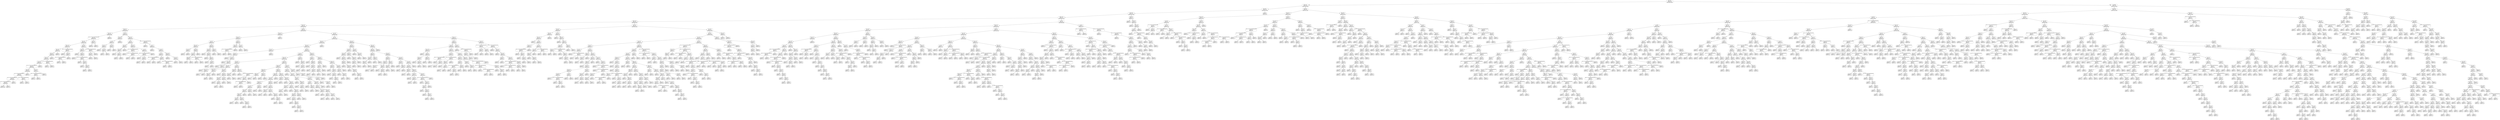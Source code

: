 digraph Tree {
node [shape=box, style="rounded", color="black", fontname=helvetica] ;
edge [fontname=helvetica] ;
0 [label="364 <= 0.4\ngini = 0.5\nsamples = 3435\nvalue = [2678, 2674]"] ;
1 [label="387 <= 0.1\ngini = 0.5\nsamples = 1800\nvalue = [1464, 1334]"] ;
0 -> 1 [labeldistance=2.5, labelangle=45, headlabel="True"] ;
2 [label="251 <= 6.7\ngini = 0.5\nsamples = 1494\nvalue = [1187, 1142]"] ;
1 -> 2 ;
3 [label="194 <= 3.6\ngini = 0.5\nsamples = 1490\nvalue = [1187, 1134]"] ;
2 -> 3 ;
4 [label="395 <= -0.6\ngini = 0.5\nsamples = 1473\nvalue = [1163, 1127]"] ;
3 -> 4 ;
5 [label="349 <= -1.6\ngini = 0.5\nsamples = 1034\nvalue = [855, 761]"] ;
4 -> 5 ;
6 [label="150 <= -5.4\ngini = 0.5\nsamples = 692\nvalue = [523, 533]"] ;
5 -> 6 ;
7 [label="148 <= -6.1\ngini = 0.5\nsamples = 204\nvalue = [180, 136]"] ;
6 -> 7 ;
8 [label="272 <= -1.3\ngini = 0.5\nsamples = 136\nvalue = [105, 99]"] ;
7 -> 8 ;
9 [label="148 <= -1.7014117331926443e+38\ngini = 0.5\nsamples = 133\nvalue = [105, 93]"] ;
8 -> 9 ;
10 [label="139 <= -5.4\ngini = 0.5\nsamples = 126\nvalue = [104, 83]"] ;
9 -> 10 ;
11 [label="360 <= -4.8\ngini = 0.5\nsamples = 105\nvalue = [75, 72]"] ;
10 -> 11 ;
12 [label="138 <= -5.5\ngini = 0.5\nsamples = 97\nvalue = [71, 64]"] ;
11 -> 12 ;
13 [label="389 <= -2.0\ngini = 0.5\nsamples = 96\nvalue = [71, 63]"] ;
12 -> 13 ;
14 [label="379 <= -2.1\ngini = 0.5\nsamples = 95\nvalue = [70, 63]"] ;
13 -> 14 ;
15 [label="277 <= -4.8\ngini = 0.5\nsamples = 92\nvalue = [65, 62]"] ;
14 -> 15 ;
16 [label="374 <= -1.7014117331926443e+38\ngini = 0.5\nsamples = 90\nvalue = [65, 60]"] ;
15 -> 16 ;
17 [label="142 <= 4.1\ngini = 0.5\nsamples = 85\nvalue = [60, 58]"] ;
16 -> 17 ;
18 [label="54 <= -1.7014117331926443e+38\ngini = 0.5\nsamples = 84\nvalue = [59, 58]"] ;
17 -> 18 ;
19 [label="20 <= -1.7014117331926443e+38\ngini = 0.5\nsamples = 81\nvalue = [58, 55]"] ;
18 -> 19 ;
20 [label="29 <= -1.7014117331926443e+38\ngini = 0.5\nsamples = 80\nvalue = [58, 54]"] ;
19 -> 20 ;
21 [label="gini = 0.5\nsamples = 78\nvalue = [57, 53]"] ;
20 -> 21 ;
22 [label="gini = 0.5\nsamples = 2\nvalue = [1, 1]"] ;
20 -> 22 ;
23 [label="gini = 0.0\nsamples = 1\nvalue = [0, 1]"] ;
19 -> 23 ;
24 [label="84 <= -1.7014117331926443e+38\ngini = 0.4\nsamples = 3\nvalue = [1, 3]"] ;
18 -> 24 ;
25 [label="gini = 0.0\nsamples = 1\nvalue = [0, 1]"] ;
24 -> 25 ;
26 [label="gini = 0.4\nsamples = 2\nvalue = [1, 2]"] ;
24 -> 26 ;
27 [label="gini = 0.0\nsamples = 1\nvalue = [1, 0]"] ;
17 -> 27 ;
28 [label="20 <= -4.3\ngini = 0.4\nsamples = 5\nvalue = [5, 2]"] ;
16 -> 28 ;
29 [label="369 <= -1.7014117331926443e+38\ngini = 0.4\nsamples = 4\nvalue = [4, 2]"] ;
28 -> 29 ;
30 [label="gini = 0.4\nsamples = 2\nvalue = [2, 1]"] ;
29 -> 30 ;
31 [label="gini = 0.4\nsamples = 2\nvalue = [2, 1]"] ;
29 -> 31 ;
32 [label="gini = 0.0\nsamples = 1\nvalue = [1, 0]"] ;
28 -> 32 ;
33 [label="gini = 0.0\nsamples = 2\nvalue = [0, 2]"] ;
15 -> 33 ;
34 [label="27 <= -1.7014117331926443e+38\ngini = 0.3\nsamples = 3\nvalue = [5, 1]"] ;
14 -> 34 ;
35 [label="gini = 0.0\nsamples = 1\nvalue = [4, 0]"] ;
34 -> 35 ;
36 [label="gini = 0.5\nsamples = 2\nvalue = [1, 1]"] ;
34 -> 36 ;
37 [label="gini = 0.0\nsamples = 1\nvalue = [1, 0]"] ;
13 -> 37 ;
38 [label="gini = 0.0\nsamples = 1\nvalue = [0, 1]"] ;
12 -> 38 ;
39 [label="278 <= -1.7014117331926443e+38\ngini = 0.4\nsamples = 8\nvalue = [4, 8]"] ;
11 -> 39 ;
40 [label="gini = 0.0\nsamples = 1\nvalue = [0, 1]"] ;
39 -> 40 ;
41 [label="182 <= -0.6\ngini = 0.5\nsamples = 7\nvalue = [4, 7]"] ;
39 -> 41 ;
42 [label="103 <= -1.7014117331926443e+38\ngini = 0.4\nsamples = 5\nvalue = [2, 4]"] ;
41 -> 42 ;
43 [label="gini = 0.4\nsamples = 3\nvalue = [1, 2]"] ;
42 -> 43 ;
44 [label="gini = 0.4\nsamples = 2\nvalue = [1, 2]"] ;
42 -> 44 ;
45 [label="gini = 0.5\nsamples = 2\nvalue = [2, 3]"] ;
41 -> 45 ;
46 [label="81 <= -3.8\ngini = 0.4\nsamples = 21\nvalue = [29, 11]"] ;
10 -> 46 ;
47 [label="160 <= -3.6\ngini = 0.2\nsamples = 15\nvalue = [26, 4]"] ;
46 -> 47 ;
48 [label="gini = 0.0\nsamples = 7\nvalue = [18, 0]"] ;
47 -> 48 ;
49 [label="269 <= -4.1\ngini = 0.4\nsamples = 8\nvalue = [8, 4]"] ;
47 -> 49 ;
50 [label="gini = 0.0\nsamples = 1\nvalue = [0, 1]"] ;
49 -> 50 ;
51 [label="375 <= -1.7014117331926443e+38\ngini = 0.4\nsamples = 7\nvalue = [8, 3]"] ;
49 -> 51 ;
52 [label="gini = 0.5\nsamples = 2\nvalue = [1, 1]"] ;
51 -> 52 ;
53 [label="137 <= -2.7\ngini = 0.3\nsamples = 5\nvalue = [7, 2]"] ;
51 -> 53 ;
54 [label="gini = 0.0\nsamples = 1\nvalue = [1, 0]"] ;
53 -> 54 ;
55 [label="191 <= -0.8\ngini = 0.4\nsamples = 4\nvalue = [6, 2]"] ;
53 -> 55 ;
56 [label="gini = 0.4\nsamples = 2\nvalue = [3, 1]"] ;
55 -> 56 ;
57 [label="gini = 0.4\nsamples = 2\nvalue = [3, 1]"] ;
55 -> 57 ;
58 [label="55 <= -1.7014117331926443e+38\ngini = 0.4\nsamples = 6\nvalue = [3, 7]"] ;
46 -> 58 ;
59 [label="83 <= -2.5\ngini = 0.5\nsamples = 4\nvalue = [3, 4]"] ;
58 -> 59 ;
60 [label="gini = 0.5\nsamples = 2\nvalue = [2, 2]"] ;
59 -> 60 ;
61 [label="gini = 0.4\nsamples = 2\nvalue = [1, 2]"] ;
59 -> 61 ;
62 [label="gini = 0.0\nsamples = 2\nvalue = [0, 3]"] ;
58 -> 62 ;
63 [label="328 <= -5.5\ngini = 0.2\nsamples = 7\nvalue = [1, 10]"] ;
9 -> 63 ;
64 [label="gini = 0.0\nsamples = 5\nvalue = [0, 9]"] ;
63 -> 64 ;
65 [label="gini = 0.5\nsamples = 2\nvalue = [1, 1]"] ;
63 -> 65 ;
66 [label="gini = 0.0\nsamples = 3\nvalue = [0, 6]"] ;
8 -> 66 ;
67 [label="376 <= -5.4\ngini = 0.4\nsamples = 68\nvalue = [75, 37]"] ;
7 -> 67 ;
68 [label="294 <= -5.8\ngini = 0.3\nsamples = 19\nvalue = [29, 5]"] ;
67 -> 68 ;
69 [label="4 <= -5.9\ngini = 0.4\nsamples = 10\nvalue = [11, 5]"] ;
68 -> 69 ;
70 [label="135 <= -6.2\ngini = 0.4\nsamples = 6\nvalue = [9, 3]"] ;
69 -> 70 ;
71 [label="gini = 0.4\nsamples = 2\nvalue = [2, 1]"] ;
70 -> 71 ;
72 [label="374 <= -5.8\ngini = 0.3\nsamples = 4\nvalue = [7, 2]"] ;
70 -> 72 ;
73 [label="gini = 0.3\nsamples = 2\nvalue = [4, 1]"] ;
72 -> 73 ;
74 [label="gini = 0.4\nsamples = 2\nvalue = [3, 1]"] ;
72 -> 74 ;
75 [label="183 <= -5.8\ngini = 0.5\nsamples = 4\nvalue = [2, 2]"] ;
69 -> 75 ;
76 [label="gini = 0.5\nsamples = 2\nvalue = [1, 1]"] ;
75 -> 76 ;
77 [label="gini = 0.5\nsamples = 2\nvalue = [1, 1]"] ;
75 -> 77 ;
78 [label="gini = 0.0\nsamples = 9\nvalue = [18, 0]"] ;
68 -> 78 ;
79 [label="370 <= -5.1\ngini = 0.5\nsamples = 49\nvalue = [46, 32]"] ;
67 -> 79 ;
80 [label="5 <= -5.2\ngini = 0.5\nsamples = 24\nvalue = [18, 22]"] ;
79 -> 80 ;
81 [label="85 <= -5.5\ngini = 0.4\nsamples = 9\nvalue = [10, 4]"] ;
80 -> 81 ;
82 [label="257 <= -5.9\ngini = 0.5\nsamples = 6\nvalue = [7, 4]"] ;
81 -> 82 ;
83 [label="gini = 0.5\nsamples = 2\nvalue = [2, 2]"] ;
82 -> 83 ;
84 [label="112 <= -5.7\ngini = 0.4\nsamples = 4\nvalue = [5, 2]"] ;
82 -> 84 ;
85 [label="gini = 0.4\nsamples = 2\nvalue = [2, 1]"] ;
84 -> 85 ;
86 [label="gini = 0.4\nsamples = 2\nvalue = [3, 1]"] ;
84 -> 86 ;
87 [label="gini = 0.0\nsamples = 3\nvalue = [3, 0]"] ;
81 -> 87 ;
88 [label="232 <= -5.8\ngini = 0.4\nsamples = 15\nvalue = [8, 18]"] ;
80 -> 88 ;
89 [label="48 <= -1.7014117331926443e+38\ngini = 0.3\nsamples = 5\nvalue = [2, 8]"] ;
88 -> 89 ;
90 [label="gini = 0.0\nsamples = 1\nvalue = [0, 1]"] ;
89 -> 90 ;
91 [label="312 <= -1.7014117331926443e+38\ngini = 0.3\nsamples = 4\nvalue = [2, 7]"] ;
89 -> 91 ;
92 [label="gini = 0.3\nsamples = 2\nvalue = [1, 4]"] ;
91 -> 92 ;
93 [label="gini = 0.4\nsamples = 2\nvalue = [1, 3]"] ;
91 -> 93 ;
94 [label="7 <= -1.0\ngini = 0.5\nsamples = 10\nvalue = [6, 10]"] ;
88 -> 94 ;
95 [label="99 <= -1.7014117331926443e+38\ngini = 0.5\nsamples = 8\nvalue = [5, 9]"] ;
94 -> 95 ;
96 [label="gini = 0.5\nsamples = 2\nvalue = [2, 3]"] ;
95 -> 96 ;
97 [label="92 <= -3.8\ngini = 0.4\nsamples = 6\nvalue = [3, 6]"] ;
95 -> 97 ;
98 [label="gini = 0.4\nsamples = 4\nvalue = [2, 4]"] ;
97 -> 98 ;
99 [label="gini = 0.4\nsamples = 2\nvalue = [1, 2]"] ;
97 -> 99 ;
100 [label="gini = 0.5\nsamples = 2\nvalue = [1, 1]"] ;
94 -> 100 ;
101 [label="241 <= -1.7014117331926443e+38\ngini = 0.4\nsamples = 25\nvalue = [28, 10]"] ;
79 -> 101 ;
102 [label="gini = 0.0\nsamples = 1\nvalue = [0, 1]"] ;
101 -> 102 ;
103 [label="4 <= -4.7\ngini = 0.4\nsamples = 24\nvalue = [28, 9]"] ;
101 -> 103 ;
104 [label="gini = 0.0\nsamples = 4\nvalue = [5, 0]"] ;
103 -> 104 ;
105 [label="73 <= -3.6\ngini = 0.4\nsamples = 20\nvalue = [23, 9]"] ;
103 -> 105 ;
106 [label="72 <= -4.3\ngini = 0.5\nsamples = 10\nvalue = [8, 6]"] ;
105 -> 106 ;
107 [label="387 <= -1.7014117331926443e+38\ngini = 0.4\nsamples = 4\nvalue = [5, 2]"] ;
106 -> 107 ;
108 [label="gini = 0.4\nsamples = 2\nvalue = [3, 1]"] ;
107 -> 108 ;
109 [label="gini = 0.4\nsamples = 2\nvalue = [2, 1]"] ;
107 -> 109 ;
110 [label="11 <= -3.8\ngini = 0.5\nsamples = 6\nvalue = [3, 4]"] ;
106 -> 110 ;
111 [label="gini = 0.4\nsamples = 2\nvalue = [1, 2]"] ;
110 -> 111 ;
112 [label="283 <= -1.7014117331926443e+38\ngini = 0.5\nsamples = 4\nvalue = [2, 2]"] ;
110 -> 112 ;
113 [label="gini = 0.5\nsamples = 2\nvalue = [1, 1]"] ;
112 -> 113 ;
114 [label="gini = 0.5\nsamples = 2\nvalue = [1, 1]"] ;
112 -> 114 ;
115 [label="309 <= -3.8\ngini = 0.3\nsamples = 10\nvalue = [15, 3]"] ;
105 -> 115 ;
116 [label="gini = 0.0\nsamples = 4\nvalue = [5, 0]"] ;
115 -> 116 ;
117 [label="314 <= -1.9\ngini = 0.4\nsamples = 6\nvalue = [10, 3]"] ;
115 -> 117 ;
118 [label="gini = 0.3\nsamples = 2\nvalue = [4, 1]"] ;
117 -> 118 ;
119 [label="gini = 0.4\nsamples = 4\nvalue = [6, 2]"] ;
117 -> 119 ;
120 [label="59 <= -5.7\ngini = 0.5\nsamples = 488\nvalue = [343, 397]"] ;
6 -> 120 ;
121 [label="391 <= -1.6\ngini = 0.5\nsamples = 44\nvalue = [43, 29]"] ;
120 -> 121 ;
122 [label="382 <= -3.6\ngini = 0.5\nsamples = 40\nvalue = [36, 29]"] ;
121 -> 122 ;
123 [label="3 <= -4.7\ngini = 0.4\nsamples = 28\nvalue = [28, 14]"] ;
122 -> 123 ;
124 [label="355 <= -5.4\ngini = 0.5\nsamples = 13\nvalue = [10, 9]"] ;
123 -> 124 ;
125 [label="272 <= -2.5\ngini = 0.3\nsamples = 4\nvalue = [5, 1]"] ;
124 -> 125 ;
126 [label="gini = 0.0\nsamples = 2\nvalue = [3, 0]"] ;
125 -> 126 ;
127 [label="gini = 0.4\nsamples = 2\nvalue = [2, 1]"] ;
125 -> 127 ;
128 [label="219 <= -3.0\ngini = 0.5\nsamples = 9\nvalue = [5, 8]"] ;
124 -> 128 ;
129 [label="377 <= -5.1\ngini = 0.4\nsamples = 8\nvalue = [4, 8]"] ;
128 -> 129 ;
130 [label="348 <= -5.0\ngini = 0.5\nsamples = 4\nvalue = [3, 3]"] ;
129 -> 130 ;
131 [label="gini = 0.5\nsamples = 2\nvalue = [1, 1]"] ;
130 -> 131 ;
132 [label="gini = 0.5\nsamples = 2\nvalue = [2, 2]"] ;
130 -> 132 ;
133 [label="137 <= -1.7014117331926443e+38\ngini = 0.3\nsamples = 4\nvalue = [1, 5]"] ;
129 -> 133 ;
134 [label="gini = 0.4\nsamples = 2\nvalue = [1, 3]"] ;
133 -> 134 ;
135 [label="gini = 0.0\nsamples = 2\nvalue = [0, 2]"] ;
133 -> 135 ;
136 [label="gini = 0.0\nsamples = 1\nvalue = [1, 0]"] ;
128 -> 136 ;
137 [label="165 <= -0.9\ngini = 0.3\nsamples = 15\nvalue = [18, 5]"] ;
123 -> 137 ;
138 [label="133 <= -4.5\ngini = 0.3\nsamples = 11\nvalue = [16, 3]"] ;
137 -> 138 ;
139 [label="gini = 0.0\nsamples = 3\nvalue = [4, 0]"] ;
138 -> 139 ;
140 [label="394 <= -4.8\ngini = 0.3\nsamples = 8\nvalue = [12, 3]"] ;
138 -> 140 ;
141 [label="gini = 0.0\nsamples = 2\nvalue = [3, 0]"] ;
140 -> 141 ;
142 [label="86 <= -4.2\ngini = 0.4\nsamples = 6\nvalue = [9, 3]"] ;
140 -> 142 ;
143 [label="gini = 0.4\nsamples = 2\nvalue = [2, 1]"] ;
142 -> 143 ;
144 [label="15 <= -3.5\ngini = 0.3\nsamples = 4\nvalue = [7, 2]"] ;
142 -> 144 ;
145 [label="gini = 0.3\nsamples = 2\nvalue = [4, 1]"] ;
144 -> 145 ;
146 [label="gini = 0.4\nsamples = 2\nvalue = [3, 1]"] ;
144 -> 146 ;
147 [label="115 <= 1.2\ngini = 0.5\nsamples = 4\nvalue = [2, 2]"] ;
137 -> 147 ;
148 [label="gini = 0.5\nsamples = 2\nvalue = [1, 1]"] ;
147 -> 148 ;
149 [label="gini = 0.5\nsamples = 2\nvalue = [1, 1]"] ;
147 -> 149 ;
150 [label="220 <= -1.9\ngini = 0.5\nsamples = 12\nvalue = [8, 15]"] ;
122 -> 150 ;
151 [label="109 <= -2.9\ngini = 0.3\nsamples = 8\nvalue = [3, 13]"] ;
150 -> 151 ;
152 [label="276 <= -1.7014117331926443e+38\ngini = 0.5\nsamples = 4\nvalue = [3, 4]"] ;
151 -> 152 ;
153 [label="gini = 0.5\nsamples = 2\nvalue = [1, 1]"] ;
152 -> 153 ;
154 [label="gini = 0.5\nsamples = 2\nvalue = [2, 3]"] ;
152 -> 154 ;
155 [label="gini = 0.0\nsamples = 4\nvalue = [0, 9]"] ;
151 -> 155 ;
156 [label="74 <= -0.3\ngini = 0.4\nsamples = 4\nvalue = [5, 2]"] ;
150 -> 156 ;
157 [label="gini = 0.4\nsamples = 2\nvalue = [3, 1]"] ;
156 -> 157 ;
158 [label="gini = 0.4\nsamples = 2\nvalue = [2, 1]"] ;
156 -> 158 ;
159 [label="gini = 0.0\nsamples = 4\nvalue = [7, 0]"] ;
121 -> 159 ;
160 [label="17 <= -1.6\ngini = 0.5\nsamples = 444\nvalue = [300, 368]"] ;
120 -> 160 ;
161 [label="8 <= -2.3\ngini = 0.5\nsamples = 337\nvalue = [242, 268]"] ;
160 -> 161 ;
162 [label="335 <= -2.2\ngini = 0.5\nsamples = 234\nvalue = [152, 200]"] ;
161 -> 162 ;
163 [label="280 <= -5.6\ngini = 0.5\nsamples = 230\nvalue = [152, 193]"] ;
162 -> 163 ;
164 [label="127 <= -2.7\ngini = 0.4\nsamples = 18\nvalue = [22, 8]"] ;
163 -> 164 ;
165 [label="129 <= -4.1\ngini = 0.3\nsamples = 16\nvalue = [22, 5]"] ;
164 -> 165 ;
166 [label="gini = 0.0\nsamples = 6\nvalue = [12, 0]"] ;
165 -> 166 ;
167 [label="83 <= -4.2\ngini = 0.4\nsamples = 10\nvalue = [10, 5]"] ;
165 -> 167 ;
168 [label="gini = 0.0\nsamples = 2\nvalue = [2, 0]"] ;
167 -> 168 ;
169 [label="142 <= -3.8\ngini = 0.5\nsamples = 8\nvalue = [8, 5]"] ;
167 -> 169 ;
170 [label="gini = 0.5\nsamples = 2\nvalue = [1, 1]"] ;
169 -> 170 ;
171 [label="290 <= -3.7\ngini = 0.5\nsamples = 6\nvalue = [7, 4]"] ;
169 -> 171 ;
172 [label="gini = 0.5\nsamples = 2\nvalue = [3, 2]"] ;
171 -> 172 ;
173 [label="319 <= -4.6\ngini = 0.4\nsamples = 4\nvalue = [4, 2]"] ;
171 -> 173 ;
174 [label="gini = 0.4\nsamples = 2\nvalue = [2, 1]"] ;
173 -> 174 ;
175 [label="gini = 0.4\nsamples = 2\nvalue = [2, 1]"] ;
173 -> 175 ;
176 [label="gini = 0.0\nsamples = 2\nvalue = [0, 3]"] ;
164 -> 176 ;
177 [label="162 <= -3.0\ngini = 0.5\nsamples = 212\nvalue = [130, 185]"] ;
163 -> 177 ;
178 [label="67 <= -3.4\ngini = 0.5\nsamples = 177\nvalue = [98, 158]"] ;
177 -> 178 ;
179 [label="380 <= -4.9\ngini = 0.5\nsamples = 161\nvalue = [94, 135]"] ;
178 -> 179 ;
180 [label="373 <= -5.1\ngini = 0.4\nsamples = 46\nvalue = [20, 44]"] ;
179 -> 180 ;
181 [label="337 <= -5.2\ngini = 0.5\nsamples = 21\nvalue = [12, 14]"] ;
180 -> 181 ;
182 [label="326 <= -5.9\ngini = 0.3\nsamples = 9\nvalue = [2, 8]"] ;
181 -> 182 ;
183 [label="368 <= -6.2\ngini = 0.5\nsamples = 4\nvalue = [2, 2]"] ;
182 -> 183 ;
184 [label="gini = 0.5\nsamples = 2\nvalue = [1, 1]"] ;
183 -> 184 ;
185 [label="gini = 0.5\nsamples = 2\nvalue = [1, 1]"] ;
183 -> 185 ;
186 [label="gini = 0.0\nsamples = 5\nvalue = [0, 6]"] ;
182 -> 186 ;
187 [label="365 <= -5.1\ngini = 0.5\nsamples = 12\nvalue = [10, 6]"] ;
181 -> 187 ;
188 [label="gini = 0.0\nsamples = 2\nvalue = [2, 0]"] ;
187 -> 188 ;
189 [label="348 <= -5.1\ngini = 0.5\nsamples = 10\nvalue = [8, 6]"] ;
187 -> 189 ;
190 [label="297 <= -5.1\ngini = 0.5\nsamples = 6\nvalue = [3, 3]"] ;
189 -> 190 ;
191 [label="gini = 0.5\nsamples = 2\nvalue = [1, 1]"] ;
190 -> 191 ;
192 [label="8 <= -5.0\ngini = 0.5\nsamples = 4\nvalue = [2, 2]"] ;
190 -> 192 ;
193 [label="gini = 0.5\nsamples = 2\nvalue = [1, 1]"] ;
192 -> 193 ;
194 [label="gini = 0.5\nsamples = 2\nvalue = [1, 1]"] ;
192 -> 194 ;
195 [label="227 <= -5.0\ngini = 0.5\nsamples = 4\nvalue = [5, 3]"] ;
189 -> 195 ;
196 [label="gini = 0.4\nsamples = 2\nvalue = [2, 1]"] ;
195 -> 196 ;
197 [label="gini = 0.5\nsamples = 2\nvalue = [3, 2]"] ;
195 -> 197 ;
198 [label="3 <= -5.4\ngini = 0.3\nsamples = 25\nvalue = [8, 30]"] ;
180 -> 198 ;
199 [label="254 <= -4.9\ngini = 0.5\nsamples = 6\nvalue = [4, 6]"] ;
198 -> 199 ;
200 [label="197 <= -4.8\ngini = 0.5\nsamples = 4\nvalue = [3, 5]"] ;
199 -> 200 ;
201 [label="gini = 0.5\nsamples = 2\nvalue = [2, 3]"] ;
200 -> 201 ;
202 [label="gini = 0.4\nsamples = 2\nvalue = [1, 2]"] ;
200 -> 202 ;
203 [label="gini = 0.5\nsamples = 2\nvalue = [1, 1]"] ;
199 -> 203 ;
204 [label="280 <= -4.7\ngini = 0.2\nsamples = 19\nvalue = [4, 24]"] ;
198 -> 204 ;
205 [label="gini = 0.0\nsamples = 12\nvalue = [0, 17]"] ;
204 -> 205 ;
206 [label="366 <= -1.7014117331926443e+38\ngini = 0.5\nsamples = 7\nvalue = [4, 7]"] ;
204 -> 206 ;
207 [label="gini = 0.0\nsamples = 1\nvalue = [0, 2]"] ;
206 -> 207 ;
208 [label="93 <= -5.0\ngini = 0.5\nsamples = 6\nvalue = [4, 5]"] ;
206 -> 208 ;
209 [label="35 <= -1.7014117331926443e+38\ngini = 0.5\nsamples = 4\nvalue = [2, 2]"] ;
208 -> 209 ;
210 [label="gini = 0.5\nsamples = 2\nvalue = [1, 1]"] ;
209 -> 210 ;
211 [label="gini = 0.5\nsamples = 2\nvalue = [1, 1]"] ;
209 -> 211 ;
212 [label="gini = 0.5\nsamples = 2\nvalue = [2, 3]"] ;
208 -> 212 ;
213 [label="202 <= -4.0\ngini = 0.5\nsamples = 115\nvalue = [74, 91]"] ;
179 -> 213 ;
214 [label="195 <= -4.9\ngini = 0.5\nsamples = 74\nvalue = [54, 49]"] ;
213 -> 214 ;
215 [label="300 <= -4.9\ngini = 0.3\nsamples = 10\nvalue = [11, 3]"] ;
214 -> 215 ;
216 [label="399 <= -5.1\ngini = 0.5\nsamples = 4\nvalue = [3, 2]"] ;
215 -> 216 ;
217 [label="gini = 0.4\nsamples = 2\nvalue = [2, 1]"] ;
216 -> 217 ;
218 [label="gini = 0.5\nsamples = 2\nvalue = [1, 1]"] ;
216 -> 218 ;
219 [label="356 <= -4.4\ngini = 0.2\nsamples = 6\nvalue = [8, 1]"] ;
215 -> 219 ;
220 [label="gini = 0.0\nsamples = 4\nvalue = [5, 0]"] ;
219 -> 220 ;
221 [label="gini = 0.4\nsamples = 2\nvalue = [3, 1]"] ;
219 -> 221 ;
222 [label="390 <= -4.4\ngini = 0.5\nsamples = 64\nvalue = [43, 46]"] ;
214 -> 222 ;
223 [label="118 <= -4.2\ngini = 0.5\nsamples = 36\nvalue = [18, 30]"] ;
222 -> 223 ;
224 [label="174 <= -4.4\ngini = 0.5\nsamples = 33\nvalue = [18, 26]"] ;
223 -> 224 ;
225 [label="291 <= -4.6\ngini = 0.4\nsamples = 20\nvalue = [10, 20]"] ;
224 -> 225 ;
226 [label="41 <= -4.6\ngini = 0.5\nsamples = 14\nvalue = [9, 12]"] ;
225 -> 226 ;
227 [label="351 <= -4.6\ngini = 0.5\nsamples = 11\nvalue = [6, 11]"] ;
226 -> 227 ;
228 [label="309 <= -4.8\ngini = 0.5\nsamples = 10\nvalue = [6, 10]"] ;
227 -> 228 ;
229 [label="61 <= -5.1\ngini = 0.5\nsamples = 4\nvalue = [2, 2]"] ;
228 -> 229 ;
230 [label="gini = 0.5\nsamples = 2\nvalue = [1, 1]"] ;
229 -> 230 ;
231 [label="gini = 0.5\nsamples = 2\nvalue = [1, 1]"] ;
229 -> 231 ;
232 [label="378 <= -5.2\ngini = 0.4\nsamples = 6\nvalue = [4, 8]"] ;
228 -> 232 ;
233 [label="gini = 0.4\nsamples = 2\nvalue = [1, 2]"] ;
232 -> 233 ;
234 [label="168 <= -4.8\ngini = 0.4\nsamples = 4\nvalue = [3, 6]"] ;
232 -> 234 ;
235 [label="gini = 0.4\nsamples = 2\nvalue = [2, 4]"] ;
234 -> 235 ;
236 [label="gini = 0.4\nsamples = 2\nvalue = [1, 2]"] ;
234 -> 236 ;
237 [label="gini = 0.0\nsamples = 1\nvalue = [0, 1]"] ;
227 -> 237 ;
238 [label="156 <= -4.6\ngini = 0.4\nsamples = 3\nvalue = [3, 1]"] ;
226 -> 238 ;
239 [label="gini = 0.4\nsamples = 2\nvalue = [2, 1]"] ;
238 -> 239 ;
240 [label="gini = 0.0\nsamples = 1\nvalue = [1, 0]"] ;
238 -> 240 ;
241 [label="179 <= -4.4\ngini = 0.2\nsamples = 6\nvalue = [1, 8]"] ;
225 -> 241 ;
242 [label="gini = 0.0\nsamples = 4\nvalue = [0, 6]"] ;
241 -> 242 ;
243 [label="gini = 0.4\nsamples = 2\nvalue = [1, 2]"] ;
241 -> 243 ;
244 [label="136 <= -4.5\ngini = 0.5\nsamples = 13\nvalue = [8, 6]"] ;
224 -> 244 ;
245 [label="gini = 0.0\nsamples = 1\nvalue = [1, 0]"] ;
244 -> 245 ;
246 [label="42 <= -4.5\ngini = 0.5\nsamples = 12\nvalue = [7, 6]"] ;
244 -> 246 ;
247 [label="188 <= -4.7\ngini = 0.5\nsamples = 4\nvalue = [3, 2]"] ;
246 -> 247 ;
248 [label="gini = 0.5\nsamples = 2\nvalue = [1, 1]"] ;
247 -> 248 ;
249 [label="gini = 0.4\nsamples = 2\nvalue = [2, 1]"] ;
247 -> 249 ;
250 [label="322 <= -4.4\ngini = 0.5\nsamples = 8\nvalue = [4, 4]"] ;
246 -> 250 ;
251 [label="gini = 0.5\nsamples = 2\nvalue = [1, 1]"] ;
250 -> 251 ;
252 [label="192 <= -4.2\ngini = 0.5\nsamples = 6\nvalue = [3, 3]"] ;
250 -> 252 ;
253 [label="gini = 0.5\nsamples = 2\nvalue = [1, 1]"] ;
252 -> 253 ;
254 [label="200 <= -3.8\ngini = 0.5\nsamples = 4\nvalue = [2, 2]"] ;
252 -> 254 ;
255 [label="gini = 0.5\nsamples = 2\nvalue = [1, 1]"] ;
254 -> 255 ;
256 [label="gini = 0.5\nsamples = 2\nvalue = [1, 1]"] ;
254 -> 256 ;
257 [label="gini = 0.0\nsamples = 3\nvalue = [0, 4]"] ;
223 -> 257 ;
258 [label="106 <= -4.8\ngini = 0.5\nsamples = 28\nvalue = [25, 16]"] ;
222 -> 258 ;
259 [label="278 <= -3.5\ngini = 0.2\nsamples = 4\nvalue = [6, 1]"] ;
258 -> 259 ;
260 [label="gini = 0.0\nsamples = 2\nvalue = [5, 0]"] ;
259 -> 260 ;
261 [label="gini = 0.5\nsamples = 2\nvalue = [1, 1]"] ;
259 -> 261 ;
262 [label="153 <= -4.6\ngini = 0.5\nsamples = 24\nvalue = [19, 15]"] ;
258 -> 262 ;
263 [label="gini = 0.0\nsamples = 1\nvalue = [0, 1]"] ;
262 -> 263 ;
264 [label="43 <= -4.1\ngini = 0.5\nsamples = 23\nvalue = [19, 14]"] ;
262 -> 264 ;
265 [label="89 <= -4.3\ngini = 0.4\nsamples = 6\nvalue = [7, 3]"] ;
264 -> 265 ;
266 [label="79 <= -3.7\ngini = 0.5\nsamples = 4\nvalue = [5, 3]"] ;
265 -> 266 ;
267 [label="gini = 0.4\nsamples = 2\nvalue = [2, 1]"] ;
266 -> 267 ;
268 [label="gini = 0.5\nsamples = 2\nvalue = [3, 2]"] ;
266 -> 268 ;
269 [label="gini = 0.0\nsamples = 2\nvalue = [2, 0]"] ;
265 -> 269 ;
270 [label="29 <= -4.2\ngini = 0.5\nsamples = 17\nvalue = [12, 11]"] ;
264 -> 270 ;
271 [label="gini = 0.4\nsamples = 2\nvalue = [1, 2]"] ;
270 -> 271 ;
272 [label="206 <= -4.0\ngini = 0.5\nsamples = 15\nvalue = [11, 9]"] ;
270 -> 272 ;
273 [label="393 <= -4.3\ngini = 0.5\nsamples = 10\nvalue = [5, 5]"] ;
272 -> 273 ;
274 [label="gini = 0.5\nsamples = 2\nvalue = [1, 1]"] ;
273 -> 274 ;
275 [label="381 <= -4.2\ngini = 0.5\nsamples = 8\nvalue = [4, 4]"] ;
273 -> 275 ;
276 [label="gini = 0.5\nsamples = 2\nvalue = [1, 1]"] ;
275 -> 276 ;
277 [label="268 <= -4.6\ngini = 0.5\nsamples = 6\nvalue = [3, 3]"] ;
275 -> 277 ;
278 [label="gini = 0.5\nsamples = 2\nvalue = [1, 1]"] ;
277 -> 278 ;
279 [label="233 <= -3.8\ngini = 0.5\nsamples = 4\nvalue = [2, 2]"] ;
277 -> 279 ;
280 [label="gini = 0.5\nsamples = 2\nvalue = [1, 1]"] ;
279 -> 280 ;
281 [label="gini = 0.5\nsamples = 2\nvalue = [1, 1]"] ;
279 -> 281 ;
282 [label="312 <= -3.8\ngini = 0.5\nsamples = 5\nvalue = [6, 4]"] ;
272 -> 282 ;
283 [label="gini = 0.5\nsamples = 3\nvalue = [4, 3]"] ;
282 -> 283 ;
284 [label="gini = 0.4\nsamples = 2\nvalue = [2, 1]"] ;
282 -> 284 ;
285 [label="177 <= -3.6\ngini = 0.4\nsamples = 41\nvalue = [20, 42]"] ;
213 -> 285 ;
286 [label="201 <= -4.0\ngini = 0.4\nsamples = 32\nvalue = [13, 38]"] ;
285 -> 286 ;
287 [label="gini = 0.0\nsamples = 5\nvalue = [0, 12]"] ;
286 -> 287 ;
288 [label="13 <= -4.3\ngini = 0.4\nsamples = 27\nvalue = [13, 26]"] ;
286 -> 288 ;
289 [label="55 <= -5.2\ngini = 0.5\nsamples = 7\nvalue = [4, 3]"] ;
288 -> 289 ;
290 [label="gini = 0.0\nsamples = 2\nvalue = [2, 0]"] ;
289 -> 290 ;
291 [label="386 <= -3.6\ngini = 0.5\nsamples = 5\nvalue = [2, 3]"] ;
289 -> 291 ;
292 [label="gini = 0.0\nsamples = 1\nvalue = [0, 1]"] ;
291 -> 292 ;
293 [label="40 <= -3.5\ngini = 0.5\nsamples = 4\nvalue = [2, 2]"] ;
291 -> 293 ;
294 [label="gini = 0.5\nsamples = 2\nvalue = [1, 1]"] ;
293 -> 294 ;
295 [label="gini = 0.5\nsamples = 2\nvalue = [1, 1]"] ;
293 -> 295 ;
296 [label="64 <= -3.9\ngini = 0.4\nsamples = 20\nvalue = [9, 23]"] ;
288 -> 296 ;
297 [label="21 <= -3.7\ngini = 0.3\nsamples = 7\nvalue = [2, 11]"] ;
296 -> 297 ;
298 [label="gini = 0.0\nsamples = 3\nvalue = [0, 5]"] ;
297 -> 298 ;
299 [label="209 <= -3.8\ngini = 0.4\nsamples = 4\nvalue = [2, 6]"] ;
297 -> 299 ;
300 [label="gini = 0.4\nsamples = 2\nvalue = [1, 2]"] ;
299 -> 300 ;
301 [label="gini = 0.3\nsamples = 2\nvalue = [1, 4]"] ;
299 -> 301 ;
302 [label="197 <= -3.8\ngini = 0.5\nsamples = 13\nvalue = [7, 12]"] ;
296 -> 302 ;
303 [label="288 <= -4.0\ngini = 0.4\nsamples = 12\nvalue = [6, 12]"] ;
302 -> 303 ;
304 [label="18 <= -3.2\ngini = 0.5\nsamples = 4\nvalue = [2, 2]"] ;
303 -> 304 ;
305 [label="gini = 0.5\nsamples = 2\nvalue = [1, 1]"] ;
304 -> 305 ;
306 [label="gini = 0.5\nsamples = 2\nvalue = [1, 1]"] ;
304 -> 306 ;
307 [label="360 <= -3.6\ngini = 0.4\nsamples = 8\nvalue = [4, 10]"] ;
303 -> 307 ;
308 [label="188 <= -3.7\ngini = 0.4\nsamples = 4\nvalue = [2, 4]"] ;
307 -> 308 ;
309 [label="gini = 0.4\nsamples = 2\nvalue = [1, 2]"] ;
308 -> 309 ;
310 [label="gini = 0.4\nsamples = 2\nvalue = [1, 2]"] ;
308 -> 310 ;
311 [label="49 <= -3.9\ngini = 0.4\nsamples = 4\nvalue = [2, 6]"] ;
307 -> 311 ;
312 [label="gini = 0.4\nsamples = 2\nvalue = [1, 3]"] ;
311 -> 312 ;
313 [label="gini = 0.4\nsamples = 2\nvalue = [1, 3]"] ;
311 -> 313 ;
314 [label="gini = 0.0\nsamples = 1\nvalue = [1, 0]"] ;
302 -> 314 ;
315 [label="117 <= -3.6\ngini = 0.5\nsamples = 9\nvalue = [7, 4]"] ;
285 -> 315 ;
316 [label="gini = 0.0\nsamples = 2\nvalue = [4, 0]"] ;
315 -> 316 ;
317 [label="244 <= -3.6\ngini = 0.5\nsamples = 7\nvalue = [3, 4]"] ;
315 -> 317 ;
318 [label="48 <= -4.2\ngini = 0.5\nsamples = 6\nvalue = [3, 3]"] ;
317 -> 318 ;
319 [label="gini = 0.5\nsamples = 2\nvalue = [1, 1]"] ;
318 -> 319 ;
320 [label="140 <= -3.8\ngini = 0.5\nsamples = 4\nvalue = [2, 2]"] ;
318 -> 320 ;
321 [label="gini = 0.5\nsamples = 2\nvalue = [1, 1]"] ;
320 -> 321 ;
322 [label="gini = 0.5\nsamples = 2\nvalue = [1, 1]"] ;
320 -> 322 ;
323 [label="gini = 0.0\nsamples = 1\nvalue = [0, 1]"] ;
317 -> 323 ;
324 [label="52 <= -3.2\ngini = 0.3\nsamples = 16\nvalue = [4, 23]"] ;
178 -> 324 ;
325 [label="gini = 0.0\nsamples = 9\nvalue = [0, 17]"] ;
324 -> 325 ;
326 [label="105 <= -3.1\ngini = 0.5\nsamples = 7\nvalue = [4, 6]"] ;
324 -> 326 ;
327 [label="gini = 0.4\nsamples = 2\nvalue = [1, 3]"] ;
326 -> 327 ;
328 [label="270 <= -3.7\ngini = 0.5\nsamples = 5\nvalue = [3, 3]"] ;
326 -> 328 ;
329 [label="gini = 0.5\nsamples = 2\nvalue = [1, 1]"] ;
328 -> 329 ;
330 [label="gini = 0.5\nsamples = 3\nvalue = [2, 2]"] ;
328 -> 330 ;
331 [label="358 <= -2.9\ngini = 0.5\nsamples = 35\nvalue = [32, 27]"] ;
177 -> 331 ;
332 [label="162 <= -2.7\ngini = 0.4\nsamples = 9\nvalue = [10, 5]"] ;
331 -> 332 ;
333 [label="gini = 0.0\nsamples = 1\nvalue = [1, 0]"] ;
332 -> 333 ;
334 [label="368 <= -3.9\ngini = 0.5\nsamples = 8\nvalue = [9, 5]"] ;
332 -> 334 ;
335 [label="gini = 0.5\nsamples = 2\nvalue = [3, 2]"] ;
334 -> 335 ;
336 [label="184 <= -2.6\ngini = 0.4\nsamples = 6\nvalue = [6, 3]"] ;
334 -> 336 ;
337 [label="gini = 0.4\nsamples = 2\nvalue = [2, 1]"] ;
336 -> 337 ;
338 [label="273 <= -4.9\ngini = 0.4\nsamples = 4\nvalue = [4, 2]"] ;
336 -> 338 ;
339 [label="gini = 0.4\nsamples = 2\nvalue = [2, 1]"] ;
338 -> 339 ;
340 [label="gini = 0.4\nsamples = 2\nvalue = [2, 1]"] ;
338 -> 340 ;
341 [label="268 <= -2.7\ngini = 0.5\nsamples = 26\nvalue = [22, 22]"] ;
331 -> 341 ;
342 [label="93 <= -2.4\ngini = 0.5\nsamples = 8\nvalue = [5, 8]"] ;
341 -> 342 ;
343 [label="79 <= -2.5\ngini = 0.5\nsamples = 6\nvalue = [4, 7]"] ;
342 -> 343 ;
344 [label="98 <= -2.8\ngini = 0.4\nsamples = 4\nvalue = [2, 4]"] ;
343 -> 344 ;
345 [label="gini = 0.4\nsamples = 2\nvalue = [1, 2]"] ;
344 -> 345 ;
346 [label="gini = 0.4\nsamples = 2\nvalue = [1, 2]"] ;
344 -> 346 ;
347 [label="gini = 0.5\nsamples = 2\nvalue = [2, 3]"] ;
343 -> 347 ;
348 [label="gini = 0.5\nsamples = 2\nvalue = [1, 1]"] ;
342 -> 348 ;
349 [label="396 <= -2.5\ngini = 0.5\nsamples = 18\nvalue = [17, 14]"] ;
341 -> 349 ;
350 [label="149 <= -2.5\ngini = 0.5\nsamples = 10\nvalue = [9, 9]"] ;
349 -> 350 ;
351 [label="gini = 0.5\nsamples = 2\nvalue = [2, 2]"] ;
350 -> 351 ;
352 [label="92 <= -2.4\ngini = 0.5\nsamples = 8\nvalue = [7, 7]"] ;
350 -> 352 ;
353 [label="gini = 0.5\nsamples = 2\nvalue = [2, 2]"] ;
352 -> 353 ;
354 [label="211 <= -2.3\ngini = 0.5\nsamples = 6\nvalue = [5, 5]"] ;
352 -> 354 ;
355 [label="gini = 0.5\nsamples = 2\nvalue = [2, 2]"] ;
354 -> 355 ;
356 [label="198 <= -2.1\ngini = 0.5\nsamples = 4\nvalue = [3, 3]"] ;
354 -> 356 ;
357 [label="gini = 0.5\nsamples = 2\nvalue = [2, 2]"] ;
356 -> 357 ;
358 [label="gini = 0.5\nsamples = 2\nvalue = [1, 1]"] ;
356 -> 358 ;
359 [label="67 <= -2.1\ngini = 0.5\nsamples = 8\nvalue = [8, 5]"] ;
349 -> 359 ;
360 [label="82 <= -2.6\ngini = 0.5\nsamples = 6\nvalue = [7, 4]"] ;
359 -> 360 ;
361 [label="gini = 0.5\nsamples = 2\nvalue = [3, 2]"] ;
360 -> 361 ;
362 [label="373 <= -2.3\ngini = 0.4\nsamples = 4\nvalue = [4, 2]"] ;
360 -> 362 ;
363 [label="gini = 0.4\nsamples = 2\nvalue = [2, 1]"] ;
362 -> 363 ;
364 [label="gini = 0.4\nsamples = 2\nvalue = [2, 1]"] ;
362 -> 364 ;
365 [label="gini = 0.5\nsamples = 2\nvalue = [1, 1]"] ;
359 -> 365 ;
366 [label="gini = 0.0\nsamples = 4\nvalue = [0, 7]"] ;
162 -> 366 ;
367 [label="318 <= -2.2\ngini = 0.5\nsamples = 103\nvalue = [90, 68]"] ;
161 -> 367 ;
368 [label="138 <= -2.0\ngini = 0.4\nsamples = 30\nvalue = [32, 13]"] ;
367 -> 368 ;
369 [label="116 <= -2.3\ngini = 0.5\nsamples = 21\nvalue = [17, 11]"] ;
368 -> 369 ;
370 [label="376 <= -5.5\ngini = 0.4\nsamples = 14\nvalue = [15, 5]"] ;
369 -> 370 ;
371 [label="gini = 0.0\nsamples = 1\nvalue = [0, 1]"] ;
370 -> 371 ;
372 [label="126 <= -3.1\ngini = 0.3\nsamples = 13\nvalue = [15, 4]"] ;
370 -> 372 ;
373 [label="195 <= -4.2\ngini = 0.4\nsamples = 9\nvalue = [9, 4]"] ;
372 -> 373 ;
374 [label="gini = 0.0\nsamples = 1\nvalue = [1, 0]"] ;
373 -> 374 ;
375 [label="199 <= -3.8\ngini = 0.4\nsamples = 8\nvalue = [8, 4]"] ;
373 -> 375 ;
376 [label="gini = 0.4\nsamples = 2\nvalue = [2, 1]"] ;
375 -> 376 ;
377 [label="108 <= -3.5\ngini = 0.4\nsamples = 6\nvalue = [6, 3]"] ;
375 -> 377 ;
378 [label="gini = 0.4\nsamples = 2\nvalue = [2, 1]"] ;
377 -> 378 ;
379 [label="321 <= -3.0\ngini = 0.4\nsamples = 4\nvalue = [4, 2]"] ;
377 -> 379 ;
380 [label="gini = 0.4\nsamples = 2\nvalue = [2, 1]"] ;
379 -> 380 ;
381 [label="gini = 0.4\nsamples = 2\nvalue = [2, 1]"] ;
379 -> 381 ;
382 [label="gini = 0.0\nsamples = 4\nvalue = [6, 0]"] ;
372 -> 382 ;
383 [label="399 <= -2.3\ngini = 0.4\nsamples = 7\nvalue = [2, 6]"] ;
369 -> 383 ;
384 [label="gini = 0.0\nsamples = 2\nvalue = [0, 3]"] ;
383 -> 384 ;
385 [label="181 <= -1.9\ngini = 0.5\nsamples = 5\nvalue = [2, 3]"] ;
383 -> 385 ;
386 [label="162 <= -2.3\ngini = 0.5\nsamples = 4\nvalue = [2, 2]"] ;
385 -> 386 ;
387 [label="gini = 0.5\nsamples = 2\nvalue = [1, 1]"] ;
386 -> 387 ;
388 [label="gini = 0.5\nsamples = 2\nvalue = [1, 1]"] ;
386 -> 388 ;
389 [label="gini = 0.0\nsamples = 1\nvalue = [0, 1]"] ;
385 -> 389 ;
390 [label="17 <= -1.9\ngini = 0.2\nsamples = 9\nvalue = [15, 2]"] ;
368 -> 390 ;
391 [label="gini = 0.0\nsamples = 4\nvalue = [8, 0]"] ;
390 -> 391 ;
392 [label="371 <= -3.3\ngini = 0.3\nsamples = 5\nvalue = [7, 2]"] ;
390 -> 392 ;
393 [label="gini = 0.4\nsamples = 3\nvalue = [3, 1]"] ;
392 -> 393 ;
394 [label="gini = 0.3\nsamples = 2\nvalue = [4, 1]"] ;
392 -> 394 ;
395 [label="103 <= -1.5\ngini = 0.5\nsamples = 73\nvalue = [58, 55]"] ;
367 -> 395 ;
396 [label="288 <= -2.2\ngini = 0.5\nsamples = 68\nvalue = [58, 50]"] ;
395 -> 396 ;
397 [label="364 <= -1.9\ngini = 0.4\nsamples = 10\nvalue = [5, 11]"] ;
396 -> 397 ;
398 [label="131 <= -2.0\ngini = 0.3\nsamples = 7\nvalue = [2, 10]"] ;
397 -> 398 ;
399 [label="239 <= -1.9\ngini = 0.4\nsamples = 4\nvalue = [2, 6]"] ;
398 -> 399 ;
400 [label="gini = 0.3\nsamples = 2\nvalue = [1, 4]"] ;
399 -> 400 ;
401 [label="gini = 0.4\nsamples = 2\nvalue = [1, 2]"] ;
399 -> 401 ;
402 [label="gini = 0.0\nsamples = 3\nvalue = [0, 4]"] ;
398 -> 402 ;
403 [label="395 <= -1.2\ngini = 0.4\nsamples = 3\nvalue = [3, 1]"] ;
397 -> 403 ;
404 [label="gini = 0.0\nsamples = 1\nvalue = [1, 0]"] ;
403 -> 404 ;
405 [label="gini = 0.4\nsamples = 2\nvalue = [2, 1]"] ;
403 -> 405 ;
406 [label="290 <= -2.0\ngini = 0.5\nsamples = 58\nvalue = [53, 39]"] ;
396 -> 406 ;
407 [label="150 <= -2.1\ngini = 0.3\nsamples = 16\nvalue = [21, 6]"] ;
406 -> 407 ;
408 [label="352 <= -2.2\ngini = 0.4\nsamples = 10\nvalue = [8, 4]"] ;
407 -> 408 ;
409 [label="184 <= -1.8\ngini = 0.5\nsamples = 4\nvalue = [2, 2]"] ;
408 -> 409 ;
410 [label="gini = 0.5\nsamples = 2\nvalue = [1, 1]"] ;
409 -> 410 ;
411 [label="gini = 0.5\nsamples = 2\nvalue = [1, 1]"] ;
409 -> 411 ;
412 [label="312 <= -2.1\ngini = 0.4\nsamples = 6\nvalue = [6, 2]"] ;
408 -> 412 ;
413 [label="gini = 0.0\nsamples = 1\nvalue = [1, 0]"] ;
412 -> 413 ;
414 [label="279 <= -2.0\ngini = 0.4\nsamples = 5\nvalue = [5, 2]"] ;
412 -> 414 ;
415 [label="gini = 0.4\nsamples = 3\nvalue = [3, 1]"] ;
414 -> 415 ;
416 [label="gini = 0.4\nsamples = 2\nvalue = [2, 1]"] ;
414 -> 416 ;
417 [label="352 <= -2.1\ngini = 0.2\nsamples = 6\nvalue = [13, 2]"] ;
407 -> 417 ;
418 [label="132 <= -1.3\ngini = 0.3\nsamples = 3\nvalue = [7, 2]"] ;
417 -> 418 ;
419 [label="gini = 0.4\nsamples = 2\nvalue = [6, 2]"] ;
418 -> 419 ;
420 [label="gini = 0.0\nsamples = 1\nvalue = [1, 0]"] ;
418 -> 420 ;
421 [label="gini = 0.0\nsamples = 3\nvalue = [6, 0]"] ;
417 -> 421 ;
422 [label="112 <= -1.9\ngini = 0.5\nsamples = 42\nvalue = [32, 33]"] ;
406 -> 422 ;
423 [label="69 <= -1.8\ngini = 0.3\nsamples = 9\nvalue = [3, 13]"] ;
422 -> 423 ;
424 [label="gini = 0.0\nsamples = 5\nvalue = [0, 7]"] ;
423 -> 424 ;
425 [label="380 <= -1.8\ngini = 0.4\nsamples = 4\nvalue = [3, 6]"] ;
423 -> 425 ;
426 [label="gini = 0.4\nsamples = 2\nvalue = [1, 3]"] ;
425 -> 426 ;
427 [label="gini = 0.5\nsamples = 2\nvalue = [2, 3]"] ;
425 -> 427 ;
428 [label="87 <= -1.6\ngini = 0.5\nsamples = 33\nvalue = [29, 20]"] ;
422 -> 428 ;
429 [label="84 <= -1.9\ngini = 0.5\nsamples = 30\nvalue = [25, 20]"] ;
428 -> 429 ;
430 [label="383 <= -1.8\ngini = 0.3\nsamples = 4\nvalue = [1, 4]"] ;
429 -> 430 ;
431 [label="gini = 0.4\nsamples = 2\nvalue = [1, 2]"] ;
430 -> 431 ;
432 [label="gini = 0.0\nsamples = 2\nvalue = [0, 2]"] ;
430 -> 432 ;
433 [label="393 <= -1.9\ngini = 0.5\nsamples = 26\nvalue = [24, 16]"] ;
429 -> 433 ;
434 [label="154 <= -1.9\ngini = 0.5\nsamples = 14\nvalue = [11, 10]"] ;
433 -> 434 ;
435 [label="gini = 0.5\nsamples = 10\nvalue = [9, 8]"] ;
434 -> 435 ;
436 [label="179 <= -2.0\ngini = 0.5\nsamples = 4\nvalue = [2, 2]"] ;
434 -> 436 ;
437 [label="gini = 0.5\nsamples = 2\nvalue = [1, 1]"] ;
436 -> 437 ;
438 [label="gini = 0.5\nsamples = 2\nvalue = [1, 1]"] ;
436 -> 438 ;
439 [label="24 <= -1.2\ngini = 0.4\nsamples = 12\nvalue = [13, 6]"] ;
433 -> 439 ;
440 [label="391 <= -1.7014117331926443e+38\ngini = 0.4\nsamples = 11\nvalue = [12, 6]"] ;
439 -> 440 ;
441 [label="gini = 0.0\nsamples = 1\nvalue = [1, 0]"] ;
440 -> 441 ;
442 [label="242 <= -1.6\ngini = 0.5\nsamples = 10\nvalue = [11, 6]"] ;
440 -> 442 ;
443 [label="375 <= -1.9\ngini = 0.4\nsamples = 8\nvalue = [8, 4]"] ;
442 -> 443 ;
444 [label="gini = 0.4\nsamples = 2\nvalue = [2, 1]"] ;
443 -> 444 ;
445 [label="224 <= -1.9\ngini = 0.4\nsamples = 6\nvalue = [6, 3]"] ;
443 -> 445 ;
446 [label="gini = 0.4\nsamples = 2\nvalue = [2, 1]"] ;
445 -> 446 ;
447 [label="183 <= -1.7\ngini = 0.4\nsamples = 4\nvalue = [4, 2]"] ;
445 -> 447 ;
448 [label="gini = 0.4\nsamples = 2\nvalue = [2, 1]"] ;
447 -> 448 ;
449 [label="gini = 0.4\nsamples = 2\nvalue = [2, 1]"] ;
447 -> 449 ;
450 [label="gini = 0.5\nsamples = 2\nvalue = [3, 2]"] ;
442 -> 450 ;
451 [label="gini = 0.0\nsamples = 1\nvalue = [1, 0]"] ;
439 -> 451 ;
452 [label="gini = 0.0\nsamples = 3\nvalue = [4, 0]"] ;
428 -> 452 ;
453 [label="gini = 0.0\nsamples = 5\nvalue = [0, 5]"] ;
395 -> 453 ;
454 [label="268 <= -1.2\ngini = 0.5\nsamples = 107\nvalue = [58, 100]"] ;
160 -> 454 ;
455 [label="239 <= -1.2\ngini = 0.4\nsamples = 78\nvalue = [35, 81]"] ;
454 -> 455 ;
456 [label="34 <= -1.5\ngini = 0.5\nsamples = 65\nvalue = [32, 59]"] ;
455 -> 456 ;
457 [label="397 <= -3.8\ngini = 0.3\nsamples = 16\nvalue = [5, 20]"] ;
456 -> 457 ;
458 [label="gini = 0.0\nsamples = 1\nvalue = [1, 0]"] ;
457 -> 458 ;
459 [label="23 <= -1.7\ngini = 0.3\nsamples = 15\nvalue = [4, 20]"] ;
457 -> 459 ;
460 [label="379 <= -3.3\ngini = 0.4\nsamples = 5\nvalue = [3, 7]"] ;
459 -> 460 ;
461 [label="gini = 0.0\nsamples = 1\nvalue = [0, 3]"] ;
460 -> 461 ;
462 [label="157 <= -2.0\ngini = 0.5\nsamples = 4\nvalue = [3, 4]"] ;
460 -> 462 ;
463 [label="gini = 0.5\nsamples = 2\nvalue = [2, 2]"] ;
462 -> 463 ;
464 [label="gini = 0.4\nsamples = 2\nvalue = [1, 2]"] ;
462 -> 464 ;
465 [label="288 <= -1.5\ngini = 0.1\nsamples = 10\nvalue = [1, 13]"] ;
459 -> 465 ;
466 [label="gini = 0.0\nsamples = 7\nvalue = [0, 10]"] ;
465 -> 466 ;
467 [label="gini = 0.4\nsamples = 3\nvalue = [1, 3]"] ;
465 -> 467 ;
468 [label="120 <= -1.6\ngini = 0.5\nsamples = 49\nvalue = [27, 39]"] ;
456 -> 468 ;
469 [label="132 <= -1.8\ngini = 0.5\nsamples = 14\nvalue = [10, 8]"] ;
468 -> 469 ;
470 [label="239 <= -1.7014117331926443e+38\ngini = 0.5\nsamples = 6\nvalue = [4, 5]"] ;
469 -> 470 ;
471 [label="gini = 0.4\nsamples = 2\nvalue = [1, 2]"] ;
470 -> 471 ;
472 [label="18 <= -1.9\ngini = 0.5\nsamples = 4\nvalue = [3, 3]"] ;
470 -> 472 ;
473 [label="gini = 0.5\nsamples = 2\nvalue = [1, 1]"] ;
472 -> 473 ;
474 [label="gini = 0.5\nsamples = 2\nvalue = [2, 2]"] ;
472 -> 474 ;
475 [label="312 <= -1.7014117331926443e+38\ngini = 0.4\nsamples = 8\nvalue = [6, 3]"] ;
469 -> 475 ;
476 [label="189 <= -1.7\ngini = 0.5\nsamples = 6\nvalue = [4, 3]"] ;
475 -> 476 ;
477 [label="gini = 0.4\nsamples = 2\nvalue = [2, 1]"] ;
476 -> 477 ;
478 [label="9 <= 8.3\ngini = 0.5\nsamples = 4\nvalue = [2, 2]"] ;
476 -> 478 ;
479 [label="gini = 0.5\nsamples = 2\nvalue = [1, 1]"] ;
478 -> 479 ;
480 [label="gini = 0.5\nsamples = 2\nvalue = [1, 1]"] ;
478 -> 480 ;
481 [label="gini = 0.0\nsamples = 2\nvalue = [2, 0]"] ;
475 -> 481 ;
482 [label="281 <= -1.7\ngini = 0.5\nsamples = 35\nvalue = [17, 31]"] ;
468 -> 482 ;
483 [label="300 <= -3.5\ngini = 0.4\nsamples = 20\nvalue = [8, 21]"] ;
482 -> 483 ;
484 [label="99 <= -1.6\ngini = 0.5\nsamples = 11\nvalue = [6, 9]"] ;
483 -> 484 ;
485 [label="23 <= -1.7014117331926443e+38\ngini = 0.5\nsamples = 6\nvalue = [4, 4]"] ;
484 -> 485 ;
486 [label="gini = 0.5\nsamples = 2\nvalue = [2, 2]"] ;
485 -> 486 ;
487 [label="52 <= -1.0\ngini = 0.5\nsamples = 4\nvalue = [2, 2]"] ;
485 -> 487 ;
488 [label="gini = 0.5\nsamples = 2\nvalue = [1, 1]"] ;
487 -> 488 ;
489 [label="gini = 0.5\nsamples = 2\nvalue = [1, 1]"] ;
487 -> 489 ;
490 [label="149 <= 0.2\ngini = 0.4\nsamples = 5\nvalue = [2, 5]"] ;
484 -> 490 ;
491 [label="gini = 0.4\nsamples = 2\nvalue = [1, 2]"] ;
490 -> 491 ;
492 [label="gini = 0.4\nsamples = 3\nvalue = [1, 3]"] ;
490 -> 492 ;
493 [label="340 <= -2.0\ngini = 0.2\nsamples = 9\nvalue = [2, 12]"] ;
483 -> 493 ;
494 [label="gini = 0.0\nsamples = 3\nvalue = [0, 5]"] ;
493 -> 494 ;
495 [label="236 <= -1.5\ngini = 0.3\nsamples = 6\nvalue = [2, 7]"] ;
493 -> 495 ;
496 [label="gini = 0.4\nsamples = 3\nvalue = [1, 3]"] ;
495 -> 496 ;
497 [label="gini = 0.3\nsamples = 3\nvalue = [1, 4]"] ;
495 -> 497 ;
498 [label="381 <= -0.7\ngini = 0.5\nsamples = 15\nvalue = [9, 10]"] ;
482 -> 498 ;
499 [label="307 <= -1.7014117331926443e+38\ngini = 0.5\nsamples = 14\nvalue = [8, 10]"] ;
498 -> 499 ;
500 [label="350 <= -1.7014117331926443e+38\ngini = 0.5\nsamples = 8\nvalue = [5, 5]"] ;
499 -> 500 ;
501 [label="gini = 0.5\nsamples = 4\nvalue = [3, 3]"] ;
500 -> 501 ;
502 [label="268 <= -1.7014117331926443e+38\ngini = 0.5\nsamples = 4\nvalue = [2, 2]"] ;
500 -> 502 ;
503 [label="gini = 0.5\nsamples = 2\nvalue = [1, 1]"] ;
502 -> 503 ;
504 [label="gini = 0.5\nsamples = 2\nvalue = [1, 1]"] ;
502 -> 504 ;
505 [label="100 <= -1.4\ngini = 0.5\nsamples = 6\nvalue = [3, 5]"] ;
499 -> 505 ;
506 [label="gini = 0.5\nsamples = 2\nvalue = [1, 1]"] ;
505 -> 506 ;
507 [label="263 <= -0.9\ngini = 0.4\nsamples = 4\nvalue = [2, 4]"] ;
505 -> 507 ;
508 [label="gini = 0.4\nsamples = 2\nvalue = [1, 2]"] ;
507 -> 508 ;
509 [label="gini = 0.4\nsamples = 2\nvalue = [1, 2]"] ;
507 -> 509 ;
510 [label="gini = 0.0\nsamples = 1\nvalue = [1, 0]"] ;
498 -> 510 ;
511 [label="48 <= -0.3\ngini = 0.2\nsamples = 13\nvalue = [3, 22]"] ;
455 -> 511 ;
512 [label="gini = 0.0\nsamples = 8\nvalue = [0, 16]"] ;
511 -> 512 ;
513 [label="380 <= -1.7014117331926443e+38\ngini = 0.4\nsamples = 5\nvalue = [3, 6]"] ;
511 -> 513 ;
514 [label="215 <= -0.1\ngini = 0.4\nsamples = 4\nvalue = [2, 6]"] ;
513 -> 514 ;
515 [label="gini = 0.4\nsamples = 2\nvalue = [1, 2]"] ;
514 -> 515 ;
516 [label="gini = 0.3\nsamples = 2\nvalue = [1, 4]"] ;
514 -> 516 ;
517 [label="gini = 0.0\nsamples = 1\nvalue = [1, 0]"] ;
513 -> 517 ;
518 [label="174 <= -1.1\ngini = 0.5\nsamples = 29\nvalue = [23, 19]"] ;
454 -> 518 ;
519 [label="371 <= -1.7014117331926443e+38\ngini = 0.4\nsamples = 9\nvalue = [3, 8]"] ;
518 -> 519 ;
520 [label="118 <= -0.9\ngini = 0.5\nsamples = 4\nvalue = [2, 2]"] ;
519 -> 520 ;
521 [label="gini = 0.5\nsamples = 2\nvalue = [1, 1]"] ;
520 -> 521 ;
522 [label="gini = 0.5\nsamples = 2\nvalue = [1, 1]"] ;
520 -> 522 ;
523 [label="41 <= 2.2\ngini = 0.2\nsamples = 5\nvalue = [1, 6]"] ;
519 -> 523 ;
524 [label="gini = 0.0\nsamples = 3\nvalue = [0, 4]"] ;
523 -> 524 ;
525 [label="gini = 0.4\nsamples = 2\nvalue = [1, 2]"] ;
523 -> 525 ;
526 [label="121 <= -1.7014117331926443e+38\ngini = 0.5\nsamples = 20\nvalue = [20, 11]"] ;
518 -> 526 ;
527 [label="gini = 0.0\nsamples = 3\nvalue = [5, 0]"] ;
526 -> 527 ;
528 [label="140 <= -1.2\ngini = 0.5\nsamples = 17\nvalue = [15, 11]"] ;
526 -> 528 ;
529 [label="gini = 0.0\nsamples = 2\nvalue = [0, 2]"] ;
528 -> 529 ;
530 [label="26 <= -0.5\ngini = 0.5\nsamples = 15\nvalue = [15, 9]"] ;
528 -> 530 ;
531 [label="43 <= -1.0\ngini = 0.3\nsamples = 3\nvalue = [5, 1]"] ;
530 -> 531 ;
532 [label="gini = 0.0\nsamples = 1\nvalue = [2, 0]"] ;
531 -> 532 ;
533 [label="gini = 0.4\nsamples = 2\nvalue = [3, 1]"] ;
531 -> 533 ;
534 [label="262 <= -0.1\ngini = 0.5\nsamples = 12\nvalue = [10, 8]"] ;
530 -> 534 ;
535 [label="362 <= -1.7014117331926443e+38\ngini = 0.5\nsamples = 6\nvalue = [5, 5]"] ;
534 -> 535 ;
536 [label="gini = 0.5\nsamples = 2\nvalue = [1, 1]"] ;
535 -> 536 ;
537 [label="196 <= -1.7014117331926443e+38\ngini = 0.5\nsamples = 4\nvalue = [4, 4]"] ;
535 -> 537 ;
538 [label="gini = 0.5\nsamples = 2\nvalue = [2, 2]"] ;
537 -> 538 ;
539 [label="gini = 0.5\nsamples = 2\nvalue = [2, 2]"] ;
537 -> 539 ;
540 [label="381 <= 0.6\ngini = 0.5\nsamples = 6\nvalue = [5, 3]"] ;
534 -> 540 ;
541 [label="362 <= 0.4\ngini = 0.4\nsamples = 4\nvalue = [4, 2]"] ;
540 -> 541 ;
542 [label="gini = 0.4\nsamples = 2\nvalue = [2, 1]"] ;
541 -> 542 ;
543 [label="gini = 0.4\nsamples = 2\nvalue = [2, 1]"] ;
541 -> 543 ;
544 [label="gini = 0.5\nsamples = 2\nvalue = [1, 1]"] ;
540 -> 544 ;
545 [label="90 <= -1.9\ngini = 0.5\nsamples = 342\nvalue = [332, 228]"] ;
5 -> 545 ;
546 [label="84 <= -1.3\ngini = 0.5\nsamples = 51\nvalue = [39, 46]"] ;
545 -> 546 ;
547 [label="99 <= -0.7\ngini = 0.5\nsamples = 27\nvalue = [28, 19]"] ;
546 -> 547 ;
548 [label="348 <= -1.6\ngini = 0.5\nsamples = 25\nvalue = [25, 19]"] ;
547 -> 548 ;
549 [label="gini = 0.0\nsamples = 1\nvalue = [0, 2]"] ;
548 -> 549 ;
550 [label="74 <= -2.3\ngini = 0.5\nsamples = 24\nvalue = [25, 17]"] ;
548 -> 550 ;
551 [label="131 <= -2.4\ngini = 0.4\nsamples = 11\nvalue = [13, 6]"] ;
550 -> 551 ;
552 [label="86 <= -1.7014117331926443e+38\ngini = 0.5\nsamples = 9\nvalue = [11, 6]"] ;
551 -> 552 ;
553 [label="gini = 0.5\nsamples = 2\nvalue = [3, 2]"] ;
552 -> 553 ;
554 [label="253 <= -2.4\ngini = 0.4\nsamples = 7\nvalue = [8, 4]"] ;
552 -> 554 ;
555 [label="gini = 0.4\nsamples = 2\nvalue = [2, 1]"] ;
554 -> 555 ;
556 [label="347 <= -1.6\ngini = 0.4\nsamples = 5\nvalue = [6, 3]"] ;
554 -> 556 ;
557 [label="gini = 0.4\nsamples = 3\nvalue = [4, 2]"] ;
556 -> 557 ;
558 [label="gini = 0.4\nsamples = 2\nvalue = [2, 1]"] ;
556 -> 558 ;
559 [label="gini = 0.0\nsamples = 2\nvalue = [2, 0]"] ;
551 -> 559 ;
560 [label="67 <= -1.7\ngini = 0.5\nsamples = 13\nvalue = [12, 11]"] ;
550 -> 560 ;
561 [label="177 <= 1.3\ngini = 0.5\nsamples = 9\nvalue = [7, 8]"] ;
560 -> 561 ;
562 [label="198 <= -2.2\ngini = 0.5\nsamples = 7\nvalue = [6, 6]"] ;
561 -> 562 ;
563 [label="gini = 0.5\nsamples = 2\nvalue = [1, 1]"] ;
562 -> 563 ;
564 [label="116 <= -1.5\ngini = 0.5\nsamples = 5\nvalue = [5, 5]"] ;
562 -> 564 ;
565 [label="gini = 0.5\nsamples = 2\nvalue = [2, 2]"] ;
564 -> 565 ;
566 [label="gini = 0.5\nsamples = 3\nvalue = [3, 3]"] ;
564 -> 566 ;
567 [label="gini = 0.4\nsamples = 2\nvalue = [1, 2]"] ;
561 -> 567 ;
568 [label="85 <= -1.7014117331926443e+38\ngini = 0.5\nsamples = 4\nvalue = [5, 3]"] ;
560 -> 568 ;
569 [label="gini = 0.5\nsamples = 2\nvalue = [3, 2]"] ;
568 -> 569 ;
570 [label="gini = 0.4\nsamples = 2\nvalue = [2, 1]"] ;
568 -> 570 ;
571 [label="gini = 0.0\nsamples = 2\nvalue = [3, 0]"] ;
547 -> 571 ;
572 [label="132 <= -1.6\ngini = 0.4\nsamples = 24\nvalue = [11, 27]"] ;
546 -> 572 ;
573 [label="gini = 0.0\nsamples = 2\nvalue = [4, 0]"] ;
572 -> 573 ;
574 [label="366 <= -1.3\ngini = 0.3\nsamples = 22\nvalue = [7, 27]"] ;
572 -> 574 ;
575 [label="gini = 0.0\nsamples = 3\nvalue = [0, 8]"] ;
574 -> 575 ;
576 [label="260 <= -1.2\ngini = 0.4\nsamples = 19\nvalue = [7, 19]"] ;
574 -> 576 ;
577 [label="132 <= -1.2\ngini = 0.5\nsamples = 13\nvalue = [6, 10]"] ;
576 -> 577 ;
578 [label="379 <= -1.1\ngini = 0.5\nsamples = 4\nvalue = [2, 2]"] ;
577 -> 578 ;
579 [label="gini = 0.5\nsamples = 2\nvalue = [1, 1]"] ;
578 -> 579 ;
580 [label="gini = 0.5\nsamples = 2\nvalue = [1, 1]"] ;
578 -> 580 ;
581 [label="5 <= -1.7014117331926443e+38\ngini = 0.4\nsamples = 9\nvalue = [4, 8]"] ;
577 -> 581 ;
582 [label="gini = 0.4\nsamples = 2\nvalue = [1, 2]"] ;
581 -> 582 ;
583 [label="306 <= -0.7\ngini = 0.4\nsamples = 7\nvalue = [3, 6]"] ;
581 -> 583 ;
584 [label="gini = 0.4\nsamples = 2\nvalue = [1, 2]"] ;
583 -> 584 ;
585 [label="155 <= -0.6\ngini = 0.4\nsamples = 5\nvalue = [2, 4]"] ;
583 -> 585 ;
586 [label="gini = 0.4\nsamples = 2\nvalue = [1, 2]"] ;
585 -> 586 ;
587 [label="gini = 0.4\nsamples = 3\nvalue = [1, 2]"] ;
585 -> 587 ;
588 [label="134 <= 0.4\ngini = 0.2\nsamples = 6\nvalue = [1, 9]"] ;
576 -> 588 ;
589 [label="gini = 0.0\nsamples = 4\nvalue = [0, 7]"] ;
588 -> 589 ;
590 [label="gini = 0.4\nsamples = 2\nvalue = [1, 2]"] ;
588 -> 590 ;
591 [label="271 <= 0.4\ngini = 0.5\nsamples = 291\nvalue = [293, 182]"] ;
545 -> 591 ;
592 [label="162 <= 0.0\ngini = 0.5\nsamples = 283\nvalue = [279, 181]"] ;
591 -> 592 ;
593 [label="62 <= -0.8\ngini = 0.5\nsamples = 259\nvalue = [263, 156]"] ;
592 -> 593 ;
594 [label="34 <= -1.3\ngini = 0.5\nsamples = 174\nvalue = [152, 111]"] ;
593 -> 594 ;
595 [label="66 <= -1.8\ngini = 0.4\nsamples = 57\nvalue = [61, 27]"] ;
594 -> 595 ;
596 [label="51 <= -1.2\ngini = 0.2\nsamples = 9\nvalue = [13, 2]"] ;
595 -> 596 ;
597 [label="gini = 0.0\nsamples = 5\nvalue = [8, 0]"] ;
596 -> 597 ;
598 [label="239 <= -1.7014117331926443e+38\ngini = 0.4\nsamples = 4\nvalue = [5, 2]"] ;
596 -> 598 ;
599 [label="gini = 0.4\nsamples = 2\nvalue = [2, 1]"] ;
598 -> 599 ;
600 [label="gini = 0.4\nsamples = 2\nvalue = [3, 1]"] ;
598 -> 600 ;
601 [label="127 <= -1.7\ngini = 0.5\nsamples = 48\nvalue = [48, 25]"] ;
595 -> 601 ;
602 [label="169 <= -1.7\ngini = 0.4\nsamples = 6\nvalue = [2, 6]"] ;
601 -> 602 ;
603 [label="232 <= -1.3\ngini = 0.5\nsamples = 4\nvalue = [2, 2]"] ;
602 -> 603 ;
604 [label="gini = 0.5\nsamples = 2\nvalue = [1, 1]"] ;
603 -> 604 ;
605 [label="gini = 0.5\nsamples = 2\nvalue = [1, 1]"] ;
603 -> 605 ;
606 [label="gini = 0.0\nsamples = 2\nvalue = [0, 4]"] ;
602 -> 606 ;
607 [label="219 <= -1.2\ngini = 0.4\nsamples = 42\nvalue = [46, 19]"] ;
601 -> 607 ;
608 [label="244 <= -1.2\ngini = 0.3\nsamples = 28\nvalue = [34, 9]"] ;
607 -> 608 ;
609 [label="169 <= -1.5\ngini = 0.4\nsamples = 24\nvalue = [27, 9]"] ;
608 -> 609 ;
610 [label="gini = 0.0\nsamples = 3\nvalue = [5, 0]"] ;
609 -> 610 ;
611 [label="372 <= -1.2\ngini = 0.4\nsamples = 21\nvalue = [22, 9]"] ;
609 -> 611 ;
612 [label="178 <= -1.4\ngini = 0.5\nsamples = 12\nvalue = [9, 6]"] ;
611 -> 612 ;
613 [label="67 <= -1.5\ngini = 0.5\nsamples = 8\nvalue = [4, 4]"] ;
612 -> 613 ;
614 [label="gini = 0.5\nsamples = 2\nvalue = [1, 1]"] ;
613 -> 614 ;
615 [label="228 <= -1.7014117331926443e+38\ngini = 0.5\nsamples = 6\nvalue = [3, 3]"] ;
613 -> 615 ;
616 [label="gini = 0.5\nsamples = 2\nvalue = [1, 1]"] ;
615 -> 616 ;
617 [label="386 <= -1.7\ngini = 0.5\nsamples = 4\nvalue = [2, 2]"] ;
615 -> 617 ;
618 [label="gini = 0.5\nsamples = 2\nvalue = [1, 1]"] ;
617 -> 618 ;
619 [label="gini = 0.5\nsamples = 2\nvalue = [1, 1]"] ;
617 -> 619 ;
620 [label="6 <= -1.5\ngini = 0.4\nsamples = 4\nvalue = [5, 2]"] ;
612 -> 620 ;
621 [label="gini = 0.4\nsamples = 2\nvalue = [2, 1]"] ;
620 -> 621 ;
622 [label="gini = 0.4\nsamples = 2\nvalue = [3, 1]"] ;
620 -> 622 ;
623 [label="351 <= -1.1\ngini = 0.3\nsamples = 9\nvalue = [13, 3]"] ;
611 -> 623 ;
624 [label="337 <= -1.2\ngini = 0.3\nsamples = 8\nvalue = [11, 3]"] ;
623 -> 624 ;
625 [label="gini = 0.4\nsamples = 3\nvalue = [3, 1]"] ;
624 -> 625 ;
626 [label="183 <= -1.3\ngini = 0.3\nsamples = 5\nvalue = [8, 2]"] ;
624 -> 626 ;
627 [label="gini = 0.3\nsamples = 2\nvalue = [4, 1]"] ;
626 -> 627 ;
628 [label="gini = 0.3\nsamples = 3\nvalue = [4, 1]"] ;
626 -> 628 ;
629 [label="gini = 0.0\nsamples = 1\nvalue = [2, 0]"] ;
623 -> 629 ;
630 [label="gini = 0.0\nsamples = 4\nvalue = [7, 0]"] ;
608 -> 630 ;
631 [label="371 <= -1.0\ngini = 0.5\nsamples = 14\nvalue = [12, 10]"] ;
607 -> 631 ;
632 [label="gini = 0.0\nsamples = 2\nvalue = [0, 2]"] ;
631 -> 632 ;
633 [label="59 <= -1.2\ngini = 0.5\nsamples = 12\nvalue = [12, 8]"] ;
631 -> 633 ;
634 [label="gini = 0.0\nsamples = 1\nvalue = [0, 1]"] ;
633 -> 634 ;
635 [label="195 <= -1.7014117331926443e+38\ngini = 0.5\nsamples = 11\nvalue = [12, 7]"] ;
633 -> 635 ;
636 [label="gini = 0.0\nsamples = 1\nvalue = [1, 0]"] ;
635 -> 636 ;
637 [label="34 <= -1.7014117331926443e+38\ngini = 0.5\nsamples = 10\nvalue = [11, 7]"] ;
635 -> 637 ;
638 [label="122 <= -1.0\ngini = 0.5\nsamples = 8\nvalue = [9, 5]"] ;
637 -> 638 ;
639 [label="249 <= -1.0\ngini = 0.4\nsamples = 6\nvalue = [6, 3]"] ;
638 -> 639 ;
640 [label="gini = 0.4\nsamples = 4\nvalue = [4, 2]"] ;
639 -> 640 ;
641 [label="gini = 0.4\nsamples = 2\nvalue = [2, 1]"] ;
639 -> 641 ;
642 [label="gini = 0.5\nsamples = 2\nvalue = [3, 2]"] ;
638 -> 642 ;
643 [label="gini = 0.5\nsamples = 2\nvalue = [2, 2]"] ;
637 -> 643 ;
644 [label="156 <= -0.8\ngini = 0.5\nsamples = 117\nvalue = [91, 84]"] ;
594 -> 644 ;
645 [label="317 <= -0.8\ngini = 0.5\nsamples = 88\nvalue = [59, 67]"] ;
644 -> 645 ;
646 [label="39 <= -1.3\ngini = 0.5\nsamples = 82\nvalue = [58, 59]"] ;
645 -> 646 ;
647 [label="256 <= -1.6\ngini = 0.4\nsamples = 20\nvalue = [11, 22]"] ;
646 -> 647 ;
648 [label="gini = 0.0\nsamples = 3\nvalue = [0, 4]"] ;
647 -> 648 ;
649 [label="291 <= -1.4\ngini = 0.5\nsamples = 17\nvalue = [11, 18]"] ;
647 -> 649 ;
650 [label="gini = 0.0\nsamples = 2\nvalue = [2, 0]"] ;
649 -> 650 ;
651 [label="28 <= -1.5\ngini = 0.4\nsamples = 15\nvalue = [9, 18]"] ;
649 -> 651 ;
652 [label="gini = 0.0\nsamples = 1\nvalue = [0, 2]"] ;
651 -> 652 ;
653 [label="153 <= -1.1\ngini = 0.5\nsamples = 14\nvalue = [9, 16]"] ;
651 -> 653 ;
654 [label="282 <= -1.1\ngini = 0.4\nsamples = 6\nvalue = [5, 11]"] ;
653 -> 654 ;
655 [label="362 <= -1.7014117331926443e+38\ngini = 0.4\nsamples = 4\nvalue = [4, 8]"] ;
654 -> 655 ;
656 [label="gini = 0.4\nsamples = 2\nvalue = [1, 2]"] ;
655 -> 656 ;
657 [label="gini = 0.4\nsamples = 2\nvalue = [3, 6]"] ;
655 -> 657 ;
658 [label="gini = 0.4\nsamples = 2\nvalue = [1, 3]"] ;
654 -> 658 ;
659 [label="186 <= -1.7014117331926443e+38\ngini = 0.5\nsamples = 8\nvalue = [4, 5]"] ;
653 -> 659 ;
660 [label="gini = 0.4\nsamples = 2\nvalue = [1, 2]"] ;
659 -> 660 ;
661 [label="41 <= -1.3\ngini = 0.5\nsamples = 6\nvalue = [3, 3]"] ;
659 -> 661 ;
662 [label="gini = 0.5\nsamples = 2\nvalue = [1, 1]"] ;
661 -> 662 ;
663 [label="73 <= -1.0\ngini = 0.5\nsamples = 4\nvalue = [2, 2]"] ;
661 -> 663 ;
664 [label="gini = 0.5\nsamples = 2\nvalue = [1, 1]"] ;
663 -> 664 ;
665 [label="gini = 0.5\nsamples = 2\nvalue = [1, 1]"] ;
663 -> 665 ;
666 [label="273 <= -1.4\ngini = 0.5\nsamples = 62\nvalue = [47, 37]"] ;
646 -> 666 ;
667 [label="279 <= -1.3\ngini = 0.2\nsamples = 6\nvalue = [6, 1]"] ;
666 -> 667 ;
668 [label="gini = 0.0\nsamples = 3\nvalue = [4, 0]"] ;
667 -> 668 ;
669 [label="gini = 0.4\nsamples = 3\nvalue = [2, 1]"] ;
667 -> 669 ;
670 [label="388 <= -1.0\ngini = 0.5\nsamples = 56\nvalue = [41, 36]"] ;
666 -> 670 ;
671 [label="255 <= -1.2\ngini = 0.5\nsamples = 29\nvalue = [25, 15]"] ;
670 -> 671 ;
672 [label="395 <= -1.1\ngini = 0.5\nsamples = 10\nvalue = [4, 7]"] ;
671 -> 672 ;
673 [label="217 <= -1.6\ngini = 0.5\nsamples = 8\nvalue = [4, 5]"] ;
672 -> 673 ;
674 [label="gini = 0.4\nsamples = 2\nvalue = [1, 2]"] ;
673 -> 674 ;
675 [label="199 <= -1.3\ngini = 0.5\nsamples = 6\nvalue = [3, 3]"] ;
673 -> 675 ;
676 [label="gini = 0.5\nsamples = 2\nvalue = [1, 1]"] ;
675 -> 676 ;
677 [label="20 <= -1.4\ngini = 0.5\nsamples = 4\nvalue = [2, 2]"] ;
675 -> 677 ;
678 [label="gini = 0.5\nsamples = 2\nvalue = [1, 1]"] ;
677 -> 678 ;
679 [label="gini = 0.5\nsamples = 2\nvalue = [1, 1]"] ;
677 -> 679 ;
680 [label="gini = 0.0\nsamples = 2\nvalue = [0, 2]"] ;
672 -> 680 ;
681 [label="29 <= -1.2\ngini = 0.4\nsamples = 19\nvalue = [21, 8]"] ;
671 -> 681 ;
682 [label="gini = 0.0\nsamples = 5\nvalue = [6, 0]"] ;
681 -> 682 ;
683 [label="88 <= -0.9\ngini = 0.5\nsamples = 14\nvalue = [15, 8]"] ;
681 -> 683 ;
684 [label="184 <= -1.0\ngini = 0.5\nsamples = 10\nvalue = [9, 7]"] ;
683 -> 684 ;
685 [label="294 <= -1.2\ngini = 0.5\nsamples = 6\nvalue = [4, 4]"] ;
684 -> 685 ;
686 [label="gini = 0.5\nsamples = 2\nvalue = [1, 1]"] ;
685 -> 686 ;
687 [label="320 <= -1.2\ngini = 0.5\nsamples = 4\nvalue = [3, 3]"] ;
685 -> 687 ;
688 [label="gini = 0.5\nsamples = 2\nvalue = [2, 2]"] ;
687 -> 688 ;
689 [label="gini = 0.5\nsamples = 2\nvalue = [1, 1]"] ;
687 -> 689 ;
690 [label="290 <= -1.0\ngini = 0.5\nsamples = 4\nvalue = [5, 3]"] ;
684 -> 690 ;
691 [label="gini = 0.5\nsamples = 2\nvalue = [3, 2]"] ;
690 -> 691 ;
692 [label="gini = 0.4\nsamples = 2\nvalue = [2, 1]"] ;
690 -> 692 ;
693 [label="121 <= -0.9\ngini = 0.2\nsamples = 4\nvalue = [6, 1]"] ;
683 -> 693 ;
694 [label="gini = 0.0\nsamples = 1\nvalue = [2, 0]"] ;
693 -> 694 ;
695 [label="gini = 0.3\nsamples = 3\nvalue = [4, 1]"] ;
693 -> 695 ;
696 [label="260 <= -1.3\ngini = 0.5\nsamples = 27\nvalue = [16, 21]"] ;
670 -> 696 ;
697 [label="52 <= -1.0\ngini = 0.4\nsamples = 3\nvalue = [3, 1]"] ;
696 -> 697 ;
698 [label="gini = 0.4\nsamples = 2\nvalue = [2, 1]"] ;
697 -> 698 ;
699 [label="gini = 0.0\nsamples = 1\nvalue = [1, 0]"] ;
697 -> 699 ;
700 [label="256 <= -1.1\ngini = 0.5\nsamples = 24\nvalue = [13, 20]"] ;
696 -> 700 ;
701 [label="gini = 0.0\nsamples = 3\nvalue = [0, 3]"] ;
700 -> 701 ;
702 [label="230 <= -1.0\ngini = 0.5\nsamples = 21\nvalue = [13, 17]"] ;
700 -> 702 ;
703 [label="236 <= -0.9\ngini = 0.5\nsamples = 9\nvalue = [6, 10]"] ;
702 -> 703 ;
704 [label="79 <= -1.0\ngini = 0.4\nsamples = 6\nvalue = [3, 6]"] ;
703 -> 704 ;
705 [label="gini = 0.4\nsamples = 2\nvalue = [1, 2]"] ;
704 -> 705 ;
706 [label="132 <= -1.7014117331926443e+38\ngini = 0.4\nsamples = 4\nvalue = [2, 4]"] ;
704 -> 706 ;
707 [label="gini = 0.4\nsamples = 2\nvalue = [1, 2]"] ;
706 -> 707 ;
708 [label="gini = 0.4\nsamples = 2\nvalue = [1, 2]"] ;
706 -> 708 ;
709 [label="gini = 0.5\nsamples = 3\nvalue = [3, 4]"] ;
703 -> 709 ;
710 [label="46 <= -1.3\ngini = 0.5\nsamples = 12\nvalue = [7, 7]"] ;
702 -> 710 ;
711 [label="gini = 0.5\nsamples = 2\nvalue = [1, 1]"] ;
710 -> 711 ;
712 [label="72 <= -1.0\ngini = 0.5\nsamples = 10\nvalue = [6, 6]"] ;
710 -> 712 ;
713 [label="gini = 0.5\nsamples = 2\nvalue = [1, 1]"] ;
712 -> 713 ;
714 [label="155 <= -1.0\ngini = 0.5\nsamples = 8\nvalue = [5, 5]"] ;
712 -> 714 ;
715 [label="gini = 0.5\nsamples = 2\nvalue = [2, 2]"] ;
714 -> 715 ;
716 [label="268 <= -0.9\ngini = 0.5\nsamples = 6\nvalue = [3, 3]"] ;
714 -> 716 ;
717 [label="gini = 0.5\nsamples = 2\nvalue = [1, 1]"] ;
716 -> 717 ;
718 [label="140 <= -0.8\ngini = 0.5\nsamples = 4\nvalue = [2, 2]"] ;
716 -> 718 ;
719 [label="gini = 0.5\nsamples = 2\nvalue = [1, 1]"] ;
718 -> 719 ;
720 [label="gini = 0.5\nsamples = 2\nvalue = [1, 1]"] ;
718 -> 720 ;
721 [label="173 <= -0.7\ngini = 0.2\nsamples = 6\nvalue = [1, 8]"] ;
645 -> 721 ;
722 [label="gini = 0.0\nsamples = 4\nvalue = [0, 6]"] ;
721 -> 722 ;
723 [label="gini = 0.4\nsamples = 2\nvalue = [1, 2]"] ;
721 -> 723 ;
724 [label="347 <= -1.7014117331926443e+38\ngini = 0.5\nsamples = 29\nvalue = [32, 17]"] ;
644 -> 724 ;
725 [label="120 <= -1.7014117331926443e+38\ngini = 0.3\nsamples = 3\nvalue = [1, 4]"] ;
724 -> 725 ;
726 [label="gini = 0.4\nsamples = 2\nvalue = [1, 3]"] ;
725 -> 726 ;
727 [label="gini = 0.0\nsamples = 1\nvalue = [0, 1]"] ;
725 -> 727 ;
728 [label="320 <= -1.2\ngini = 0.4\nsamples = 26\nvalue = [31, 13]"] ;
724 -> 728 ;
729 [label="25 <= -0.8\ngini = 0.1\nsamples = 6\nvalue = [12, 1]"] ;
728 -> 729 ;
730 [label="gini = 0.0\nsamples = 4\nvalue = [11, 0]"] ;
729 -> 730 ;
731 [label="gini = 0.5\nsamples = 2\nvalue = [1, 1]"] ;
729 -> 731 ;
732 [label="195 <= -0.7\ngini = 0.5\nsamples = 20\nvalue = [19, 12]"] ;
728 -> 732 ;
733 [label="123 <= -0.8\ngini = 0.5\nsamples = 10\nvalue = [6, 8]"] ;
732 -> 733 ;
734 [label="52 <= -0.7\ngini = 0.5\nsamples = 9\nvalue = [5, 8]"] ;
733 -> 734 ;
735 [label="158 <= -0.5\ngini = 0.5\nsamples = 8\nvalue = [5, 7]"] ;
734 -> 735 ;
736 [label="270 <= -1.0\ngini = 0.4\nsamples = 4\nvalue = [2, 4]"] ;
735 -> 736 ;
737 [label="gini = 0.4\nsamples = 2\nvalue = [1, 2]"] ;
736 -> 737 ;
738 [label="gini = 0.4\nsamples = 2\nvalue = [1, 2]"] ;
736 -> 738 ;
739 [label="78 <= 0.4\ngini = 0.5\nsamples = 4\nvalue = [3, 3]"] ;
735 -> 739 ;
740 [label="gini = 0.5\nsamples = 2\nvalue = [2, 2]"] ;
739 -> 740 ;
741 [label="gini = 0.5\nsamples = 2\nvalue = [1, 1]"] ;
739 -> 741 ;
742 [label="gini = 0.0\nsamples = 1\nvalue = [0, 1]"] ;
734 -> 742 ;
743 [label="gini = 0.0\nsamples = 1\nvalue = [1, 0]"] ;
733 -> 743 ;
744 [label="163 <= -0.4\ngini = 0.4\nsamples = 10\nvalue = [13, 4]"] ;
732 -> 744 ;
745 [label="67 <= -1.7\ngini = 0.2\nsamples = 6\nvalue = [8, 1]"] ;
744 -> 745 ;
746 [label="gini = 0.4\nsamples = 2\nvalue = [3, 1]"] ;
745 -> 746 ;
747 [label="gini = 0.0\nsamples = 4\nvalue = [5, 0]"] ;
745 -> 747 ;
748 [label="313 <= -0.6\ngini = 0.5\nsamples = 4\nvalue = [5, 3]"] ;
744 -> 748 ;
749 [label="gini = 0.4\nsamples = 2\nvalue = [2, 1]"] ;
748 -> 749 ;
750 [label="gini = 0.5\nsamples = 2\nvalue = [3, 2]"] ;
748 -> 750 ;
751 [label="59 <= -0.6\ngini = 0.4\nsamples = 85\nvalue = [111, 45]"] ;
593 -> 751 ;
752 [label="227 <= -1.7014117331926443e+38\ngini = 0.3\nsamples = 49\nvalue = [75, 17]"] ;
751 -> 752 ;
753 [label="197 <= -0.5\ngini = 0.5\nsamples = 5\nvalue = [5, 4]"] ;
752 -> 753 ;
754 [label="388 <= -0.8\ngini = 0.5\nsamples = 4\nvalue = [5, 3]"] ;
753 -> 754 ;
755 [label="gini = 0.5\nsamples = 2\nvalue = [3, 2]"] ;
754 -> 755 ;
756 [label="gini = 0.4\nsamples = 2\nvalue = [2, 1]"] ;
754 -> 756 ;
757 [label="gini = 0.0\nsamples = 1\nvalue = [0, 1]"] ;
753 -> 757 ;
758 [label="256 <= -1.7014117331926443e+38\ngini = 0.3\nsamples = 44\nvalue = [70, 13]"] ;
752 -> 758 ;
759 [label="275 <= -1.7014117331926443e+38\ngini = 0.5\nsamples = 3\nvalue = [2, 2]"] ;
758 -> 759 ;
760 [label="gini = 0.4\nsamples = 2\nvalue = [2, 1]"] ;
759 -> 760 ;
761 [label="gini = 0.0\nsamples = 1\nvalue = [0, 1]"] ;
759 -> 761 ;
762 [label="307 <= -0.8\ngini = 0.2\nsamples = 41\nvalue = [68, 11]"] ;
758 -> 762 ;
763 [label="71 <= -1.4\ngini = 0.1\nsamples = 14\nvalue = [28, 1]"] ;
762 -> 763 ;
764 [label="gini = 0.2\nsamples = 3\nvalue = [8, 1]"] ;
763 -> 764 ;
765 [label="gini = 0.0\nsamples = 11\nvalue = [20, 0]"] ;
763 -> 765 ;
766 [label="296 <= -0.7\ngini = 0.3\nsamples = 27\nvalue = [40, 10]"] ;
762 -> 766 ;
767 [label="114 <= -1.7014117331926443e+38\ngini = 0.4\nsamples = 19\nvalue = [25, 9]"] ;
766 -> 767 ;
768 [label="gini = 0.0\nsamples = 2\nvalue = [2, 0]"] ;
767 -> 768 ;
769 [label="278 <= -0.7\ngini = 0.4\nsamples = 17\nvalue = [23, 9]"] ;
767 -> 769 ;
770 [label="251 <= -1.0\ngini = 0.4\nsamples = 11\nvalue = [17, 6]"] ;
769 -> 770 ;
771 [label="gini = 0.4\nsamples = 2\nvalue = [2, 1]"] ;
770 -> 771 ;
772 [label="53 <= -1.7014117331926443e+38\ngini = 0.4\nsamples = 9\nvalue = [15, 5]"] ;
770 -> 772 ;
773 [label="gini = 0.4\nsamples = 2\nvalue = [3, 1]"] ;
772 -> 773 ;
774 [label="341 <= -0.8\ngini = 0.4\nsamples = 7\nvalue = [12, 4]"] ;
772 -> 774 ;
775 [label="gini = 0.4\nsamples = 3\nvalue = [6, 2]"] ;
774 -> 775 ;
776 [label="137 <= -0.7\ngini = 0.4\nsamples = 4\nvalue = [6, 2]"] ;
774 -> 776 ;
777 [label="gini = 0.4\nsamples = 2\nvalue = [3, 1]"] ;
776 -> 777 ;
778 [label="gini = 0.4\nsamples = 2\nvalue = [3, 1]"] ;
776 -> 778 ;
779 [label="223 <= -0.6\ngini = 0.4\nsamples = 6\nvalue = [6, 3]"] ;
769 -> 779 ;
780 [label="gini = 0.4\nsamples = 2\nvalue = [2, 1]"] ;
779 -> 780 ;
781 [label="26 <= -0.4\ngini = 0.4\nsamples = 4\nvalue = [4, 2]"] ;
779 -> 781 ;
782 [label="gini = 0.4\nsamples = 2\nvalue = [2, 1]"] ;
781 -> 782 ;
783 [label="gini = 0.4\nsamples = 2\nvalue = [2, 1]"] ;
781 -> 783 ;
784 [label="359 <= -1.7014117331926443e+38\ngini = 0.1\nsamples = 8\nvalue = [15, 1]"] ;
766 -> 784 ;
785 [label="gini = 0.4\nsamples = 2\nvalue = [3, 1]"] ;
784 -> 785 ;
786 [label="gini = 0.0\nsamples = 6\nvalue = [12, 0]"] ;
784 -> 786 ;
787 [label="149 <= -0.4\ngini = 0.5\nsamples = 36\nvalue = [36, 28]"] ;
751 -> 787 ;
788 [label="148 <= -0.6\ngini = 0.5\nsamples = 19\nvalue = [14, 20]"] ;
787 -> 788 ;
789 [label="18 <= -0.4\ngini = 0.5\nsamples = 13\nvalue = [13, 12]"] ;
788 -> 789 ;
790 [label="gini = 0.0\nsamples = 2\nvalue = [2, 0]"] ;
789 -> 790 ;
791 [label="379 <= -0.6\ngini = 0.5\nsamples = 11\nvalue = [11, 12]"] ;
789 -> 791 ;
792 [label="219 <= -1.7014117331926443e+38\ngini = 0.5\nsamples = 4\nvalue = [4, 6]"] ;
791 -> 792 ;
793 [label="gini = 0.5\nsamples = 2\nvalue = [2, 3]"] ;
792 -> 793 ;
794 [label="gini = 0.5\nsamples = 2\nvalue = [2, 3]"] ;
792 -> 794 ;
795 [label="217 <= -0.6\ngini = 0.5\nsamples = 7\nvalue = [7, 6]"] ;
791 -> 795 ;
796 [label="219 <= -0.3\ngini = 0.5\nsamples = 4\nvalue = [4, 4]"] ;
795 -> 796 ;
797 [label="gini = 0.5\nsamples = 2\nvalue = [1, 1]"] ;
796 -> 797 ;
798 [label="gini = 0.5\nsamples = 2\nvalue = [3, 3]"] ;
796 -> 798 ;
799 [label="gini = 0.5\nsamples = 3\nvalue = [3, 2]"] ;
795 -> 799 ;
800 [label="291 <= -0.5\ngini = 0.2\nsamples = 6\nvalue = [1, 8]"] ;
788 -> 800 ;
801 [label="gini = 0.0\nsamples = 4\nvalue = [0, 6]"] ;
800 -> 801 ;
802 [label="gini = 0.4\nsamples = 2\nvalue = [1, 2]"] ;
800 -> 802 ;
803 [label="205 <= 0.1\ngini = 0.4\nsamples = 17\nvalue = [22, 8]"] ;
787 -> 803 ;
804 [label="237 <= 0.8\ngini = 0.2\nsamples = 8\nvalue = [15, 2]"] ;
803 -> 804 ;
805 [label="gini = 0.0\nsamples = 6\nvalue = [11, 0]"] ;
804 -> 805 ;
806 [label="gini = 0.4\nsamples = 2\nvalue = [4, 2]"] ;
804 -> 806 ;
807 [label="83 <= -1.7014117331926443e+38\ngini = 0.5\nsamples = 9\nvalue = [7, 6]"] ;
803 -> 807 ;
808 [label="gini = 0.0\nsamples = 1\nvalue = [0, 1]"] ;
807 -> 808 ;
809 [label="134 <= -0.1\ngini = 0.5\nsamples = 8\nvalue = [7, 5]"] ;
807 -> 809 ;
810 [label="191 <= -1.7014117331926443e+38\ngini = 0.4\nsamples = 4\nvalue = [4, 2]"] ;
809 -> 810 ;
811 [label="gini = 0.4\nsamples = 2\nvalue = [2, 1]"] ;
810 -> 811 ;
812 [label="gini = 0.4\nsamples = 2\nvalue = [2, 1]"] ;
810 -> 812 ;
813 [label="119 <= -0.4\ngini = 0.5\nsamples = 4\nvalue = [3, 3]"] ;
809 -> 813 ;
814 [label="gini = 0.5\nsamples = 2\nvalue = [1, 1]"] ;
813 -> 814 ;
815 [label="gini = 0.5\nsamples = 2\nvalue = [2, 2]"] ;
813 -> 815 ;
816 [label="303 <= 0.2\ngini = 0.5\nsamples = 24\nvalue = [16, 25]"] ;
592 -> 816 ;
817 [label="272 <= -0.2\ngini = 0.4\nsamples = 17\nvalue = [9, 21]"] ;
816 -> 817 ;
818 [label="86 <= -1.7014117331926443e+38\ngini = 0.4\nsamples = 15\nvalue = [9, 18]"] ;
817 -> 818 ;
819 [label="gini = 0.0\nsamples = 1\nvalue = [0, 1]"] ;
818 -> 819 ;
820 [label="253 <= 0.1\ngini = 0.5\nsamples = 14\nvalue = [9, 17]"] ;
818 -> 820 ;
821 [label="141 <= -1.7014117331926443e+38\ngini = 0.4\nsamples = 12\nvalue = [8, 16]"] ;
820 -> 821 ;
822 [label="gini = 0.4\nsamples = 2\nvalue = [2, 5]"] ;
821 -> 822 ;
823 [label="312 <= -0.9\ngini = 0.5\nsamples = 10\nvalue = [6, 11]"] ;
821 -> 823 ;
824 [label="19 <= -0.8\ngini = 0.4\nsamples = 8\nvalue = [4, 8]"] ;
823 -> 824 ;
825 [label="gini = 0.4\nsamples = 2\nvalue = [1, 2]"] ;
824 -> 825 ;
826 [label="58 <= -0.0\ngini = 0.4\nsamples = 6\nvalue = [3, 6]"] ;
824 -> 826 ;
827 [label="gini = 0.4\nsamples = 2\nvalue = [1, 2]"] ;
826 -> 827 ;
828 [label="204 <= 1.9\ngini = 0.4\nsamples = 4\nvalue = [2, 4]"] ;
826 -> 828 ;
829 [label="gini = 0.4\nsamples = 2\nvalue = [1, 2]"] ;
828 -> 829 ;
830 [label="gini = 0.4\nsamples = 2\nvalue = [1, 2]"] ;
828 -> 830 ;
831 [label="gini = 0.5\nsamples = 2\nvalue = [2, 3]"] ;
823 -> 831 ;
832 [label="gini = 0.5\nsamples = 2\nvalue = [1, 1]"] ;
820 -> 832 ;
833 [label="gini = 0.0\nsamples = 2\nvalue = [0, 3]"] ;
817 -> 833 ;
834 [label="389 <= -0.6\ngini = 0.5\nsamples = 7\nvalue = [7, 4]"] ;
816 -> 834 ;
835 [label="314 <= -0.9\ngini = 0.4\nsamples = 5\nvalue = [6, 2]"] ;
834 -> 835 ;
836 [label="365 <= -0.3\ngini = 0.4\nsamples = 4\nvalue = [5, 2]"] ;
835 -> 836 ;
837 [label="gini = 0.4\nsamples = 2\nvalue = [3, 1]"] ;
836 -> 837 ;
838 [label="gini = 0.4\nsamples = 2\nvalue = [2, 1]"] ;
836 -> 838 ;
839 [label="gini = 0.0\nsamples = 1\nvalue = [1, 0]"] ;
835 -> 839 ;
840 [label="gini = 0.4\nsamples = 2\nvalue = [1, 2]"] ;
834 -> 840 ;
841 [label="265 <= -0.2\ngini = 0.1\nsamples = 8\nvalue = [14, 1]"] ;
591 -> 841 ;
842 [label="gini = 0.4\nsamples = 2\nvalue = [2, 1]"] ;
841 -> 842 ;
843 [label="gini = 0.0\nsamples = 6\nvalue = [12, 0]"] ;
841 -> 843 ;
844 [label="41 <= 1.0\ngini = 0.5\nsamples = 439\nvalue = [308, 366]"] ;
4 -> 844 ;
845 [label="235 <= -0.4\ngini = 0.5\nsamples = 407\nvalue = [291, 325]"] ;
844 -> 845 ;
846 [label="107 <= 0.0\ngini = 0.5\nsamples = 132\nvalue = [76, 116]"] ;
845 -> 846 ;
847 [label="269 <= -0.5\ngini = 0.5\nsamples = 110\nvalue = [58, 101]"] ;
846 -> 847 ;
848 [label="313 <= -0.4\ngini = 0.4\nsamples = 50\nvalue = [20, 50]"] ;
847 -> 848 ;
849 [label="244 <= -0.9\ngini = 0.5\nsamples = 42\nvalue = [20, 38]"] ;
848 -> 849 ;
850 [label="22 <= -2.1\ngini = 0.5\nsamples = 23\nvalue = [15, 18]"] ;
849 -> 850 ;
851 [label="195 <= -1.7014117331926443e+38\ngini = 0.3\nsamples = 5\nvalue = [1, 5]"] ;
850 -> 851 ;
852 [label="378 <= -1.7014117331926443e+38\ngini = 0.4\nsamples = 3\nvalue = [1, 3]"] ;
851 -> 852 ;
853 [label="gini = 0.0\nsamples = 1\nvalue = [0, 2]"] ;
852 -> 853 ;
854 [label="gini = 0.5\nsamples = 2\nvalue = [1, 1]"] ;
852 -> 854 ;
855 [label="gini = 0.0\nsamples = 2\nvalue = [0, 2]"] ;
851 -> 855 ;
856 [label="336 <= -0.3\ngini = 0.5\nsamples = 18\nvalue = [14, 13]"] ;
850 -> 856 ;
857 [label="172 <= -0.5\ngini = 0.5\nsamples = 16\nvalue = [11, 12]"] ;
856 -> 857 ;
858 [label="372 <= -1.7014117331926443e+38\ngini = 0.5\nsamples = 14\nvalue = [9, 9]"] ;
857 -> 858 ;
859 [label="gini = 0.5\nsamples = 2\nvalue = [3, 3]"] ;
858 -> 859 ;
860 [label="343 <= -1.7014117331926443e+38\ngini = 0.5\nsamples = 12\nvalue = [6, 6]"] ;
858 -> 860 ;
861 [label="gini = 0.5\nsamples = 2\nvalue = [1, 1]"] ;
860 -> 861 ;
862 [label="257 <= -1.6\ngini = 0.5\nsamples = 10\nvalue = [5, 5]"] ;
860 -> 862 ;
863 [label="gini = 0.5\nsamples = 2\nvalue = [1, 1]"] ;
862 -> 863 ;
864 [label="147 <= -1.3\ngini = 0.5\nsamples = 8\nvalue = [4, 4]"] ;
862 -> 864 ;
865 [label="gini = 0.5\nsamples = 2\nvalue = [1, 1]"] ;
864 -> 865 ;
866 [label="190 <= -1.0\ngini = 0.5\nsamples = 6\nvalue = [3, 3]"] ;
864 -> 866 ;
867 [label="gini = 0.5\nsamples = 2\nvalue = [1, 1]"] ;
866 -> 867 ;
868 [label="85 <= -0.2\ngini = 0.5\nsamples = 4\nvalue = [2, 2]"] ;
866 -> 868 ;
869 [label="gini = 0.5\nsamples = 2\nvalue = [1, 1]"] ;
868 -> 869 ;
870 [label="gini = 0.5\nsamples = 2\nvalue = [1, 1]"] ;
868 -> 870 ;
871 [label="gini = 0.5\nsamples = 2\nvalue = [2, 3]"] ;
857 -> 871 ;
872 [label="gini = 0.4\nsamples = 2\nvalue = [3, 1]"] ;
856 -> 872 ;
873 [label="221 <= -0.6\ngini = 0.3\nsamples = 19\nvalue = [5, 20]"] ;
849 -> 873 ;
874 [label="gini = 0.0\nsamples = 6\nvalue = [0, 7]"] ;
873 -> 874 ;
875 [label="356 <= -0.4\ngini = 0.4\nsamples = 13\nvalue = [5, 13]"] ;
873 -> 875 ;
876 [label="287 <= -0.6\ngini = 0.5\nsamples = 10\nvalue = [5, 8]"] ;
875 -> 876 ;
877 [label="112 <= -0.8\ngini = 0.4\nsamples = 6\nvalue = [3, 6]"] ;
876 -> 877 ;
878 [label="gini = 0.4\nsamples = 2\nvalue = [1, 2]"] ;
877 -> 878 ;
879 [label="153 <= -0.5\ngini = 0.4\nsamples = 4\nvalue = [2, 4]"] ;
877 -> 879 ;
880 [label="gini = 0.4\nsamples = 2\nvalue = [1, 2]"] ;
879 -> 880 ;
881 [label="gini = 0.4\nsamples = 2\nvalue = [1, 2]"] ;
879 -> 881 ;
882 [label="39 <= -0.7\ngini = 0.5\nsamples = 4\nvalue = [2, 2]"] ;
876 -> 882 ;
883 [label="gini = 0.5\nsamples = 2\nvalue = [1, 1]"] ;
882 -> 883 ;
884 [label="gini = 0.5\nsamples = 2\nvalue = [1, 1]"] ;
882 -> 884 ;
885 [label="gini = 0.0\nsamples = 3\nvalue = [0, 5]"] ;
875 -> 885 ;
886 [label="gini = 0.0\nsamples = 8\nvalue = [0, 12]"] ;
848 -> 886 ;
887 [label="45 <= -0.2\ngini = 0.5\nsamples = 60\nvalue = [38, 51]"] ;
847 -> 887 ;
888 [label="113 <= -0.5\ngini = 0.5\nsamples = 48\nvalue = [29, 44]"] ;
887 -> 888 ;
889 [label="102 <= -1.1\ngini = 0.5\nsamples = 25\nvalue = [19, 19]"] ;
888 -> 889 ;
890 [label="14 <= -1.7014117331926443e+38\ngini = 0.5\nsamples = 6\nvalue = [4, 7]"] ;
889 -> 890 ;
891 [label="gini = 0.5\nsamples = 2\nvalue = [2, 3]"] ;
890 -> 891 ;
892 [label="330 <= 0.1\ngini = 0.4\nsamples = 4\nvalue = [2, 4]"] ;
890 -> 892 ;
893 [label="gini = 0.4\nsamples = 2\nvalue = [1, 2]"] ;
892 -> 893 ;
894 [label="gini = 0.4\nsamples = 2\nvalue = [1, 2]"] ;
892 -> 894 ;
895 [label="250 <= -0.7\ngini = 0.5\nsamples = 19\nvalue = [15, 12]"] ;
889 -> 895 ;
896 [label="gini = 0.0\nsamples = 2\nvalue = [2, 0]"] ;
895 -> 896 ;
897 [label="277 <= -1.2\ngini = 0.5\nsamples = 17\nvalue = [13, 12]"] ;
895 -> 897 ;
898 [label="gini = 0.4\nsamples = 2\nvalue = [2, 1]"] ;
897 -> 898 ;
899 [label="297 <= -0.7\ngini = 0.5\nsamples = 15\nvalue = [11, 11]"] ;
897 -> 899 ;
900 [label="gini = 0.5\nsamples = 2\nvalue = [1, 1]"] ;
899 -> 900 ;
901 [label="146 <= -1.3\ngini = 0.5\nsamples = 13\nvalue = [10, 10]"] ;
899 -> 901 ;
902 [label="gini = 0.5\nsamples = 5\nvalue = [3, 3]"] ;
901 -> 902 ;
903 [label="8 <= -0.8\ngini = 0.5\nsamples = 8\nvalue = [7, 7]"] ;
901 -> 903 ;
904 [label="gini = 0.5\nsamples = 2\nvalue = [1, 1]"] ;
903 -> 904 ;
905 [label="199 <= -0.3\ngini = 0.5\nsamples = 6\nvalue = [6, 6]"] ;
903 -> 905 ;
906 [label="gini = 0.5\nsamples = 2\nvalue = [2, 2]"] ;
905 -> 906 ;
907 [label="16 <= -0.6\ngini = 0.5\nsamples = 4\nvalue = [4, 4]"] ;
905 -> 907 ;
908 [label="gini = 0.5\nsamples = 2\nvalue = [1, 1]"] ;
907 -> 908 ;
909 [label="gini = 0.5\nsamples = 2\nvalue = [3, 3]"] ;
907 -> 909 ;
910 [label="253 <= -0.5\ngini = 0.4\nsamples = 23\nvalue = [10, 25]"] ;
888 -> 910 ;
911 [label="156 <= -0.5\ngini = 0.5\nsamples = 11\nvalue = [6, 8]"] ;
910 -> 911 ;
912 [label="211 <= -0.4\ngini = 0.4\nsamples = 4\nvalue = [2, 4]"] ;
911 -> 912 ;
913 [label="gini = 0.4\nsamples = 2\nvalue = [1, 2]"] ;
912 -> 913 ;
914 [label="gini = 0.4\nsamples = 2\nvalue = [1, 2]"] ;
912 -> 914 ;
915 [label="86 <= -0.6\ngini = 0.5\nsamples = 7\nvalue = [4, 4]"] ;
911 -> 915 ;
916 [label="gini = 0.5\nsamples = 3\nvalue = [2, 2]"] ;
915 -> 916 ;
917 [label="176 <= -0.5\ngini = 0.5\nsamples = 4\nvalue = [2, 2]"] ;
915 -> 917 ;
918 [label="gini = 0.5\nsamples = 2\nvalue = [1, 1]"] ;
917 -> 918 ;
919 [label="gini = 0.5\nsamples = 2\nvalue = [1, 1]"] ;
917 -> 919 ;
920 [label="318 <= -0.4\ngini = 0.3\nsamples = 12\nvalue = [4, 17]"] ;
910 -> 920 ;
921 [label="290 <= -1.7014117331926443e+38\ngini = 0.4\nsamples = 9\nvalue = [4, 13]"] ;
920 -> 921 ;
922 [label="gini = 0.0\nsamples = 1\nvalue = [0, 1]"] ;
921 -> 922 ;
923 [label="273 <= -0.5\ngini = 0.4\nsamples = 8\nvalue = [4, 12]"] ;
921 -> 923 ;
924 [label="gini = 0.4\nsamples = 2\nvalue = [1, 2]"] ;
923 -> 924 ;
925 [label="274 <= -0.5\ngini = 0.4\nsamples = 6\nvalue = [3, 10]"] ;
923 -> 925 ;
926 [label="222 <= -1.0\ngini = 0.4\nsamples = 4\nvalue = [2, 6]"] ;
925 -> 926 ;
927 [label="gini = 0.4\nsamples = 2\nvalue = [1, 3]"] ;
926 -> 927 ;
928 [label="gini = 0.4\nsamples = 2\nvalue = [1, 3]"] ;
926 -> 928 ;
929 [label="gini = 0.3\nsamples = 2\nvalue = [1, 4]"] ;
925 -> 929 ;
930 [label="gini = 0.0\nsamples = 3\nvalue = [0, 4]"] ;
920 -> 930 ;
931 [label="208 <= -0.2\ngini = 0.5\nsamples = 12\nvalue = [9, 7]"] ;
887 -> 931 ;
932 [label="gini = 0.0\nsamples = 2\nvalue = [3, 0]"] ;
931 -> 932 ;
933 [label="43 <= -0.0\ngini = 0.5\nsamples = 10\nvalue = [6, 7]"] ;
931 -> 933 ;
934 [label="gini = 0.0\nsamples = 1\nvalue = [1, 0]"] ;
933 -> 934 ;
935 [label="83 <= 0.8\ngini = 0.5\nsamples = 9\nvalue = [5, 7]"] ;
933 -> 935 ;
936 [label="227 <= -1.7014117331926443e+38\ngini = 0.5\nsamples = 8\nvalue = [5, 6]"] ;
935 -> 936 ;
937 [label="gini = 0.4\nsamples = 2\nvalue = [1, 2]"] ;
936 -> 937 ;
938 [label="165 <= -1.7014117331926443e+38\ngini = 0.5\nsamples = 6\nvalue = [4, 4]"] ;
936 -> 938 ;
939 [label="gini = 0.5\nsamples = 2\nvalue = [1, 1]"] ;
938 -> 939 ;
940 [label="145 <= 0.5\ngini = 0.5\nsamples = 4\nvalue = [3, 3]"] ;
938 -> 940 ;
941 [label="gini = 0.5\nsamples = 2\nvalue = [2, 2]"] ;
940 -> 941 ;
942 [label="gini = 0.5\nsamples = 2\nvalue = [1, 1]"] ;
940 -> 942 ;
943 [label="gini = 0.0\nsamples = 1\nvalue = [0, 1]"] ;
935 -> 943 ;
944 [label="133 <= 0.1\ngini = 0.5\nsamples = 22\nvalue = [18, 15]"] ;
846 -> 944 ;
945 [label="315 <= -0.4\ngini = 0.4\nsamples = 10\nvalue = [12, 4]"] ;
944 -> 945 ;
946 [label="292 <= 0.5\ngini = 0.3\nsamples = 7\nvalue = [11, 2]"] ;
945 -> 946 ;
947 [label="gini = 0.0\nsamples = 5\nvalue = [7, 0]"] ;
946 -> 947 ;
948 [label="gini = 0.4\nsamples = 2\nvalue = [4, 2]"] ;
946 -> 948 ;
949 [label="241 <= -0.4\ngini = 0.4\nsamples = 3\nvalue = [1, 2]"] ;
945 -> 949 ;
950 [label="gini = 0.0\nsamples = 1\nvalue = [0, 1]"] ;
949 -> 950 ;
951 [label="gini = 0.5\nsamples = 2\nvalue = [1, 1]"] ;
949 -> 951 ;
952 [label="342 <= 0.2\ngini = 0.5\nsamples = 12\nvalue = [6, 11]"] ;
944 -> 952 ;
953 [label="280 <= 0.3\ngini = 0.4\nsamples = 8\nvalue = [4, 9]"] ;
952 -> 953 ;
954 [label="139 <= -0.0\ngini = 0.4\nsamples = 6\nvalue = [3, 6]"] ;
953 -> 954 ;
955 [label="gini = 0.4\nsamples = 2\nvalue = [1, 2]"] ;
954 -> 955 ;
956 [label="211 <= -0.0\ngini = 0.4\nsamples = 4\nvalue = [2, 4]"] ;
954 -> 956 ;
957 [label="gini = 0.4\nsamples = 2\nvalue = [1, 2]"] ;
956 -> 957 ;
958 [label="gini = 0.4\nsamples = 2\nvalue = [1, 2]"] ;
956 -> 958 ;
959 [label="gini = 0.4\nsamples = 2\nvalue = [1, 3]"] ;
953 -> 959 ;
960 [label="189 <= 1.4\ngini = 0.5\nsamples = 4\nvalue = [2, 2]"] ;
952 -> 960 ;
961 [label="gini = 0.5\nsamples = 2\nvalue = [1, 1]"] ;
960 -> 961 ;
962 [label="gini = 0.5\nsamples = 2\nvalue = [1, 1]"] ;
960 -> 962 ;
963 [label="169 <= 0.1\ngini = 0.5\nsamples = 275\nvalue = [215, 209]"] ;
845 -> 963 ;
964 [label="242 <= -0.6\ngini = 0.5\nsamples = 183\nvalue = [154, 129]"] ;
963 -> 964 ;
965 [label="112 <= -0.4\ngini = 0.5\nsamples = 41\nvalue = [31, 43]"] ;
964 -> 965 ;
966 [label="205 <= -2.0\ngini = 0.4\nsamples = 14\nvalue = [5, 17]"] ;
965 -> 966 ;
967 [label="gini = 0.0\nsamples = 5\nvalue = [0, 9]"] ;
966 -> 967 ;
968 [label="140 <= -1.7014117331926443e+38\ngini = 0.5\nsamples = 9\nvalue = [5, 8]"] ;
966 -> 968 ;
969 [label="gini = 0.0\nsamples = 1\nvalue = [1, 0]"] ;
968 -> 969 ;
970 [label="207 <= -0.3\ngini = 0.4\nsamples = 8\nvalue = [4, 8]"] ;
968 -> 970 ;
971 [label="199 <= 1.2\ngini = 0.4\nsamples = 6\nvalue = [3, 7]"] ;
970 -> 971 ;
972 [label="20 <= 0.2\ngini = 0.4\nsamples = 4\nvalue = [2, 4]"] ;
971 -> 972 ;
973 [label="gini = 0.4\nsamples = 2\nvalue = [1, 2]"] ;
972 -> 973 ;
974 [label="gini = 0.4\nsamples = 2\nvalue = [1, 2]"] ;
972 -> 974 ;
975 [label="gini = 0.4\nsamples = 2\nvalue = [1, 3]"] ;
971 -> 975 ;
976 [label="gini = 0.5\nsamples = 2\nvalue = [1, 1]"] ;
970 -> 976 ;
977 [label="120 <= 0.0\ngini = 0.5\nsamples = 27\nvalue = [26, 26]"] ;
965 -> 977 ;
978 [label="167 <= -1.0\ngini = 0.5\nsamples = 19\nvalue = [21, 16]"] ;
977 -> 978 ;
979 [label="70 <= -0.5\ngini = 0.5\nsamples = 10\nvalue = [10, 11]"] ;
978 -> 979 ;
980 [label="gini = 0.5\nsamples = 2\nvalue = [2, 3]"] ;
979 -> 980 ;
981 [label="221 <= -1.7014117331926443e+38\ngini = 0.5\nsamples = 8\nvalue = [8, 8]"] ;
979 -> 981 ;
982 [label="gini = 0.5\nsamples = 2\nvalue = [1, 1]"] ;
981 -> 982 ;
983 [label="389 <= -1.7014117331926443e+38\ngini = 0.5\nsamples = 6\nvalue = [7, 7]"] ;
981 -> 983 ;
984 [label="gini = 0.5\nsamples = 2\nvalue = [3, 3]"] ;
983 -> 984 ;
985 [label="7 <= -0.4\ngini = 0.5\nsamples = 4\nvalue = [4, 4]"] ;
983 -> 985 ;
986 [label="gini = 0.5\nsamples = 2\nvalue = [2, 2]"] ;
985 -> 986 ;
987 [label="gini = 0.5\nsamples = 2\nvalue = [2, 2]"] ;
985 -> 987 ;
988 [label="12 <= -0.6\ngini = 0.4\nsamples = 9\nvalue = [11, 5]"] ;
978 -> 988 ;
989 [label="gini = 0.0\nsamples = 1\nvalue = [1, 0]"] ;
988 -> 989 ;
990 [label="300 <= -0.4\ngini = 0.4\nsamples = 8\nvalue = [10, 5]"] ;
988 -> 990 ;
991 [label="344 <= -0.4\ngini = 0.4\nsamples = 6\nvalue = [9, 4]"] ;
990 -> 991 ;
992 [label="128 <= -0.3\ngini = 0.4\nsamples = 4\nvalue = [6, 3]"] ;
991 -> 992 ;
993 [label="gini = 0.4\nsamples = 2\nvalue = [4, 2]"] ;
992 -> 993 ;
994 [label="gini = 0.4\nsamples = 2\nvalue = [2, 1]"] ;
992 -> 994 ;
995 [label="gini = 0.4\nsamples = 2\nvalue = [3, 1]"] ;
991 -> 995 ;
996 [label="gini = 0.5\nsamples = 2\nvalue = [1, 1]"] ;
990 -> 996 ;
997 [label="208 <= -0.5\ngini = 0.4\nsamples = 8\nvalue = [5, 10]"] ;
977 -> 997 ;
998 [label="185 <= -0.3\ngini = 0.5\nsamples = 4\nvalue = [4, 5]"] ;
997 -> 998 ;
999 [label="gini = 0.5\nsamples = 2\nvalue = [2, 3]"] ;
998 -> 999 ;
1000 [label="gini = 0.5\nsamples = 2\nvalue = [2, 2]"] ;
998 -> 1000 ;
1001 [label="258 <= -0.0\ngini = 0.3\nsamples = 4\nvalue = [1, 5]"] ;
997 -> 1001 ;
1002 [label="gini = 0.4\nsamples = 2\nvalue = [1, 3]"] ;
1001 -> 1002 ;
1003 [label="gini = 0.0\nsamples = 2\nvalue = [0, 2]"] ;
1001 -> 1003 ;
1004 [label="181 <= -0.4\ngini = 0.5\nsamples = 142\nvalue = [123, 86]"] ;
964 -> 1004 ;
1005 [label="169 <= -0.5\ngini = 0.4\nsamples = 28\nvalue = [32, 11]"] ;
1004 -> 1005 ;
1006 [label="1 <= 0.4\ngini = 0.1\nsamples = 12\nvalue = [17, 1]"] ;
1005 -> 1006 ;
1007 [label="gini = 0.0\nsamples = 10\nvalue = [14, 0]"] ;
1006 -> 1007 ;
1008 [label="gini = 0.4\nsamples = 2\nvalue = [3, 1]"] ;
1006 -> 1008 ;
1009 [label="73 <= -0.4\ngini = 0.5\nsamples = 16\nvalue = [15, 10]"] ;
1005 -> 1009 ;
1010 [label="237 <= -0.2\ngini = 0.5\nsamples = 7\nvalue = [4, 6]"] ;
1009 -> 1010 ;
1011 [label="gini = 0.5\nsamples = 2\nvalue = [1, 1]"] ;
1010 -> 1011 ;
1012 [label="240 <= -0.1\ngini = 0.5\nsamples = 5\nvalue = [3, 5]"] ;
1010 -> 1012 ;
1013 [label="gini = 0.4\nsamples = 2\nvalue = [1, 2]"] ;
1012 -> 1013 ;
1014 [label="gini = 0.5\nsamples = 3\nvalue = [2, 3]"] ;
1012 -> 1014 ;
1015 [label="172 <= -1.7014117331926443e+38\ngini = 0.4\nsamples = 9\nvalue = [11, 4]"] ;
1009 -> 1015 ;
1016 [label="198 <= -1.7014117331926443e+38\ngini = 0.5\nsamples = 4\nvalue = [2, 3]"] ;
1015 -> 1016 ;
1017 [label="gini = 0.5\nsamples = 2\nvalue = [1, 1]"] ;
1016 -> 1017 ;
1018 [label="gini = 0.4\nsamples = 2\nvalue = [1, 2]"] ;
1016 -> 1018 ;
1019 [label="116 <= -0.6\ngini = 0.2\nsamples = 5\nvalue = [9, 1]"] ;
1015 -> 1019 ;
1020 [label="gini = 0.4\nsamples = 2\nvalue = [2, 1]"] ;
1019 -> 1020 ;
1021 [label="gini = 0.0\nsamples = 3\nvalue = [7, 0]"] ;
1019 -> 1021 ;
1022 [label="352 <= -0.4\ngini = 0.5\nsamples = 114\nvalue = [91, 75]"] ;
1004 -> 1022 ;
1023 [label="300 <= -0.7\ngini = 0.4\nsamples = 19\nvalue = [21, 7]"] ;
1022 -> 1023 ;
1024 [label="236 <= 0.3\ngini = 0.5\nsamples = 5\nvalue = [3, 3]"] ;
1023 -> 1024 ;
1025 [label="gini = 0.5\nsamples = 3\nvalue = [2, 2]"] ;
1024 -> 1025 ;
1026 [label="gini = 0.5\nsamples = 2\nvalue = [1, 1]"] ;
1024 -> 1026 ;
1027 [label="249 <= -0.3\ngini = 0.3\nsamples = 14\nvalue = [18, 4]"] ;
1023 -> 1027 ;
1028 [label="gini = 0.0\nsamples = 3\nvalue = [5, 0]"] ;
1027 -> 1028 ;
1029 [label="310 <= -1.7014117331926443e+38\ngini = 0.4\nsamples = 11\nvalue = [13, 4]"] ;
1027 -> 1029 ;
1030 [label="gini = 0.3\nsamples = 2\nvalue = [4, 1]"] ;
1029 -> 1030 ;
1031 [label="15 <= 0.1\ngini = 0.4\nsamples = 9\nvalue = [9, 3]"] ;
1029 -> 1031 ;
1032 [label="gini = 0.4\nsamples = 2\nvalue = [3, 1]"] ;
1031 -> 1032 ;
1033 [label="gini = 0.4\nsamples = 7\nvalue = [6, 2]"] ;
1031 -> 1033 ;
1034 [label="350 <= -0.1\ngini = 0.5\nsamples = 95\nvalue = [70, 68]"] ;
1022 -> 1034 ;
1035 [label="119 <= -0.0\ngini = 0.5\nsamples = 58\nvalue = [34, 47]"] ;
1034 -> 1035 ;
1036 [label="230 <= -0.1\ngini = 0.5\nsamples = 46\nvalue = [24, 41]"] ;
1035 -> 1036 ;
1037 [label="59 <= -1.7014117331926443e+38\ngini = 0.5\nsamples = 34\nvalue = [20, 25]"] ;
1036 -> 1037 ;
1038 [label="gini = 0.0\nsamples = 1\nvalue = [0, 1]"] ;
1037 -> 1038 ;
1039 [label="138 <= -0.2\ngini = 0.5\nsamples = 33\nvalue = [20, 24]"] ;
1037 -> 1039 ;
1040 [label="72 <= -0.3\ngini = 0.5\nsamples = 32\nvalue = [20, 23]"] ;
1039 -> 1040 ;
1041 [label="266 <= -0.3\ngini = 0.5\nsamples = 14\nvalue = [7, 11]"] ;
1040 -> 1041 ;
1042 [label="279 <= -0.4\ngini = 0.4\nsamples = 8\nvalue = [4, 8]"] ;
1041 -> 1042 ;
1043 [label="gini = 0.4\nsamples = 2\nvalue = [1, 2]"] ;
1042 -> 1043 ;
1044 [label="380 <= -1.7014117331926443e+38\ngini = 0.4\nsamples = 6\nvalue = [3, 6]"] ;
1042 -> 1044 ;
1045 [label="gini = 0.4\nsamples = 2\nvalue = [1, 2]"] ;
1044 -> 1045 ;
1046 [label="309 <= -0.4\ngini = 0.4\nsamples = 4\nvalue = [2, 4]"] ;
1044 -> 1046 ;
1047 [label="gini = 0.4\nsamples = 2\nvalue = [1, 2]"] ;
1046 -> 1047 ;
1048 [label="gini = 0.4\nsamples = 2\nvalue = [1, 2]"] ;
1046 -> 1048 ;
1049 [label="46 <= -1.7014117331926443e+38\ngini = 0.5\nsamples = 6\nvalue = [3, 3]"] ;
1041 -> 1049 ;
1050 [label="gini = 0.5\nsamples = 2\nvalue = [1, 1]"] ;
1049 -> 1050 ;
1051 [label="244 <= -0.3\ngini = 0.5\nsamples = 4\nvalue = [2, 2]"] ;
1049 -> 1051 ;
1052 [label="gini = 0.5\nsamples = 2\nvalue = [1, 1]"] ;
1051 -> 1052 ;
1053 [label="gini = 0.5\nsamples = 2\nvalue = [1, 1]"] ;
1051 -> 1053 ;
1054 [label="292 <= -0.0\ngini = 0.5\nsamples = 18\nvalue = [13, 12]"] ;
1040 -> 1054 ;
1055 [label="7 <= -0.3\ngini = 0.5\nsamples = 16\nvalue = [11, 11]"] ;
1054 -> 1055 ;
1056 [label="gini = 0.5\nsamples = 2\nvalue = [1, 1]"] ;
1055 -> 1056 ;
1057 [label="196 <= -1.7014117331926443e+38\ngini = 0.5\nsamples = 14\nvalue = [10, 10]"] ;
1055 -> 1057 ;
1058 [label="372 <= 0.1\ngini = 0.5\nsamples = 4\nvalue = [5, 5]"] ;
1057 -> 1058 ;
1059 [label="gini = 0.5\nsamples = 2\nvalue = [4, 4]"] ;
1058 -> 1059 ;
1060 [label="gini = 0.5\nsamples = 2\nvalue = [1, 1]"] ;
1058 -> 1060 ;
1061 [label="256 <= -0.2\ngini = 0.5\nsamples = 10\nvalue = [5, 5]"] ;
1057 -> 1061 ;
1062 [label="gini = 0.5\nsamples = 2\nvalue = [1, 1]"] ;
1061 -> 1062 ;
1063 [label="357 <= -1.7014117331926443e+38\ngini = 0.5\nsamples = 8\nvalue = [4, 4]"] ;
1061 -> 1063 ;
1064 [label="gini = 0.5\nsamples = 2\nvalue = [1, 1]"] ;
1063 -> 1064 ;
1065 [label="293 <= -0.7\ngini = 0.5\nsamples = 6\nvalue = [3, 3]"] ;
1063 -> 1065 ;
1066 [label="gini = 0.5\nsamples = 2\nvalue = [1, 1]"] ;
1065 -> 1066 ;
1067 [label="131 <= -0.3\ngini = 0.5\nsamples = 4\nvalue = [2, 2]"] ;
1065 -> 1067 ;
1068 [label="gini = 0.5\nsamples = 2\nvalue = [1, 1]"] ;
1067 -> 1068 ;
1069 [label="gini = 0.5\nsamples = 2\nvalue = [1, 1]"] ;
1067 -> 1069 ;
1070 [label="gini = 0.4\nsamples = 2\nvalue = [2, 1]"] ;
1054 -> 1070 ;
1071 [label="gini = 0.0\nsamples = 1\nvalue = [0, 1]"] ;
1039 -> 1071 ;
1072 [label="309 <= -0.2\ngini = 0.3\nsamples = 12\nvalue = [4, 16]"] ;
1036 -> 1072 ;
1073 [label="292 <= -0.0\ngini = 0.4\nsamples = 8\nvalue = [4, 8]"] ;
1072 -> 1073 ;
1074 [label="310 <= -0.2\ngini = 0.4\nsamples = 6\nvalue = [3, 7]"] ;
1073 -> 1074 ;
1075 [label="383 <= -0.0\ngini = 0.4\nsamples = 4\nvalue = [2, 4]"] ;
1074 -> 1075 ;
1076 [label="gini = 0.4\nsamples = 2\nvalue = [1, 2]"] ;
1075 -> 1076 ;
1077 [label="gini = 0.4\nsamples = 2\nvalue = [1, 2]"] ;
1075 -> 1077 ;
1078 [label="gini = 0.4\nsamples = 2\nvalue = [1, 3]"] ;
1074 -> 1078 ;
1079 [label="gini = 0.5\nsamples = 2\nvalue = [1, 1]"] ;
1073 -> 1079 ;
1080 [label="gini = 0.0\nsamples = 4\nvalue = [0, 8]"] ;
1072 -> 1080 ;
1081 [label="386 <= -0.3\ngini = 0.5\nsamples = 12\nvalue = [10, 6]"] ;
1035 -> 1081 ;
1082 [label="386 <= -0.4\ngini = 0.2\nsamples = 5\nvalue = [7, 1]"] ;
1081 -> 1082 ;
1083 [label="gini = 0.0\nsamples = 3\nvalue = [4, 0]"] ;
1082 -> 1083 ;
1084 [label="gini = 0.4\nsamples = 2\nvalue = [3, 1]"] ;
1082 -> 1084 ;
1085 [label="397 <= -0.2\ngini = 0.5\nsamples = 7\nvalue = [3, 5]"] ;
1081 -> 1085 ;
1086 [label="gini = 0.0\nsamples = 1\nvalue = [0, 1]"] ;
1085 -> 1086 ;
1087 [label="1 <= -0.3\ngini = 0.5\nsamples = 6\nvalue = [3, 4]"] ;
1085 -> 1087 ;
1088 [label="gini = 0.4\nsamples = 2\nvalue = [1, 2]"] ;
1087 -> 1088 ;
1089 [label="172 <= -0.3\ngini = 0.5\nsamples = 4\nvalue = [2, 2]"] ;
1087 -> 1089 ;
1090 [label="gini = 0.5\nsamples = 2\nvalue = [1, 1]"] ;
1089 -> 1090 ;
1091 [label="gini = 0.5\nsamples = 2\nvalue = [1, 1]"] ;
1089 -> 1091 ;
1092 [label="33 <= 0.0\ngini = 0.5\nsamples = 37\nvalue = [36, 21]"] ;
1034 -> 1092 ;
1093 [label="395 <= 0.4\ngini = 0.3\nsamples = 18\nvalue = [21, 6]"] ;
1092 -> 1093 ;
1094 [label="357 <= -0.1\ngini = 0.3\nsamples = 16\nvalue = [21, 4]"] ;
1093 -> 1094 ;
1095 [label="294 <= -0.1\ngini = 0.4\nsamples = 7\nvalue = [10, 4]"] ;
1094 -> 1095 ;
1096 [label="357 <= -0.2\ngini = 0.3\nsamples = 5\nvalue = [9, 2]"] ;
1095 -> 1096 ;
1097 [label="301 <= -0.1\ngini = 0.3\nsamples = 4\nvalue = [8, 2]"] ;
1096 -> 1097 ;
1098 [label="gini = 0.3\nsamples = 2\nvalue = [4, 1]"] ;
1097 -> 1098 ;
1099 [label="gini = 0.3\nsamples = 2\nvalue = [4, 1]"] ;
1097 -> 1099 ;
1100 [label="gini = 0.0\nsamples = 1\nvalue = [1, 0]"] ;
1096 -> 1100 ;
1101 [label="gini = 0.4\nsamples = 2\nvalue = [1, 2]"] ;
1095 -> 1101 ;
1102 [label="gini = 0.0\nsamples = 9\nvalue = [11, 0]"] ;
1094 -> 1102 ;
1103 [label="gini = 0.0\nsamples = 2\nvalue = [0, 2]"] ;
1093 -> 1103 ;
1104 [label="69 <= 0.3\ngini = 0.5\nsamples = 19\nvalue = [15, 15]"] ;
1092 -> 1104 ;
1105 [label="369 <= -0.2\ngini = 0.5\nsamples = 16\nvalue = [15, 11]"] ;
1104 -> 1105 ;
1106 [label="gini = 0.0\nsamples = 3\nvalue = [4, 0]"] ;
1105 -> 1106 ;
1107 [label="20 <= -0.1\ngini = 0.5\nsamples = 13\nvalue = [11, 11]"] ;
1105 -> 1107 ;
1108 [label="77 <= 0.2\ngini = 0.4\nsamples = 5\nvalue = [6, 3]"] ;
1107 -> 1108 ;
1109 [label="19 <= 0.3\ngini = 0.5\nsamples = 4\nvalue = [5, 3]"] ;
1108 -> 1109 ;
1110 [label="gini = 0.4\nsamples = 2\nvalue = [2, 1]"] ;
1109 -> 1110 ;
1111 [label="gini = 0.5\nsamples = 2\nvalue = [3, 2]"] ;
1109 -> 1111 ;
1112 [label="gini = 0.0\nsamples = 1\nvalue = [1, 0]"] ;
1108 -> 1112 ;
1113 [label="312 <= 0.0\ngini = 0.5\nsamples = 8\nvalue = [5, 8]"] ;
1107 -> 1113 ;
1114 [label="0 <= 0.3\ngini = 0.5\nsamples = 6\nvalue = [5, 6]"] ;
1113 -> 1114 ;
1115 [label="365 <= -0.0\ngini = 0.5\nsamples = 4\nvalue = [3, 3]"] ;
1114 -> 1115 ;
1116 [label="gini = 0.5\nsamples = 2\nvalue = [2, 2]"] ;
1115 -> 1116 ;
1117 [label="gini = 0.5\nsamples = 2\nvalue = [1, 1]"] ;
1115 -> 1117 ;
1118 [label="gini = 0.5\nsamples = 2\nvalue = [2, 3]"] ;
1114 -> 1118 ;
1119 [label="gini = 0.0\nsamples = 2\nvalue = [0, 2]"] ;
1113 -> 1119 ;
1120 [label="gini = 0.0\nsamples = 3\nvalue = [0, 4]"] ;
1104 -> 1120 ;
1121 [label="281 <= 0.2\ngini = 0.5\nsamples = 92\nvalue = [61, 80]"] ;
963 -> 1121 ;
1122 [label="385 <= -0.2\ngini = 0.4\nsamples = 54\nvalue = [29, 56]"] ;
1121 -> 1122 ;
1123 [label="215 <= 0.1\ngini = 0.5\nsamples = 24\nvalue = [18, 18]"] ;
1122 -> 1123 ;
1124 [label="gini = 0.0\nsamples = 3\nvalue = [0, 4]"] ;
1123 -> 1124 ;
1125 [label="73 <= -1.7014117331926443e+38\ngini = 0.5\nsamples = 21\nvalue = [18, 14]"] ;
1123 -> 1125 ;
1126 [label="gini = 0.0\nsamples = 1\nvalue = [1, 0]"] ;
1125 -> 1126 ;
1127 [label="142 <= -0.1\ngini = 0.5\nsamples = 20\nvalue = [17, 14]"] ;
1125 -> 1127 ;
1128 [label="150 <= 1.9\ngini = 0.5\nsamples = 10\nvalue = [10, 6]"] ;
1127 -> 1128 ;
1129 [label="346 <= -0.4\ngini = 0.5\nsamples = 8\nvalue = [9, 5]"] ;
1128 -> 1129 ;
1130 [label="278 <= 0.4\ngini = 0.4\nsamples = 6\nvalue = [6, 3]"] ;
1129 -> 1130 ;
1131 [label="gini = 0.4\nsamples = 2\nvalue = [2, 1]"] ;
1130 -> 1131 ;
1132 [label="198 <= -1.7014117331926443e+38\ngini = 0.4\nsamples = 4\nvalue = [4, 2]"] ;
1130 -> 1132 ;
1133 [label="gini = 0.4\nsamples = 2\nvalue = [2, 1]"] ;
1132 -> 1133 ;
1134 [label="gini = 0.4\nsamples = 2\nvalue = [2, 1]"] ;
1132 -> 1134 ;
1135 [label="gini = 0.5\nsamples = 2\nvalue = [3, 2]"] ;
1129 -> 1135 ;
1136 [label="gini = 0.5\nsamples = 2\nvalue = [1, 1]"] ;
1128 -> 1136 ;
1137 [label="270 <= 0.1\ngini = 0.5\nsamples = 10\nvalue = [7, 8]"] ;
1127 -> 1137 ;
1138 [label="gini = 0.4\nsamples = 2\nvalue = [1, 2]"] ;
1137 -> 1138 ;
1139 [label="3 <= -1.7014117331926443e+38\ngini = 0.5\nsamples = 8\nvalue = [6, 6]"] ;
1137 -> 1139 ;
1140 [label="gini = 0.5\nsamples = 2\nvalue = [1, 1]"] ;
1139 -> 1140 ;
1141 [label="385 <= -1.7014117331926443e+38\ngini = 0.5\nsamples = 6\nvalue = [5, 5]"] ;
1139 -> 1141 ;
1142 [label="376 <= -1.7014117331926443e+38\ngini = 0.5\nsamples = 4\nvalue = [3, 3]"] ;
1141 -> 1142 ;
1143 [label="gini = 0.5\nsamples = 2\nvalue = [2, 2]"] ;
1142 -> 1143 ;
1144 [label="gini = 0.5\nsamples = 2\nvalue = [1, 1]"] ;
1142 -> 1144 ;
1145 [label="gini = 0.5\nsamples = 2\nvalue = [2, 2]"] ;
1141 -> 1145 ;
1146 [label="280 <= -0.1\ngini = 0.3\nsamples = 30\nvalue = [11, 38]"] ;
1122 -> 1146 ;
1147 [label="50 <= 0.2\ngini = 0.2\nsamples = 7\nvalue = [1, 10]"] ;
1146 -> 1147 ;
1148 [label="gini = 0.0\nsamples = 5\nvalue = [0, 7]"] ;
1147 -> 1148 ;
1149 [label="gini = 0.4\nsamples = 2\nvalue = [1, 3]"] ;
1147 -> 1149 ;
1150 [label="63 <= 0.0\ngini = 0.4\nsamples = 23\nvalue = [10, 28]"] ;
1146 -> 1150 ;
1151 [label="105 <= -1.7014117331926443e+38\ngini = 0.3\nsamples = 7\nvalue = [2, 9]"] ;
1150 -> 1151 ;
1152 [label="gini = 0.0\nsamples = 1\nvalue = [0, 1]"] ;
1151 -> 1152 ;
1153 [label="231 <= 0.3\ngini = 0.3\nsamples = 6\nvalue = [2, 8]"] ;
1151 -> 1153 ;
1154 [label="gini = 0.4\nsamples = 3\nvalue = [1, 3]"] ;
1153 -> 1154 ;
1155 [label="gini = 0.3\nsamples = 3\nvalue = [1, 5]"] ;
1153 -> 1155 ;
1156 [label="11 <= 0.1\ngini = 0.4\nsamples = 16\nvalue = [8, 19]"] ;
1150 -> 1156 ;
1157 [label="275 <= 0.2\ngini = 0.4\nsamples = 5\nvalue = [2, 6]"] ;
1156 -> 1157 ;
1158 [label="gini = 0.4\nsamples = 2\nvalue = [1, 3]"] ;
1157 -> 1158 ;
1159 [label="gini = 0.4\nsamples = 3\nvalue = [1, 3]"] ;
1157 -> 1159 ;
1160 [label="115 <= 0.3\ngini = 0.4\nsamples = 11\nvalue = [6, 13]"] ;
1156 -> 1160 ;
1161 [label="5 <= 0.2\ngini = 0.4\nsamples = 9\nvalue = [4, 8]"] ;
1160 -> 1161 ;
1162 [label="gini = 0.4\nsamples = 2\nvalue = [1, 2]"] ;
1161 -> 1162 ;
1163 [label="29 <= 0.3\ngini = 0.4\nsamples = 7\nvalue = [3, 6]"] ;
1161 -> 1163 ;
1164 [label="gini = 0.4\nsamples = 3\nvalue = [1, 2]"] ;
1163 -> 1164 ;
1165 [label="gini = 0.4\nsamples = 4\nvalue = [2, 4]"] ;
1163 -> 1165 ;
1166 [label="gini = 0.4\nsamples = 2\nvalue = [2, 5]"] ;
1160 -> 1166 ;
1167 [label="244 <= 0.4\ngini = 0.5\nsamples = 38\nvalue = [32, 24]"] ;
1121 -> 1167 ;
1168 [label="237 <= -1.7014117331926443e+38\ngini = 0.5\nsamples = 22\nvalue = [19, 10]"] ;
1167 -> 1168 ;
1169 [label="gini = 0.0\nsamples = 2\nvalue = [2, 0]"] ;
1168 -> 1169 ;
1170 [label="169 <= 0.2\ngini = 0.5\nsamples = 20\nvalue = [17, 10]"] ;
1168 -> 1170 ;
1171 [label="183 <= -1.7014117331926443e+38\ngini = 0.4\nsamples = 3\nvalue = [1, 2]"] ;
1170 -> 1171 ;
1172 [label="gini = 0.5\nsamples = 2\nvalue = [1, 1]"] ;
1171 -> 1172 ;
1173 [label="gini = 0.0\nsamples = 1\nvalue = [0, 1]"] ;
1171 -> 1173 ;
1174 [label="302 <= 0.7\ngini = 0.4\nsamples = 17\nvalue = [16, 8]"] ;
1170 -> 1174 ;
1175 [label="371 <= 0.4\ngini = 0.5\nsamples = 16\nvalue = [15, 8]"] ;
1174 -> 1175 ;
1176 [label="100 <= 0.2\ngini = 0.4\nsamples = 14\nvalue = [14, 7]"] ;
1175 -> 1176 ;
1177 [label="220 <= 0.2\ngini = 0.4\nsamples = 4\nvalue = [4, 2]"] ;
1176 -> 1177 ;
1178 [label="gini = 0.4\nsamples = 2\nvalue = [2, 1]"] ;
1177 -> 1178 ;
1179 [label="gini = 0.4\nsamples = 2\nvalue = [2, 1]"] ;
1177 -> 1179 ;
1180 [label="163 <= 0.3\ngini = 0.4\nsamples = 10\nvalue = [10, 5]"] ;
1176 -> 1180 ;
1181 [label="gini = 0.4\nsamples = 2\nvalue = [2, 1]"] ;
1180 -> 1181 ;
1182 [label="375 <= -1.7014117331926443e+38\ngini = 0.4\nsamples = 8\nvalue = [8, 4]"] ;
1180 -> 1182 ;
1183 [label="gini = 0.4\nsamples = 2\nvalue = [2, 1]"] ;
1182 -> 1183 ;
1184 [label="94 <= -0.1\ngini = 0.4\nsamples = 6\nvalue = [6, 3]"] ;
1182 -> 1184 ;
1185 [label="gini = 0.4\nsamples = 2\nvalue = [2, 1]"] ;
1184 -> 1185 ;
1186 [label="205 <= 0.5\ngini = 0.4\nsamples = 4\nvalue = [4, 2]"] ;
1184 -> 1186 ;
1187 [label="gini = 0.4\nsamples = 2\nvalue = [2, 1]"] ;
1186 -> 1187 ;
1188 [label="gini = 0.4\nsamples = 2\nvalue = [2, 1]"] ;
1186 -> 1188 ;
1189 [label="gini = 0.5\nsamples = 2\nvalue = [1, 1]"] ;
1175 -> 1189 ;
1190 [label="gini = 0.0\nsamples = 1\nvalue = [1, 0]"] ;
1174 -> 1190 ;
1191 [label="396 <= 1.7\ngini = 0.5\nsamples = 16\nvalue = [13, 14]"] ;
1167 -> 1191 ;
1192 [label="191 <= -1.7014117331926443e+38\ngini = 0.5\nsamples = 15\nvalue = [12, 14]"] ;
1191 -> 1192 ;
1193 [label="gini = 0.0\nsamples = 1\nvalue = [0, 1]"] ;
1192 -> 1193 ;
1194 [label="264 <= 0.4\ngini = 0.5\nsamples = 14\nvalue = [12, 13]"] ;
1192 -> 1194 ;
1195 [label="gini = 0.5\nsamples = 2\nvalue = [2, 3]"] ;
1194 -> 1195 ;
1196 [label="218 <= -1.7014117331926443e+38\ngini = 0.5\nsamples = 12\nvalue = [10, 10]"] ;
1194 -> 1196 ;
1197 [label="375 <= 0.9\ngini = 0.5\nsamples = 4\nvalue = [4, 4]"] ;
1196 -> 1197 ;
1198 [label="gini = 0.5\nsamples = 2\nvalue = [1, 1]"] ;
1197 -> 1198 ;
1199 [label="gini = 0.5\nsamples = 2\nvalue = [3, 3]"] ;
1197 -> 1199 ;
1200 [label="317 <= 0.1\ngini = 0.5\nsamples = 8\nvalue = [6, 6]"] ;
1196 -> 1200 ;
1201 [label="gini = 0.5\nsamples = 2\nvalue = [1, 1]"] ;
1200 -> 1201 ;
1202 [label="226 <= 0.5\ngini = 0.5\nsamples = 6\nvalue = [5, 5]"] ;
1200 -> 1202 ;
1203 [label="gini = 0.5\nsamples = 2\nvalue = [2, 2]"] ;
1202 -> 1203 ;
1204 [label="43 <= 0.7\ngini = 0.5\nsamples = 4\nvalue = [3, 3]"] ;
1202 -> 1204 ;
1205 [label="gini = 0.5\nsamples = 2\nvalue = [1, 1]"] ;
1204 -> 1205 ;
1206 [label="gini = 0.5\nsamples = 2\nvalue = [2, 2]"] ;
1204 -> 1206 ;
1207 [label="gini = 0.0\nsamples = 1\nvalue = [1, 0]"] ;
1191 -> 1207 ;
1208 [label="4 <= 1.4\ngini = 0.4\nsamples = 32\nvalue = [17, 41]"] ;
844 -> 1208 ;
1209 [label="246 <= -1.7014117331926443e+38\ngini = 0.1\nsamples = 6\nvalue = [1, 15]"] ;
1208 -> 1209 ;
1210 [label="gini = 0.0\nsamples = 1\nvalue = [1, 0]"] ;
1209 -> 1210 ;
1211 [label="gini = 0.0\nsamples = 5\nvalue = [0, 15]"] ;
1209 -> 1211 ;
1212 [label="276 <= -1.7014117331926443e+38\ngini = 0.5\nsamples = 26\nvalue = [16, 26]"] ;
1208 -> 1212 ;
1213 [label="gini = 0.0\nsamples = 3\nvalue = [0, 5]"] ;
1212 -> 1213 ;
1214 [label="6 <= -1.7014117331926443e+38\ngini = 0.5\nsamples = 23\nvalue = [16, 21]"] ;
1212 -> 1214 ;
1215 [label="gini = 0.0\nsamples = 1\nvalue = [1, 0]"] ;
1214 -> 1215 ;
1216 [label="230 <= 0.2\ngini = 0.5\nsamples = 22\nvalue = [15, 21]"] ;
1214 -> 1216 ;
1217 [label="185 <= 2.6\ngini = 0.5\nsamples = 16\nvalue = [13, 15]"] ;
1216 -> 1217 ;
1218 [label="227 <= -1.2\ngini = 0.5\nsamples = 14\nvalue = [11, 14]"] ;
1217 -> 1218 ;
1219 [label="378 <= -0.1\ngini = 0.5\nsamples = 8\nvalue = [5, 5]"] ;
1218 -> 1219 ;
1220 [label="gini = 0.5\nsamples = 2\nvalue = [1, 1]"] ;
1219 -> 1220 ;
1221 [label="189 <= -1.7014117331926443e+38\ngini = 0.5\nsamples = 6\nvalue = [4, 4]"] ;
1219 -> 1221 ;
1222 [label="234 <= -1.7014117331926443e+38\ngini = 0.5\nsamples = 4\nvalue = [3, 3]"] ;
1221 -> 1222 ;
1223 [label="gini = 0.5\nsamples = 2\nvalue = [1, 1]"] ;
1222 -> 1223 ;
1224 [label="gini = 0.5\nsamples = 2\nvalue = [2, 2]"] ;
1222 -> 1224 ;
1225 [label="gini = 0.5\nsamples = 2\nvalue = [1, 1]"] ;
1221 -> 1225 ;
1226 [label="37 <= 1.7\ngini = 0.5\nsamples = 6\nvalue = [6, 9]"] ;
1218 -> 1226 ;
1227 [label="gini = 0.5\nsamples = 2\nvalue = [2, 3]"] ;
1226 -> 1227 ;
1228 [label="98 <= 4.2\ngini = 0.5\nsamples = 4\nvalue = [4, 6]"] ;
1226 -> 1228 ;
1229 [label="gini = 0.5\nsamples = 2\nvalue = [2, 3]"] ;
1228 -> 1229 ;
1230 [label="gini = 0.5\nsamples = 2\nvalue = [2, 3]"] ;
1228 -> 1230 ;
1231 [label="gini = 0.4\nsamples = 2\nvalue = [2, 1]"] ;
1217 -> 1231 ;
1232 [label="337 <= 2.1\ngini = 0.4\nsamples = 6\nvalue = [2, 6]"] ;
1216 -> 1232 ;
1233 [label="gini = 0.0\nsamples = 2\nvalue = [0, 2]"] ;
1232 -> 1233 ;
1234 [label="0 <= 3.5\ngini = 0.4\nsamples = 4\nvalue = [2, 4]"] ;
1232 -> 1234 ;
1235 [label="gini = 0.4\nsamples = 2\nvalue = [1, 2]"] ;
1234 -> 1235 ;
1236 [label="gini = 0.4\nsamples = 2\nvalue = [1, 2]"] ;
1234 -> 1236 ;
1237 [label="159 <= 2.2\ngini = 0.3\nsamples = 17\nvalue = [24, 7]"] ;
3 -> 1237 ;
1238 [label="gini = 0.0\nsamples = 1\nvalue = [0, 2]"] ;
1237 -> 1238 ;
1239 [label="219 <= 3.6\ngini = 0.3\nsamples = 16\nvalue = [24, 5]"] ;
1237 -> 1239 ;
1240 [label="gini = 0.0\nsamples = 3\nvalue = [6, 0]"] ;
1239 -> 1240 ;
1241 [label="357 <= 10.3\ngini = 0.3\nsamples = 13\nvalue = [18, 5]"] ;
1239 -> 1241 ;
1242 [label="11 <= 3.3\ngini = 0.4\nsamples = 12\nvalue = [15, 5]"] ;
1241 -> 1242 ;
1243 [label="gini = 0.0\nsamples = 2\nvalue = [2, 0]"] ;
1242 -> 1243 ;
1244 [label="148 <= -1.7014117331926443e+38\ngini = 0.4\nsamples = 10\nvalue = [13, 5]"] ;
1242 -> 1244 ;
1245 [label="gini = 0.3\nsamples = 4\nvalue = [7, 2]"] ;
1244 -> 1245 ;
1246 [label="69 <= 4.2\ngini = 0.4\nsamples = 6\nvalue = [6, 3]"] ;
1244 -> 1246 ;
1247 [label="gini = 0.4\nsamples = 2\nvalue = [2, 1]"] ;
1246 -> 1247 ;
1248 [label="55 <= 8.6\ngini = 0.4\nsamples = 4\nvalue = [4, 2]"] ;
1246 -> 1248 ;
1249 [label="gini = 0.4\nsamples = 2\nvalue = [2, 1]"] ;
1248 -> 1249 ;
1250 [label="gini = 0.4\nsamples = 2\nvalue = [2, 1]"] ;
1248 -> 1250 ;
1251 [label="gini = 0.0\nsamples = 1\nvalue = [3, 0]"] ;
1241 -> 1251 ;
1252 [label="gini = 0.0\nsamples = 4\nvalue = [0, 8]"] ;
2 -> 1252 ;
1253 [label="231 <= 0.2\ngini = 0.5\nsamples = 306\nvalue = [277, 192]"] ;
1 -> 1253 ;
1254 [label="250 <= -0.4\ngini = 0.4\nsamples = 116\nvalue = [122, 61]"] ;
1253 -> 1254 ;
1255 [label="209 <= -0.6\ngini = 0.5\nsamples = 53\nvalue = [47, 34]"] ;
1254 -> 1255 ;
1256 [label="12 <= 0.1\ngini = 0.5\nsamples = 25\nvalue = [16, 22]"] ;
1255 -> 1256 ;
1257 [label="5 <= -1.7014117331926443e+38\ngini = 0.3\nsamples = 7\nvalue = [2, 8]"] ;
1256 -> 1257 ;
1258 [label="gini = 0.0\nsamples = 1\nvalue = [1, 0]"] ;
1257 -> 1258 ;
1259 [label="363 <= 0.5\ngini = 0.2\nsamples = 6\nvalue = [1, 8]"] ;
1257 -> 1259 ;
1260 [label="gini = 0.0\nsamples = 4\nvalue = [0, 5]"] ;
1259 -> 1260 ;
1261 [label="gini = 0.4\nsamples = 2\nvalue = [1, 3]"] ;
1259 -> 1261 ;
1262 [label="24 <= -0.4\ngini = 0.5\nsamples = 18\nvalue = [14, 14]"] ;
1256 -> 1262 ;
1263 [label="273 <= -1.7014117331926443e+38\ngini = 0.3\nsamples = 4\nvalue = [4, 1]"] ;
1262 -> 1263 ;
1264 [label="gini = 0.4\nsamples = 2\nvalue = [2, 1]"] ;
1263 -> 1264 ;
1265 [label="gini = 0.0\nsamples = 2\nvalue = [2, 0]"] ;
1263 -> 1265 ;
1266 [label="239 <= 0.3\ngini = 0.5\nsamples = 14\nvalue = [10, 13]"] ;
1262 -> 1266 ;
1267 [label="391 <= 4.1\ngini = 0.3\nsamples = 3\nvalue = [1, 4]"] ;
1266 -> 1267 ;
1268 [label="gini = 0.0\nsamples = 1\nvalue = [0, 1]"] ;
1267 -> 1268 ;
1269 [label="gini = 0.4\nsamples = 2\nvalue = [1, 3]"] ;
1267 -> 1269 ;
1270 [label="23 <= -1.7014117331926443e+38\ngini = 0.5\nsamples = 11\nvalue = [9, 9]"] ;
1266 -> 1270 ;
1271 [label="gini = 0.4\nsamples = 2\nvalue = [2, 1]"] ;
1270 -> 1271 ;
1272 [label="101 <= -1.7014117331926443e+38\ngini = 0.5\nsamples = 9\nvalue = [7, 8]"] ;
1270 -> 1272 ;
1273 [label="gini = 0.5\nsamples = 2\nvalue = [2, 3]"] ;
1272 -> 1273 ;
1274 [label="256 <= 1.0\ngini = 0.5\nsamples = 7\nvalue = [5, 5]"] ;
1272 -> 1274 ;
1275 [label="gini = 0.5\nsamples = 2\nvalue = [1, 1]"] ;
1274 -> 1275 ;
1276 [label="327 <= 1.9\ngini = 0.5\nsamples = 5\nvalue = [4, 4]"] ;
1274 -> 1276 ;
1277 [label="gini = 0.5\nsamples = 2\nvalue = [1, 1]"] ;
1276 -> 1277 ;
1278 [label="gini = 0.5\nsamples = 3\nvalue = [3, 3]"] ;
1276 -> 1278 ;
1279 [label="312 <= 0.9\ngini = 0.4\nsamples = 28\nvalue = [31, 12]"] ;
1255 -> 1279 ;
1280 [label="28 <= 0.3\ngini = 0.5\nsamples = 24\nvalue = [23, 12]"] ;
1279 -> 1280 ;
1281 [label="189 <= -0.3\ngini = 0.3\nsamples = 9\nvalue = [12, 3]"] ;
1280 -> 1281 ;
1282 [label="gini = 0.0\nsamples = 2\nvalue = [3, 0]"] ;
1281 -> 1282 ;
1283 [label="194 <= -1.7014117331926443e+38\ngini = 0.4\nsamples = 7\nvalue = [9, 3]"] ;
1281 -> 1283 ;
1284 [label="gini = 0.4\nsamples = 2\nvalue = [2, 1]"] ;
1283 -> 1284 ;
1285 [label="267 <= 0.6\ngini = 0.3\nsamples = 5\nvalue = [7, 2]"] ;
1283 -> 1285 ;
1286 [label="gini = 0.3\nsamples = 3\nvalue = [4, 1]"] ;
1285 -> 1286 ;
1287 [label="gini = 0.4\nsamples = 2\nvalue = [3, 1]"] ;
1285 -> 1287 ;
1288 [label="9 <= 0.5\ngini = 0.5\nsamples = 15\nvalue = [11, 9]"] ;
1280 -> 1288 ;
1289 [label="221 <= 0.1\ngini = 0.5\nsamples = 5\nvalue = [5, 3]"] ;
1288 -> 1289 ;
1290 [label="gini = 0.5\nsamples = 3\nvalue = [3, 2]"] ;
1289 -> 1290 ;
1291 [label="gini = 0.4\nsamples = 2\nvalue = [2, 1]"] ;
1289 -> 1291 ;
1292 [label="171 <= -1.7014117331926443e+38\ngini = 0.5\nsamples = 10\nvalue = [6, 6]"] ;
1288 -> 1292 ;
1293 [label="14 <= -1.7014117331926443e+38\ngini = 0.5\nsamples = 6\nvalue = [4, 4]"] ;
1292 -> 1293 ;
1294 [label="0 <= -1.7014117331926443e+38\ngini = 0.5\nsamples = 4\nvalue = [3, 3]"] ;
1293 -> 1294 ;
1295 [label="gini = 0.5\nsamples = 2\nvalue = [2, 2]"] ;
1294 -> 1295 ;
1296 [label="gini = 0.5\nsamples = 2\nvalue = [1, 1]"] ;
1294 -> 1296 ;
1297 [label="gini = 0.5\nsamples = 2\nvalue = [1, 1]"] ;
1293 -> 1297 ;
1298 [label="372 <= -1.7014117331926443e+38\ngini = 0.5\nsamples = 4\nvalue = [2, 2]"] ;
1292 -> 1298 ;
1299 [label="gini = 0.5\nsamples = 2\nvalue = [1, 1]"] ;
1298 -> 1299 ;
1300 [label="gini = 0.5\nsamples = 2\nvalue = [1, 1]"] ;
1298 -> 1300 ;
1301 [label="gini = 0.0\nsamples = 4\nvalue = [8, 0]"] ;
1279 -> 1301 ;
1302 [label="284 <= 0.3\ngini = 0.4\nsamples = 63\nvalue = [75, 27]"] ;
1254 -> 1302 ;
1303 [label="210 <= -0.6\ngini = 0.5\nsamples = 41\nvalue = [42, 22]"] ;
1302 -> 1303 ;
1304 [label="275 <= 0.3\ngini = 0.5\nsamples = 14\nvalue = [8, 10]"] ;
1303 -> 1304 ;
1305 [label="209 <= -1.7014117331926443e+38\ngini = 0.5\nsamples = 11\nvalue = [8, 6]"] ;
1304 -> 1305 ;
1306 [label="61 <= -1.7014117331926443e+38\ngini = 0.5\nsamples = 6\nvalue = [3, 4]"] ;
1305 -> 1306 ;
1307 [label="gini = 0.4\nsamples = 2\nvalue = [1, 2]"] ;
1306 -> 1307 ;
1308 [label="295 <= -1.7014117331926443e+38\ngini = 0.5\nsamples = 4\nvalue = [2, 2]"] ;
1306 -> 1308 ;
1309 [label="gini = 0.5\nsamples = 2\nvalue = [1, 1]"] ;
1308 -> 1309 ;
1310 [label="gini = 0.5\nsamples = 2\nvalue = [1, 1]"] ;
1308 -> 1310 ;
1311 [label="327 <= 0.3\ngini = 0.4\nsamples = 5\nvalue = [5, 2]"] ;
1305 -> 1311 ;
1312 [label="37 <= 0.1\ngini = 0.4\nsamples = 4\nvalue = [4, 2]"] ;
1311 -> 1312 ;
1313 [label="gini = 0.4\nsamples = 2\nvalue = [2, 1]"] ;
1312 -> 1313 ;
1314 [label="gini = 0.4\nsamples = 2\nvalue = [2, 1]"] ;
1312 -> 1314 ;
1315 [label="gini = 0.0\nsamples = 1\nvalue = [1, 0]"] ;
1311 -> 1315 ;
1316 [label="gini = 0.0\nsamples = 3\nvalue = [0, 4]"] ;
1304 -> 1316 ;
1317 [label="190 <= -0.0\ngini = 0.4\nsamples = 27\nvalue = [34, 12]"] ;
1303 -> 1317 ;
1318 [label="204 <= -0.3\ngini = 0.3\nsamples = 13\nvalue = [22, 4]"] ;
1317 -> 1318 ;
1319 [label="346 <= 2.1\ngini = 0.4\nsamples = 6\nvalue = [7, 3]"] ;
1318 -> 1319 ;
1320 [label="329 <= -0.6\ngini = 0.5\nsamples = 4\nvalue = [3, 2]"] ;
1319 -> 1320 ;
1321 [label="gini = 0.4\nsamples = 2\nvalue = [2, 1]"] ;
1320 -> 1321 ;
1322 [label="gini = 0.5\nsamples = 2\nvalue = [1, 1]"] ;
1320 -> 1322 ;
1323 [label="gini = 0.3\nsamples = 2\nvalue = [4, 1]"] ;
1319 -> 1323 ;
1324 [label="109 <= 0.2\ngini = 0.1\nsamples = 7\nvalue = [15, 1]"] ;
1318 -> 1324 ;
1325 [label="gini = 0.0\nsamples = 5\nvalue = [10, 0]"] ;
1324 -> 1325 ;
1326 [label="gini = 0.3\nsamples = 2\nvalue = [5, 1]"] ;
1324 -> 1326 ;
1327 [label="220 <= -0.1\ngini = 0.5\nsamples = 14\nvalue = [12, 8]"] ;
1317 -> 1327 ;
1328 [label="372 <= 0.1\ngini = 0.5\nsamples = 5\nvalue = [4, 5]"] ;
1327 -> 1328 ;
1329 [label="gini = 0.0\nsamples = 1\nvalue = [0, 1]"] ;
1328 -> 1329 ;
1330 [label="32 <= 0.6\ngini = 0.5\nsamples = 4\nvalue = [4, 4]"] ;
1328 -> 1330 ;
1331 [label="gini = 0.5\nsamples = 2\nvalue = [2, 2]"] ;
1330 -> 1331 ;
1332 [label="gini = 0.5\nsamples = 2\nvalue = [2, 2]"] ;
1330 -> 1332 ;
1333 [label="348 <= 0.2\ngini = 0.4\nsamples = 9\nvalue = [8, 3]"] ;
1327 -> 1333 ;
1334 [label="22 <= -1.7014117331926443e+38\ngini = 0.5\nsamples = 6\nvalue = [5, 3]"] ;
1333 -> 1334 ;
1335 [label="gini = 0.5\nsamples = 2\nvalue = [1, 1]"] ;
1334 -> 1335 ;
1336 [label="373 <= -0.1\ngini = 0.4\nsamples = 4\nvalue = [4, 2]"] ;
1334 -> 1336 ;
1337 [label="gini = 0.4\nsamples = 2\nvalue = [2, 1]"] ;
1336 -> 1337 ;
1338 [label="gini = 0.4\nsamples = 2\nvalue = [2, 1]"] ;
1336 -> 1338 ;
1339 [label="gini = 0.0\nsamples = 3\nvalue = [3, 0]"] ;
1333 -> 1339 ;
1340 [label="281 <= -0.1\ngini = 0.2\nsamples = 22\nvalue = [33, 5]"] ;
1302 -> 1340 ;
1341 [label="228 <= 0.1\ngini = 0.5\nsamples = 6\nvalue = [4, 3]"] ;
1340 -> 1341 ;
1342 [label="gini = 0.0\nsamples = 1\nvalue = [0, 1]"] ;
1341 -> 1342 ;
1343 [label="104 <= 2.9\ngini = 0.4\nsamples = 5\nvalue = [4, 2]"] ;
1341 -> 1343 ;
1344 [label="328 <= -1.7014117331926443e+38\ngini = 0.5\nsamples = 4\nvalue = [3, 2]"] ;
1343 -> 1344 ;
1345 [label="gini = 0.5\nsamples = 2\nvalue = [1, 1]"] ;
1344 -> 1345 ;
1346 [label="gini = 0.4\nsamples = 2\nvalue = [2, 1]"] ;
1344 -> 1346 ;
1347 [label="gini = 0.0\nsamples = 1\nvalue = [1, 0]"] ;
1343 -> 1347 ;
1348 [label="105 <= 0.5\ngini = 0.1\nsamples = 16\nvalue = [29, 2]"] ;
1340 -> 1348 ;
1349 [label="gini = 0.0\nsamples = 10\nvalue = [20, 0]"] ;
1348 -> 1349 ;
1350 [label="370 <= -1.7014117331926443e+38\ngini = 0.3\nsamples = 6\nvalue = [9, 2]"] ;
1348 -> 1350 ;
1351 [label="271 <= -1.7014117331926443e+38\ngini = 0.4\nsamples = 4\nvalue = [6, 2]"] ;
1350 -> 1351 ;
1352 [label="gini = 0.4\nsamples = 2\nvalue = [3, 1]"] ;
1351 -> 1352 ;
1353 [label="gini = 0.4\nsamples = 2\nvalue = [3, 1]"] ;
1351 -> 1353 ;
1354 [label="gini = 0.0\nsamples = 2\nvalue = [3, 0]"] ;
1350 -> 1354 ;
1355 [label="284 <= 0.4\ngini = 0.5\nsamples = 190\nvalue = [155, 131]"] ;
1253 -> 1355 ;
1356 [label="152 <= -1.4\ngini = 0.5\nsamples = 92\nvalue = [61, 70]"] ;
1355 -> 1356 ;
1357 [label="61 <= 1.3\ngini = 0.3\nsamples = 8\nvalue = [2, 11]"] ;
1356 -> 1357 ;
1358 [label="379 <= -1.7014117331926443e+38\ngini = 0.2\nsamples = 6\nvalue = [1, 10]"] ;
1357 -> 1358 ;
1359 [label="gini = 0.3\nsamples = 2\nvalue = [1, 4]"] ;
1358 -> 1359 ;
1360 [label="gini = 0.0\nsamples = 4\nvalue = [0, 6]"] ;
1358 -> 1360 ;
1361 [label="gini = 0.5\nsamples = 2\nvalue = [1, 1]"] ;
1357 -> 1361 ;
1362 [label="132 <= 0.1\ngini = 0.5\nsamples = 84\nvalue = [59, 59]"] ;
1356 -> 1362 ;
1363 [label="234 <= 0.1\ngini = 0.4\nsamples = 11\nvalue = [13, 5]"] ;
1362 -> 1363 ;
1364 [label="280 <= 0.0\ngini = 0.5\nsamples = 8\nvalue = [9, 5]"] ;
1363 -> 1364 ;
1365 [label="gini = 0.5\nsamples = 2\nvalue = [2, 2]"] ;
1364 -> 1365 ;
1366 [label="32 <= -1.7014117331926443e+38\ngini = 0.4\nsamples = 6\nvalue = [7, 3]"] ;
1364 -> 1366 ;
1367 [label="gini = 0.4\nsamples = 2\nvalue = [3, 1]"] ;
1366 -> 1367 ;
1368 [label="68 <= 0.2\ngini = 0.4\nsamples = 4\nvalue = [4, 2]"] ;
1366 -> 1368 ;
1369 [label="gini = 0.4\nsamples = 2\nvalue = [2, 1]"] ;
1368 -> 1369 ;
1370 [label="gini = 0.4\nsamples = 2\nvalue = [2, 1]"] ;
1368 -> 1370 ;
1371 [label="gini = 0.0\nsamples = 3\nvalue = [4, 0]"] ;
1363 -> 1371 ;
1372 [label="46 <= -0.1\ngini = 0.5\nsamples = 73\nvalue = [46, 54]"] ;
1362 -> 1372 ;
1373 [label="30 <= 0.3\ngini = 0.4\nsamples = 13\nvalue = [5, 14]"] ;
1372 -> 1373 ;
1374 [label="gini = 0.0\nsamples = 5\nvalue = [0, 6]"] ;
1373 -> 1374 ;
1375 [label="355 <= 0.5\ngini = 0.5\nsamples = 8\nvalue = [5, 8]"] ;
1373 -> 1375 ;
1376 [label="190 <= 1.1\ngini = 0.5\nsamples = 6\nvalue = [5, 6]"] ;
1375 -> 1376 ;
1377 [label="272 <= 0.7\ngini = 0.5\nsamples = 4\nvalue = [4, 4]"] ;
1376 -> 1377 ;
1378 [label="gini = 0.5\nsamples = 2\nvalue = [2, 2]"] ;
1377 -> 1378 ;
1379 [label="gini = 0.5\nsamples = 2\nvalue = [2, 2]"] ;
1377 -> 1379 ;
1380 [label="gini = 0.4\nsamples = 2\nvalue = [1, 2]"] ;
1376 -> 1380 ;
1381 [label="gini = 0.0\nsamples = 2\nvalue = [0, 2]"] ;
1375 -> 1381 ;
1382 [label="323 <= -1.7014117331926443e+38\ngini = 0.5\nsamples = 60\nvalue = [41, 40]"] ;
1372 -> 1382 ;
1383 [label="gini = 0.0\nsamples = 2\nvalue = [3, 0]"] ;
1382 -> 1383 ;
1384 [label="115 <= 0.4\ngini = 0.5\nsamples = 58\nvalue = [38, 40]"] ;
1382 -> 1384 ;
1385 [label="18 <= -0.6\ngini = 0.5\nsamples = 35\nvalue = [25, 19]"] ;
1384 -> 1385 ;
1386 [label="gini = 0.0\nsamples = 1\nvalue = [1, 0]"] ;
1385 -> 1386 ;
1387 [label="155 <= 0.6\ngini = 0.5\nsamples = 34\nvalue = [24, 19]"] ;
1385 -> 1387 ;
1388 [label="250 <= -1.7014117331926443e+38\ngini = 0.5\nsamples = 33\nvalue = [24, 18]"] ;
1387 -> 1388 ;
1389 [label="gini = 0.0\nsamples = 1\nvalue = [1, 0]"] ;
1388 -> 1389 ;
1390 [label="290 <= 0.2\ngini = 0.5\nsamples = 32\nvalue = [23, 18]"] ;
1388 -> 1390 ;
1391 [label="322 <= 0.4\ngini = 0.5\nsamples = 14\nvalue = [9, 10]"] ;
1390 -> 1391 ;
1392 [label="358 <= 0.0\ngini = 0.5\nsamples = 12\nvalue = [8, 8]"] ;
1391 -> 1392 ;
1393 [label="gini = 0.5\nsamples = 2\nvalue = [1, 1]"] ;
1392 -> 1393 ;
1394 [label="89 <= 0.1\ngini = 0.5\nsamples = 10\nvalue = [7, 7]"] ;
1392 -> 1394 ;
1395 [label="gini = 0.5\nsamples = 4\nvalue = [3, 3]"] ;
1394 -> 1395 ;
1396 [label="67 <= 0.1\ngini = 0.5\nsamples = 6\nvalue = [4, 4]"] ;
1394 -> 1396 ;
1397 [label="gini = 0.5\nsamples = 2\nvalue = [2, 2]"] ;
1396 -> 1397 ;
1398 [label="37 <= 0.5\ngini = 0.5\nsamples = 4\nvalue = [2, 2]"] ;
1396 -> 1398 ;
1399 [label="gini = 0.5\nsamples = 2\nvalue = [1, 1]"] ;
1398 -> 1399 ;
1400 [label="gini = 0.5\nsamples = 2\nvalue = [1, 1]"] ;
1398 -> 1400 ;
1401 [label="gini = 0.4\nsamples = 2\nvalue = [1, 2]"] ;
1391 -> 1401 ;
1402 [label="80 <= 0.2\ngini = 0.5\nsamples = 18\nvalue = [14, 8]"] ;
1390 -> 1402 ;
1403 [label="gini = 0.0\nsamples = 1\nvalue = [1, 0]"] ;
1402 -> 1403 ;
1404 [label="277 <= 0.3\ngini = 0.5\nsamples = 17\nvalue = [13, 8]"] ;
1402 -> 1404 ;
1405 [label="156 <= 0.6\ngini = 0.4\nsamples = 9\nvalue = [9, 4]"] ;
1404 -> 1405 ;
1406 [label="148 <= 0.2\ngini = 0.4\nsamples = 8\nvalue = [8, 4]"] ;
1405 -> 1406 ;
1407 [label="gini = 0.4\nsamples = 2\nvalue = [2, 1]"] ;
1406 -> 1407 ;
1408 [label="249 <= 0.2\ngini = 0.4\nsamples = 6\nvalue = [6, 3]"] ;
1406 -> 1408 ;
1409 [label="gini = 0.4\nsamples = 2\nvalue = [2, 1]"] ;
1408 -> 1409 ;
1410 [label="65 <= 1.7\ngini = 0.4\nsamples = 4\nvalue = [4, 2]"] ;
1408 -> 1410 ;
1411 [label="gini = 0.4\nsamples = 2\nvalue = [2, 1]"] ;
1410 -> 1411 ;
1412 [label="gini = 0.4\nsamples = 2\nvalue = [2, 1]"] ;
1410 -> 1412 ;
1413 [label="gini = 0.0\nsamples = 1\nvalue = [1, 0]"] ;
1405 -> 1413 ;
1414 [label="90 <= 0.3\ngini = 0.5\nsamples = 8\nvalue = [4, 4]"] ;
1404 -> 1414 ;
1415 [label="gini = 0.5\nsamples = 2\nvalue = [1, 1]"] ;
1414 -> 1415 ;
1416 [label="22 <= 0.4\ngini = 0.5\nsamples = 6\nvalue = [3, 3]"] ;
1414 -> 1416 ;
1417 [label="gini = 0.5\nsamples = 2\nvalue = [1, 1]"] ;
1416 -> 1417 ;
1418 [label="193 <= 0.3\ngini = 0.5\nsamples = 4\nvalue = [2, 2]"] ;
1416 -> 1418 ;
1419 [label="gini = 0.5\nsamples = 2\nvalue = [1, 1]"] ;
1418 -> 1419 ;
1420 [label="gini = 0.5\nsamples = 2\nvalue = [1, 1]"] ;
1418 -> 1420 ;
1421 [label="gini = 0.0\nsamples = 1\nvalue = [0, 1]"] ;
1387 -> 1421 ;
1422 [label="62 <= 0.8\ngini = 0.5\nsamples = 23\nvalue = [13, 21]"] ;
1384 -> 1422 ;
1423 [label="178 <= 0.5\ngini = 0.4\nsamples = 16\nvalue = [7, 16]"] ;
1422 -> 1423 ;
1424 [label="180 <= 0.3\ngini = 0.5\nsamples = 12\nvalue = [7, 11]"] ;
1423 -> 1424 ;
1425 [label="395 <= 0.3\ngini = 0.4\nsamples = 6\nvalue = [3, 7]"] ;
1424 -> 1425 ;
1426 [label="gini = 0.4\nsamples = 2\nvalue = [1, 3]"] ;
1425 -> 1426 ;
1427 [label="334 <= 0.1\ngini = 0.4\nsamples = 4\nvalue = [2, 4]"] ;
1425 -> 1427 ;
1428 [label="gini = 0.4\nsamples = 2\nvalue = [1, 2]"] ;
1427 -> 1428 ;
1429 [label="gini = 0.4\nsamples = 2\nvalue = [1, 2]"] ;
1427 -> 1429 ;
1430 [label="360 <= -0.1\ngini = 0.5\nsamples = 6\nvalue = [4, 4]"] ;
1424 -> 1430 ;
1431 [label="gini = 0.5\nsamples = 4\nvalue = [3, 3]"] ;
1430 -> 1431 ;
1432 [label="gini = 0.5\nsamples = 2\nvalue = [1, 1]"] ;
1430 -> 1432 ;
1433 [label="gini = 0.0\nsamples = 4\nvalue = [0, 5]"] ;
1423 -> 1433 ;
1434 [label="264 <= 0.4\ngini = 0.5\nsamples = 7\nvalue = [6, 5]"] ;
1422 -> 1434 ;
1435 [label="132 <= 0.8\ngini = 0.5\nsamples = 6\nvalue = [5, 5]"] ;
1434 -> 1435 ;
1436 [label="gini = 0.5\nsamples = 2\nvalue = [3, 3]"] ;
1435 -> 1436 ;
1437 [label="107 <= 15.1\ngini = 0.5\nsamples = 4\nvalue = [2, 2]"] ;
1435 -> 1437 ;
1438 [label="gini = 0.5\nsamples = 2\nvalue = [1, 1]"] ;
1437 -> 1438 ;
1439 [label="gini = 0.5\nsamples = 2\nvalue = [1, 1]"] ;
1437 -> 1439 ;
1440 [label="gini = 0.0\nsamples = 1\nvalue = [1, 0]"] ;
1434 -> 1440 ;
1441 [label="114 <= 2.4\ngini = 0.5\nsamples = 98\nvalue = [94, 61]"] ;
1355 -> 1441 ;
1442 [label="208 <= 0.4\ngini = 0.4\nsamples = 70\nvalue = [72, 36]"] ;
1441 -> 1442 ;
1443 [label="174 <= -0.1\ngini = 0.5\nsamples = 26\nvalue = [22, 18]"] ;
1442 -> 1443 ;
1444 [label="372 <= 0.9\ngini = 0.3\nsamples = 4\nvalue = [1, 5]"] ;
1443 -> 1444 ;
1445 [label="gini = 0.0\nsamples = 2\nvalue = [0, 4]"] ;
1444 -> 1445 ;
1446 [label="gini = 0.5\nsamples = 2\nvalue = [1, 1]"] ;
1444 -> 1446 ;
1447 [label="387 <= 0.2\ngini = 0.5\nsamples = 22\nvalue = [21, 13]"] ;
1443 -> 1447 ;
1448 [label="gini = 0.0\nsamples = 1\nvalue = [1, 0]"] ;
1447 -> 1448 ;
1449 [label="327 <= 0.8\ngini = 0.5\nsamples = 21\nvalue = [20, 13]"] ;
1447 -> 1449 ;
1450 [label="176 <= 0.6\ngini = 0.5\nsamples = 20\nvalue = [19, 13]"] ;
1449 -> 1450 ;
1451 [label="318 <= 0.5\ngini = 0.5\nsamples = 12\nvalue = [14, 8]"] ;
1450 -> 1451 ;
1452 [label="145 <= 0.5\ngini = 0.5\nsamples = 4\nvalue = [4, 3]"] ;
1451 -> 1452 ;
1453 [label="gini = 0.5\nsamples = 2\nvalue = [1, 1]"] ;
1452 -> 1453 ;
1454 [label="gini = 0.5\nsamples = 2\nvalue = [3, 2]"] ;
1452 -> 1454 ;
1455 [label="61 <= -1.7014117331926443e+38\ngini = 0.4\nsamples = 8\nvalue = [10, 5]"] ;
1451 -> 1455 ;
1456 [label="92 <= -1.7014117331926443e+38\ngini = 0.4\nsamples = 4\nvalue = [4, 2]"] ;
1455 -> 1456 ;
1457 [label="gini = 0.4\nsamples = 2\nvalue = [2, 1]"] ;
1456 -> 1457 ;
1458 [label="gini = 0.4\nsamples = 2\nvalue = [2, 1]"] ;
1456 -> 1458 ;
1459 [label="332 <= 1.0\ngini = 0.4\nsamples = 4\nvalue = [6, 3]"] ;
1455 -> 1459 ;
1460 [label="gini = 0.4\nsamples = 2\nvalue = [4, 2]"] ;
1459 -> 1460 ;
1461 [label="gini = 0.4\nsamples = 2\nvalue = [2, 1]"] ;
1459 -> 1461 ;
1462 [label="291 <= -1.7014117331926443e+38\ngini = 0.5\nsamples = 8\nvalue = [5, 5]"] ;
1450 -> 1462 ;
1463 [label="gini = 0.5\nsamples = 2\nvalue = [2, 2]"] ;
1462 -> 1463 ;
1464 [label="314 <= 0.4\ngini = 0.5\nsamples = 6\nvalue = [3, 3]"] ;
1462 -> 1464 ;
1465 [label="gini = 0.5\nsamples = 2\nvalue = [1, 1]"] ;
1464 -> 1465 ;
1466 [label="46 <= -1.7014117331926443e+38\ngini = 0.5\nsamples = 4\nvalue = [2, 2]"] ;
1464 -> 1466 ;
1467 [label="gini = 0.5\nsamples = 2\nvalue = [1, 1]"] ;
1466 -> 1467 ;
1468 [label="gini = 0.5\nsamples = 2\nvalue = [1, 1]"] ;
1466 -> 1468 ;
1469 [label="gini = 0.0\nsamples = 1\nvalue = [1, 0]"] ;
1449 -> 1469 ;
1470 [label="34 <= 1.1\ngini = 0.4\nsamples = 44\nvalue = [50, 18]"] ;
1442 -> 1470 ;
1471 [label="179 <= 0.9\ngini = 0.3\nsamples = 32\nvalue = [40, 10]"] ;
1470 -> 1471 ;
1472 [label="259 <= 0.5\ngini = 0.4\nsamples = 27\nvalue = [33, 10]"] ;
1471 -> 1472 ;
1473 [label="226 <= 0.7\ngini = 0.2\nsamples = 11\nvalue = [17, 2]"] ;
1472 -> 1473 ;
1474 [label="gini = 0.0\nsamples = 7\nvalue = [11, 0]"] ;
1473 -> 1474 ;
1475 [label="354 <= 0.7\ngini = 0.4\nsamples = 4\nvalue = [6, 2]"] ;
1473 -> 1475 ;
1476 [label="gini = 0.3\nsamples = 2\nvalue = [4, 1]"] ;
1475 -> 1476 ;
1477 [label="gini = 0.4\nsamples = 2\nvalue = [2, 1]"] ;
1475 -> 1477 ;
1478 [label="104 <= 0.6\ngini = 0.4\nsamples = 16\nvalue = [16, 8]"] ;
1472 -> 1478 ;
1479 [label="52 <= 0.7\ngini = 0.5\nsamples = 6\nvalue = [3, 3]"] ;
1478 -> 1479 ;
1480 [label="gini = 0.5\nsamples = 2\nvalue = [1, 1]"] ;
1479 -> 1480 ;
1481 [label="181 <= 0.8\ngini = 0.5\nsamples = 4\nvalue = [2, 2]"] ;
1479 -> 1481 ;
1482 [label="gini = 0.5\nsamples = 2\nvalue = [1, 1]"] ;
1481 -> 1482 ;
1483 [label="gini = 0.5\nsamples = 2\nvalue = [1, 1]"] ;
1481 -> 1483 ;
1484 [label="164 <= 0.6\ngini = 0.4\nsamples = 10\nvalue = [13, 5]"] ;
1478 -> 1484 ;
1485 [label="369 <= 2.4\ngini = 0.3\nsamples = 4\nvalue = [7, 2]"] ;
1484 -> 1485 ;
1486 [label="gini = 0.4\nsamples = 2\nvalue = [3, 1]"] ;
1485 -> 1486 ;
1487 [label="gini = 0.3\nsamples = 2\nvalue = [4, 1]"] ;
1485 -> 1487 ;
1488 [label="191 <= 0.8\ngini = 0.4\nsamples = 6\nvalue = [6, 3]"] ;
1484 -> 1488 ;
1489 [label="gini = 0.4\nsamples = 2\nvalue = [2, 1]"] ;
1488 -> 1489 ;
1490 [label="286 <= 0.8\ngini = 0.4\nsamples = 4\nvalue = [4, 2]"] ;
1488 -> 1490 ;
1491 [label="gini = 0.4\nsamples = 2\nvalue = [2, 1]"] ;
1490 -> 1491 ;
1492 [label="gini = 0.4\nsamples = 2\nvalue = [2, 1]"] ;
1490 -> 1492 ;
1493 [label="gini = 0.0\nsamples = 5\nvalue = [7, 0]"] ;
1471 -> 1493 ;
1494 [label="347 <= 0.6\ngini = 0.5\nsamples = 12\nvalue = [10, 8]"] ;
1470 -> 1494 ;
1495 [label="gini = 0.0\nsamples = 1\nvalue = [0, 1]"] ;
1494 -> 1495 ;
1496 [label="39 <= 1.0\ngini = 0.5\nsamples = 11\nvalue = [10, 7]"] ;
1494 -> 1496 ;
1497 [label="93 <= -1.7014117331926443e+38\ngini = 0.5\nsamples = 6\nvalue = [5, 5]"] ;
1496 -> 1497 ;
1498 [label="gini = 0.5\nsamples = 2\nvalue = [2, 2]"] ;
1497 -> 1498 ;
1499 [label="gini = 0.5\nsamples = 4\nvalue = [3, 3]"] ;
1497 -> 1499 ;
1500 [label="164 <= -1.7014117331926443e+38\ngini = 0.4\nsamples = 5\nvalue = [5, 2]"] ;
1496 -> 1500 ;
1501 [label="gini = 0.0\nsamples = 1\nvalue = [1, 0]"] ;
1500 -> 1501 ;
1502 [label="166 <= 1.7\ngini = 0.4\nsamples = 4\nvalue = [4, 2]"] ;
1500 -> 1502 ;
1503 [label="gini = 0.4\nsamples = 2\nvalue = [2, 1]"] ;
1502 -> 1503 ;
1504 [label="gini = 0.4\nsamples = 2\nvalue = [2, 1]"] ;
1502 -> 1504 ;
1505 [label="248 <= 6.2\ngini = 0.5\nsamples = 28\nvalue = [22, 25]"] ;
1441 -> 1505 ;
1506 [label="336 <= 0.9\ngini = 0.4\nsamples = 13\nvalue = [5, 13]"] ;
1505 -> 1506 ;
1507 [label="gini = 0.0\nsamples = 1\nvalue = [1, 0]"] ;
1506 -> 1507 ;
1508 [label="367 <= 3.7\ngini = 0.4\nsamples = 12\nvalue = [4, 13]"] ;
1506 -> 1508 ;
1509 [label="gini = 0.0\nsamples = 5\nvalue = [0, 6]"] ;
1508 -> 1509 ;
1510 [label="120 <= 3.9\ngini = 0.5\nsamples = 7\nvalue = [4, 7]"] ;
1508 -> 1510 ;
1511 [label="gini = 0.0\nsamples = 1\nvalue = [1, 0]"] ;
1510 -> 1511 ;
1512 [label="19 <= 4.1\ngini = 0.4\nsamples = 6\nvalue = [3, 7]"] ;
1510 -> 1512 ;
1513 [label="gini = 0.4\nsamples = 2\nvalue = [1, 3]"] ;
1512 -> 1513 ;
1514 [label="207 <= -1.7014117331926443e+38\ngini = 0.4\nsamples = 4\nvalue = [2, 4]"] ;
1512 -> 1514 ;
1515 [label="gini = 0.4\nsamples = 2\nvalue = [1, 2]"] ;
1514 -> 1515 ;
1516 [label="gini = 0.4\nsamples = 2\nvalue = [1, 2]"] ;
1514 -> 1516 ;
1517 [label="241 <= 9.4\ngini = 0.5\nsamples = 15\nvalue = [17, 12]"] ;
1505 -> 1517 ;
1518 [label="171 <= 11.1\ngini = 0.5\nsamples = 6\nvalue = [4, 5]"] ;
1517 -> 1518 ;
1519 [label="54 <= -1.7014117331926443e+38\ngini = 0.5\nsamples = 4\nvalue = [3, 3]"] ;
1518 -> 1519 ;
1520 [label="gini = 0.5\nsamples = 2\nvalue = [2, 2]"] ;
1519 -> 1520 ;
1521 [label="gini = 0.5\nsamples = 2\nvalue = [1, 1]"] ;
1519 -> 1521 ;
1522 [label="gini = 0.4\nsamples = 2\nvalue = [1, 2]"] ;
1518 -> 1522 ;
1523 [label="3 <= -1.7014117331926443e+38\ngini = 0.5\nsamples = 9\nvalue = [13, 7]"] ;
1517 -> 1523 ;
1524 [label="337 <= -1.7014117331926443e+38\ngini = 0.5\nsamples = 4\nvalue = [7, 5]"] ;
1523 -> 1524 ;
1525 [label="gini = 0.5\nsamples = 2\nvalue = [3, 2]"] ;
1524 -> 1525 ;
1526 [label="gini = 0.5\nsamples = 2\nvalue = [4, 3]"] ;
1524 -> 1526 ;
1527 [label="289 <= 19.9\ngini = 0.4\nsamples = 5\nvalue = [6, 2]"] ;
1523 -> 1527 ;
1528 [label="159 <= 16.9\ngini = 0.4\nsamples = 4\nvalue = [5, 2]"] ;
1527 -> 1528 ;
1529 [label="gini = 0.4\nsamples = 2\nvalue = [3, 1]"] ;
1528 -> 1529 ;
1530 [label="gini = 0.4\nsamples = 2\nvalue = [2, 1]"] ;
1528 -> 1530 ;
1531 [label="gini = 0.0\nsamples = 1\nvalue = [1, 0]"] ;
1527 -> 1531 ;
1532 [label="45 <= 66.0\ngini = 0.5\nsamples = 1635\nvalue = [1214, 1340]"] ;
0 -> 1532 [labeldistance=2.5, labelangle=-45, headlabel="False"] ;
1533 [label="391 <= 23.7\ngini = 0.5\nsamples = 1546\nvalue = [1124, 1280]"] ;
1532 -> 1533 ;
1534 [label="126 <= 1.9\ngini = 0.5\nsamples = 1398\nvalue = [1050, 1129]"] ;
1533 -> 1534 ;
1535 [label="43 <= 0.9\ngini = 0.5\nsamples = 684\nvalue = [477, 593]"] ;
1534 -> 1535 ;
1536 [label="184 <= 0.8\ngini = 0.5\nsamples = 438\nvalue = [327, 356]"] ;
1535 -> 1536 ;
1537 [label="7 <= 0.8\ngini = 0.5\nsamples = 315\nvalue = [210, 267]"] ;
1536 -> 1537 ;
1538 [label="16 <= 1.4\ngini = 0.5\nsamples = 260\nvalue = [183, 208]"] ;
1537 -> 1538 ;
1539 [label="53 <= 0.6\ngini = 0.5\nsamples = 253\nvalue = [182, 198]"] ;
1538 -> 1539 ;
1540 [label="386 <= -0.9\ngini = 0.5\nsamples = 191\nvalue = [125, 156]"] ;
1539 -> 1540 ;
1541 [label="210 <= 0.4\ngini = 0.5\nsamples = 24\nvalue = [24, 13]"] ;
1540 -> 1541 ;
1542 [label="343 <= 0.5\ngini = 0.4\nsamples = 20\nvalue = [23, 9]"] ;
1541 -> 1542 ;
1543 [label="53 <= -0.2\ngini = 0.2\nsamples = 4\nvalue = [9, 1]"] ;
1542 -> 1543 ;
1544 [label="gini = 0.0\nsamples = 2\nvalue = [5, 0]"] ;
1543 -> 1544 ;
1545 [label="gini = 0.3\nsamples = 2\nvalue = [4, 1]"] ;
1543 -> 1545 ;
1546 [label="393 <= 0.5\ngini = 0.5\nsamples = 16\nvalue = [14, 8]"] ;
1542 -> 1546 ;
1547 [label="231 <= -1.7014117331926443e+38\ngini = 0.3\nsamples = 5\nvalue = [5, 1]"] ;
1546 -> 1547 ;
1548 [label="gini = 0.4\nsamples = 2\nvalue = [2, 1]"] ;
1547 -> 1548 ;
1549 [label="gini = 0.0\nsamples = 3\nvalue = [3, 0]"] ;
1547 -> 1549 ;
1550 [label="333 <= -1.7014117331926443e+38\ngini = 0.5\nsamples = 11\nvalue = [9, 7]"] ;
1546 -> 1550 ;
1551 [label="gini = 0.0\nsamples = 1\nvalue = [0, 1]"] ;
1550 -> 1551 ;
1552 [label="373 <= 0.7\ngini = 0.5\nsamples = 10\nvalue = [9, 6]"] ;
1550 -> 1552 ;
1553 [label="329 <= -1.7014117331926443e+38\ngini = 0.5\nsamples = 4\nvalue = [2, 2]"] ;
1552 -> 1553 ;
1554 [label="gini = 0.5\nsamples = 2\nvalue = [1, 1]"] ;
1553 -> 1554 ;
1555 [label="gini = 0.5\nsamples = 2\nvalue = [1, 1]"] ;
1553 -> 1555 ;
1556 [label="90 <= -1.7014117331926443e+38\ngini = 0.5\nsamples = 6\nvalue = [7, 4]"] ;
1552 -> 1556 ;
1557 [label="gini = 0.5\nsamples = 2\nvalue = [3, 2]"] ;
1556 -> 1557 ;
1558 [label="383 <= 0.6\ngini = 0.4\nsamples = 4\nvalue = [4, 2]"] ;
1556 -> 1558 ;
1559 [label="gini = 0.4\nsamples = 2\nvalue = [2, 1]"] ;
1558 -> 1559 ;
1560 [label="gini = 0.4\nsamples = 2\nvalue = [2, 1]"] ;
1558 -> 1560 ;
1561 [label="277 <= 0.7\ngini = 0.3\nsamples = 4\nvalue = [1, 4]"] ;
1541 -> 1561 ;
1562 [label="gini = 0.0\nsamples = 2\nvalue = [0, 2]"] ;
1561 -> 1562 ;
1563 [label="gini = 0.4\nsamples = 2\nvalue = [1, 2]"] ;
1561 -> 1563 ;
1564 [label="49 <= 0.7\ngini = 0.5\nsamples = 167\nvalue = [101, 143]"] ;
1540 -> 1564 ;
1565 [label="40 <= 0.6\ngini = 0.5\nsamples = 161\nvalue = [95, 142]"] ;
1564 -> 1565 ;
1566 [label="95 <= -1.4\ngini = 0.5\nsamples = 121\nvalue = [76, 92]"] ;
1565 -> 1566 ;
1567 [label="194 <= -2.7\ngini = 0.4\nsamples = 22\nvalue = [22, 11]"] ;
1566 -> 1567 ;
1568 [label="298 <= 1.5\ngini = 0.3\nsamples = 4\nvalue = [1, 4]"] ;
1567 -> 1568 ;
1569 [label="gini = 0.0\nsamples = 2\nvalue = [0, 2]"] ;
1568 -> 1569 ;
1570 [label="gini = 0.4\nsamples = 2\nvalue = [1, 2]"] ;
1568 -> 1570 ;
1571 [label="346 <= 0.5\ngini = 0.4\nsamples = 18\nvalue = [21, 7]"] ;
1567 -> 1571 ;
1572 [label="gini = 0.0\nsamples = 4\nvalue = [5, 0]"] ;
1571 -> 1572 ;
1573 [label="79 <= 0.5\ngini = 0.4\nsamples = 14\nvalue = [16, 7]"] ;
1571 -> 1573 ;
1574 [label="88 <= 0.4\ngini = 0.4\nsamples = 13\nvalue = [14, 7]"] ;
1573 -> 1574 ;
1575 [label="151 <= -2.1\ngini = 0.4\nsamples = 9\nvalue = [10, 4]"] ;
1574 -> 1575 ;
1576 [label="70 <= -0.8\ngini = 0.4\nsamples = 5\nvalue = [4, 2]"] ;
1575 -> 1576 ;
1577 [label="gini = 0.4\nsamples = 3\nvalue = [2, 1]"] ;
1576 -> 1577 ;
1578 [label="gini = 0.4\nsamples = 2\nvalue = [2, 1]"] ;
1576 -> 1578 ;
1579 [label="209 <= 1.4\ngini = 0.4\nsamples = 4\nvalue = [6, 2]"] ;
1575 -> 1579 ;
1580 [label="gini = 0.4\nsamples = 2\nvalue = [3, 1]"] ;
1579 -> 1580 ;
1581 [label="gini = 0.4\nsamples = 2\nvalue = [3, 1]"] ;
1579 -> 1581 ;
1582 [label="93 <= -1.7014117331926443e+38\ngini = 0.5\nsamples = 4\nvalue = [4, 3]"] ;
1574 -> 1582 ;
1583 [label="gini = 0.5\nsamples = 2\nvalue = [1, 1]"] ;
1582 -> 1583 ;
1584 [label="gini = 0.5\nsamples = 2\nvalue = [3, 2]"] ;
1582 -> 1584 ;
1585 [label="gini = 0.0\nsamples = 1\nvalue = [2, 0]"] ;
1573 -> 1585 ;
1586 [label="304 <= 0.2\ngini = 0.5\nsamples = 99\nvalue = [54, 81]"] ;
1566 -> 1586 ;
1587 [label="137 <= 0.1\ngini = 0.3\nsamples = 20\nvalue = [5, 23]"] ;
1586 -> 1587 ;
1588 [label="80 <= -0.9\ngini = 0.4\nsamples = 11\nvalue = [5, 13]"] ;
1587 -> 1588 ;
1589 [label="gini = 0.0\nsamples = 1\nvalue = [0, 3]"] ;
1588 -> 1589 ;
1590 [label="326 <= -0.0\ngini = 0.4\nsamples = 10\nvalue = [5, 10]"] ;
1588 -> 1590 ;
1591 [label="140 <= -0.2\ngini = 0.5\nsamples = 4\nvalue = [2, 2]"] ;
1590 -> 1591 ;
1592 [label="gini = 0.5\nsamples = 2\nvalue = [1, 1]"] ;
1591 -> 1592 ;
1593 [label="gini = 0.5\nsamples = 2\nvalue = [1, 1]"] ;
1591 -> 1593 ;
1594 [label="178 <= -0.1\ngini = 0.4\nsamples = 6\nvalue = [3, 8]"] ;
1590 -> 1594 ;
1595 [label="gini = 0.4\nsamples = 2\nvalue = [1, 2]"] ;
1594 -> 1595 ;
1596 [label="85 <= 0.1\ngini = 0.4\nsamples = 4\nvalue = [2, 6]"] ;
1594 -> 1596 ;
1597 [label="gini = 0.4\nsamples = 2\nvalue = [1, 3]"] ;
1596 -> 1597 ;
1598 [label="gini = 0.4\nsamples = 2\nvalue = [1, 3]"] ;
1596 -> 1598 ;
1599 [label="gini = 0.0\nsamples = 9\nvalue = [0, 10]"] ;
1587 -> 1599 ;
1600 [label="49 <= 0.6\ngini = 0.5\nsamples = 79\nvalue = [49, 58]"] ;
1586 -> 1600 ;
1601 [label="45 <= 0.2\ngini = 0.5\nsamples = 74\nvalue = [48, 50]"] ;
1600 -> 1601 ;
1602 [label="74 <= -0.1\ngini = 0.5\nsamples = 31\nvalue = [15, 27]"] ;
1601 -> 1602 ;
1603 [label="63 <= -1.7014117331926443e+38\ngini = 0.5\nsamples = 9\nvalue = [7, 6]"] ;
1602 -> 1603 ;
1604 [label="gini = 0.0\nsamples = 2\nvalue = [2, 0]"] ;
1603 -> 1604 ;
1605 [label="390 <= 0.6\ngini = 0.5\nsamples = 7\nvalue = [5, 6]"] ;
1603 -> 1605 ;
1606 [label="gini = 0.0\nsamples = 1\nvalue = [0, 1]"] ;
1605 -> 1606 ;
1607 [label="29 <= -2.0\ngini = 0.5\nsamples = 6\nvalue = [5, 5]"] ;
1605 -> 1607 ;
1608 [label="gini = 0.5\nsamples = 2\nvalue = [2, 2]"] ;
1607 -> 1608 ;
1609 [label="393 <= 2.5\ngini = 0.5\nsamples = 4\nvalue = [3, 3]"] ;
1607 -> 1609 ;
1610 [label="gini = 0.5\nsamples = 2\nvalue = [1, 1]"] ;
1609 -> 1610 ;
1611 [label="gini = 0.5\nsamples = 2\nvalue = [2, 2]"] ;
1609 -> 1611 ;
1612 [label="156 <= 0.5\ngini = 0.4\nsamples = 22\nvalue = [8, 21]"] ;
1602 -> 1612 ;
1613 [label="329 <= 0.6\ngini = 0.3\nsamples = 16\nvalue = [5, 18]"] ;
1612 -> 1613 ;
1614 [label="139 <= -1.2\ngini = 0.4\nsamples = 9\nvalue = [4, 9]"] ;
1613 -> 1614 ;
1615 [label="gini = 0.0\nsamples = 1\nvalue = [0, 1]"] ;
1614 -> 1615 ;
1616 [label="205 <= -1.7014117331926443e+38\ngini = 0.4\nsamples = 8\nvalue = [4, 8]"] ;
1614 -> 1616 ;
1617 [label="gini = 0.4\nsamples = 2\nvalue = [1, 2]"] ;
1616 -> 1617 ;
1618 [label="355 <= 0.1\ngini = 0.4\nsamples = 6\nvalue = [3, 6]"] ;
1616 -> 1618 ;
1619 [label="gini = 0.4\nsamples = 2\nvalue = [1, 2]"] ;
1618 -> 1619 ;
1620 [label="38 <= 0.3\ngini = 0.4\nsamples = 4\nvalue = [2, 4]"] ;
1618 -> 1620 ;
1621 [label="gini = 0.4\nsamples = 2\nvalue = [1, 2]"] ;
1620 -> 1621 ;
1622 [label="gini = 0.4\nsamples = 2\nvalue = [1, 2]"] ;
1620 -> 1622 ;
1623 [label="383 <= 4.9\ngini = 0.2\nsamples = 7\nvalue = [1, 9]"] ;
1613 -> 1623 ;
1624 [label="gini = 0.0\nsamples = 5\nvalue = [0, 8]"] ;
1623 -> 1624 ;
1625 [label="gini = 0.5\nsamples = 2\nvalue = [1, 1]"] ;
1623 -> 1625 ;
1626 [label="198 <= 0.5\ngini = 0.5\nsamples = 6\nvalue = [3, 3]"] ;
1612 -> 1626 ;
1627 [label="gini = 0.5\nsamples = 2\nvalue = [1, 1]"] ;
1626 -> 1627 ;
1628 [label="16 <= 0.1\ngini = 0.5\nsamples = 4\nvalue = [2, 2]"] ;
1626 -> 1628 ;
1629 [label="gini = 0.5\nsamples = 2\nvalue = [1, 1]"] ;
1628 -> 1629 ;
1630 [label="gini = 0.5\nsamples = 2\nvalue = [1, 1]"] ;
1628 -> 1630 ;
1631 [label="196 <= 0.3\ngini = 0.5\nsamples = 43\nvalue = [33, 23]"] ;
1601 -> 1631 ;
1632 [label="376 <= 0.8\ngini = 0.5\nsamples = 10\nvalue = [6, 10]"] ;
1631 -> 1632 ;
1633 [label="388 <= 0.5\ngini = 0.4\nsamples = 9\nvalue = [5, 10]"] ;
1632 -> 1633 ;
1634 [label="179 <= -1.7014117331926443e+38\ngini = 0.5\nsamples = 7\nvalue = [5, 8]"] ;
1633 -> 1634 ;
1635 [label="gini = 0.5\nsamples = 2\nvalue = [1, 1]"] ;
1634 -> 1635 ;
1636 [label="266 <= -0.7\ngini = 0.5\nsamples = 5\nvalue = [4, 7]"] ;
1634 -> 1636 ;
1637 [label="gini = 0.5\nsamples = 3\nvalue = [3, 5]"] ;
1636 -> 1637 ;
1638 [label="gini = 0.4\nsamples = 2\nvalue = [1, 2]"] ;
1636 -> 1638 ;
1639 [label="gini = 0.0\nsamples = 2\nvalue = [0, 2]"] ;
1633 -> 1639 ;
1640 [label="gini = 0.0\nsamples = 1\nvalue = [1, 0]"] ;
1632 -> 1640 ;
1641 [label="206 <= 0.6\ngini = 0.4\nsamples = 33\nvalue = [27, 13]"] ;
1631 -> 1641 ;
1642 [label="5 <= 0.6\ngini = 0.5\nsamples = 23\nvalue = [16, 11]"] ;
1641 -> 1642 ;
1643 [label="17 <= 0.2\ngini = 0.5\nsamples = 21\nvalue = [16, 9]"] ;
1642 -> 1643 ;
1644 [label="gini = 0.0\nsamples = 2\nvalue = [2, 0]"] ;
1643 -> 1644 ;
1645 [label="315 <= -1.7014117331926443e+38\ngini = 0.5\nsamples = 19\nvalue = [14, 9]"] ;
1643 -> 1645 ;
1646 [label="gini = 0.0\nsamples = 1\nvalue = [1, 0]"] ;
1645 -> 1646 ;
1647 [label="196 <= 0.5\ngini = 0.5\nsamples = 18\nvalue = [13, 9]"] ;
1645 -> 1647 ;
1648 [label="311 <= -1.7014117331926443e+38\ngini = 0.5\nsamples = 10\nvalue = [5, 5]"] ;
1647 -> 1648 ;
1649 [label="gini = 0.5\nsamples = 2\nvalue = [1, 1]"] ;
1648 -> 1649 ;
1650 [label="134 <= 0.3\ngini = 0.5\nsamples = 8\nvalue = [4, 4]"] ;
1648 -> 1650 ;
1651 [label="gini = 0.5\nsamples = 2\nvalue = [1, 1]"] ;
1650 -> 1651 ;
1652 [label="8 <= -1.7014117331926443e+38\ngini = 0.5\nsamples = 6\nvalue = [3, 3]"] ;
1650 -> 1652 ;
1653 [label="gini = 0.5\nsamples = 2\nvalue = [1, 1]"] ;
1652 -> 1653 ;
1654 [label="135 <= 0.5\ngini = 0.5\nsamples = 4\nvalue = [2, 2]"] ;
1652 -> 1654 ;
1655 [label="gini = 0.5\nsamples = 2\nvalue = [1, 1]"] ;
1654 -> 1655 ;
1656 [label="gini = 0.5\nsamples = 2\nvalue = [1, 1]"] ;
1654 -> 1656 ;
1657 [label="281 <= 0.1\ngini = 0.4\nsamples = 8\nvalue = [8, 4]"] ;
1647 -> 1657 ;
1658 [label="gini = 0.4\nsamples = 2\nvalue = [2, 1]"] ;
1657 -> 1658 ;
1659 [label="343 <= 0.5\ngini = 0.4\nsamples = 6\nvalue = [6, 3]"] ;
1657 -> 1659 ;
1660 [label="gini = 0.4\nsamples = 2\nvalue = [2, 1]"] ;
1659 -> 1660 ;
1661 [label="289 <= 0.6\ngini = 0.4\nsamples = 4\nvalue = [4, 2]"] ;
1659 -> 1661 ;
1662 [label="gini = 0.4\nsamples = 2\nvalue = [2, 1]"] ;
1661 -> 1662 ;
1663 [label="gini = 0.4\nsamples = 2\nvalue = [2, 1]"] ;
1661 -> 1663 ;
1664 [label="gini = 0.0\nsamples = 2\nvalue = [0, 2]"] ;
1642 -> 1664 ;
1665 [label="174 <= 0.2\ngini = 0.3\nsamples = 10\nvalue = [11, 2]"] ;
1641 -> 1665 ;
1666 [label="387 <= 0.5\ngini = 0.4\nsamples = 5\nvalue = [6, 2]"] ;
1665 -> 1666 ;
1667 [label="gini = 0.3\nsamples = 3\nvalue = [4, 1]"] ;
1666 -> 1667 ;
1668 [label="gini = 0.4\nsamples = 2\nvalue = [2, 1]"] ;
1666 -> 1668 ;
1669 [label="gini = 0.0\nsamples = 5\nvalue = [5, 0]"] ;
1665 -> 1669 ;
1670 [label="205 <= -1.7014117331926443e+38\ngini = 0.2\nsamples = 5\nvalue = [1, 8]"] ;
1600 -> 1670 ;
1671 [label="gini = 0.4\nsamples = 2\nvalue = [1, 2]"] ;
1670 -> 1671 ;
1672 [label="gini = 0.0\nsamples = 3\nvalue = [0, 6]"] ;
1670 -> 1672 ;
1673 [label="222 <= 0.5\ngini = 0.4\nsamples = 40\nvalue = [19, 50]"] ;
1565 -> 1673 ;
1674 [label="26 <= 0.5\ngini = 0.2\nsamples = 15\nvalue = [4, 30]"] ;
1673 -> 1674 ;
1675 [label="gini = 0.0\nsamples = 8\nvalue = [0, 15]"] ;
1674 -> 1675 ;
1676 [label="346 <= 2.4\ngini = 0.3\nsamples = 7\nvalue = [4, 15]"] ;
1674 -> 1676 ;
1677 [label="65 <= 0.6\ngini = 0.3\nsamples = 5\nvalue = [2, 11]"] ;
1676 -> 1677 ;
1678 [label="360 <= -1.7014117331926443e+38\ngini = 0.3\nsamples = 4\nvalue = [2, 9]"] ;
1677 -> 1678 ;
1679 [label="gini = 0.3\nsamples = 2\nvalue = [1, 5]"] ;
1678 -> 1679 ;
1680 [label="gini = 0.3\nsamples = 2\nvalue = [1, 4]"] ;
1678 -> 1680 ;
1681 [label="gini = 0.0\nsamples = 1\nvalue = [0, 2]"] ;
1677 -> 1681 ;
1682 [label="gini = 0.4\nsamples = 2\nvalue = [2, 4]"] ;
1676 -> 1682 ;
1683 [label="38 <= 0.4\ngini = 0.5\nsamples = 25\nvalue = [15, 20]"] ;
1673 -> 1683 ;
1684 [label="200 <= -1.7014117331926443e+38\ngini = 0.4\nsamples = 9\nvalue = [7, 3]"] ;
1683 -> 1684 ;
1685 [label="2 <= 0.9\ngini = 0.5\nsamples = 4\nvalue = [2, 2]"] ;
1684 -> 1685 ;
1686 [label="gini = 0.5\nsamples = 2\nvalue = [1, 1]"] ;
1685 -> 1686 ;
1687 [label="gini = 0.5\nsamples = 2\nvalue = [1, 1]"] ;
1685 -> 1687 ;
1688 [label="180 <= 1.7\ngini = 0.3\nsamples = 5\nvalue = [5, 1]"] ;
1684 -> 1688 ;
1689 [label="gini = 0.0\nsamples = 3\nvalue = [3, 0]"] ;
1688 -> 1689 ;
1690 [label="gini = 0.4\nsamples = 2\nvalue = [2, 1]"] ;
1688 -> 1690 ;
1691 [label="333 <= 0.6\ngini = 0.4\nsamples = 16\nvalue = [8, 17]"] ;
1683 -> 1691 ;
1692 [label="191 <= -1.7014117331926443e+38\ngini = 0.5\nsamples = 13\nvalue = [8, 13]"] ;
1691 -> 1692 ;
1693 [label="gini = 0.0\nsamples = 1\nvalue = [1, 0]"] ;
1692 -> 1693 ;
1694 [label="169 <= 0.5\ngini = 0.5\nsamples = 12\nvalue = [7, 13]"] ;
1692 -> 1694 ;
1695 [label="gini = 0.4\nsamples = 2\nvalue = [1, 3]"] ;
1694 -> 1695 ;
1696 [label="51 <= 0.6\ngini = 0.5\nsamples = 10\nvalue = [6, 10]"] ;
1694 -> 1696 ;
1697 [label="96 <= 0.7\ngini = 0.5\nsamples = 8\nvalue = [5, 9]"] ;
1696 -> 1697 ;
1698 [label="308 <= -1.7014117331926443e+38\ngini = 0.4\nsamples = 6\nvalue = [3, 6]"] ;
1697 -> 1698 ;
1699 [label="gini = 0.4\nsamples = 2\nvalue = [1, 2]"] ;
1698 -> 1699 ;
1700 [label="97 <= 0.6\ngini = 0.4\nsamples = 4\nvalue = [2, 4]"] ;
1698 -> 1700 ;
1701 [label="gini = 0.4\nsamples = 2\nvalue = [1, 2]"] ;
1700 -> 1701 ;
1702 [label="gini = 0.4\nsamples = 2\nvalue = [1, 2]"] ;
1700 -> 1702 ;
1703 [label="gini = 0.5\nsamples = 2\nvalue = [2, 3]"] ;
1697 -> 1703 ;
1704 [label="gini = 0.5\nsamples = 2\nvalue = [1, 1]"] ;
1696 -> 1704 ;
1705 [label="gini = 0.0\nsamples = 3\nvalue = [0, 4]"] ;
1691 -> 1705 ;
1706 [label="155 <= -1.7014117331926443e+38\ngini = 0.2\nsamples = 6\nvalue = [6, 1]"] ;
1564 -> 1706 ;
1707 [label="gini = 0.5\nsamples = 2\nvalue = [1, 1]"] ;
1706 -> 1707 ;
1708 [label="gini = 0.0\nsamples = 4\nvalue = [5, 0]"] ;
1706 -> 1708 ;
1709 [label="217 <= 0.5\ngini = 0.5\nsamples = 62\nvalue = [57, 42]"] ;
1539 -> 1709 ;
1710 [label="302 <= 0.5\ngini = 0.3\nsamples = 14\nvalue = [20, 5]"] ;
1709 -> 1710 ;
1711 [label="gini = 0.0\nsamples = 6\nvalue = [12, 0]"] ;
1710 -> 1711 ;
1712 [label="398 <= 1.2\ngini = 0.5\nsamples = 8\nvalue = [8, 5]"] ;
1710 -> 1712 ;
1713 [label="90 <= 0.8\ngini = 0.4\nsamples = 7\nvalue = [8, 4]"] ;
1712 -> 1713 ;
1714 [label="246 <= 0.8\ngini = 0.5\nsamples = 5\nvalue = [5, 3]"] ;
1713 -> 1714 ;
1715 [label="gini = 0.5\nsamples = 3\nvalue = [3, 2]"] ;
1714 -> 1715 ;
1716 [label="gini = 0.4\nsamples = 2\nvalue = [2, 1]"] ;
1714 -> 1716 ;
1717 [label="gini = 0.4\nsamples = 2\nvalue = [3, 1]"] ;
1713 -> 1717 ;
1718 [label="gini = 0.0\nsamples = 1\nvalue = [0, 1]"] ;
1712 -> 1718 ;
1719 [label="261 <= 1.3\ngini = 0.5\nsamples = 48\nvalue = [37, 37]"] ;
1709 -> 1719 ;
1720 [label="160 <= 0.6\ngini = 0.5\nsamples = 46\nvalue = [33, 37]"] ;
1719 -> 1720 ;
1721 [label="255 <= 1.1\ngini = 0.4\nsamples = 23\nvalue = [13, 26]"] ;
1720 -> 1721 ;
1722 [label="107 <= 0.6\ngini = 0.5\nsamples = 21\nvalue = [13, 22]"] ;
1721 -> 1722 ;
1723 [label="143 <= 0.6\ngini = 0.5\nsamples = 9\nvalue = [9, 7]"] ;
1722 -> 1723 ;
1724 [label="294 <= 1.0\ngini = 0.5\nsamples = 8\nvalue = [8, 7]"] ;
1723 -> 1724 ;
1725 [label="345 <= 0.9\ngini = 0.5\nsamples = 6\nvalue = [5, 5]"] ;
1724 -> 1725 ;
1726 [label="gini = 0.5\nsamples = 2\nvalue = [1, 1]"] ;
1725 -> 1726 ;
1727 [label="194 <= -1.7014117331926443e+38\ngini = 0.5\nsamples = 4\nvalue = [4, 4]"] ;
1725 -> 1727 ;
1728 [label="gini = 0.5\nsamples = 2\nvalue = [2, 2]"] ;
1727 -> 1728 ;
1729 [label="gini = 0.5\nsamples = 2\nvalue = [2, 2]"] ;
1727 -> 1729 ;
1730 [label="gini = 0.5\nsamples = 2\nvalue = [3, 2]"] ;
1724 -> 1730 ;
1731 [label="gini = 0.0\nsamples = 1\nvalue = [1, 0]"] ;
1723 -> 1731 ;
1732 [label="63 <= 0.7\ngini = 0.3\nsamples = 12\nvalue = [4, 15]"] ;
1722 -> 1732 ;
1733 [label="gini = 0.0\nsamples = 3\nvalue = [0, 4]"] ;
1732 -> 1733 ;
1734 [label="395 <= 0.8\ngini = 0.4\nsamples = 9\nvalue = [4, 11]"] ;
1732 -> 1734 ;
1735 [label="135 <= -1.7014117331926443e+38\ngini = 0.4\nsamples = 7\nvalue = [3, 7]"] ;
1734 -> 1735 ;
1736 [label="gini = 0.4\nsamples = 4\nvalue = [2, 5]"] ;
1735 -> 1736 ;
1737 [label="gini = 0.4\nsamples = 3\nvalue = [1, 2]"] ;
1735 -> 1737 ;
1738 [label="gini = 0.3\nsamples = 2\nvalue = [1, 4]"] ;
1734 -> 1738 ;
1739 [label="gini = 0.0\nsamples = 2\nvalue = [0, 4]"] ;
1721 -> 1739 ;
1740 [label="341 <= 0.6\ngini = 0.5\nsamples = 23\nvalue = [20, 11]"] ;
1720 -> 1740 ;
1741 [label="gini = 0.0\nsamples = 5\nvalue = [6, 0]"] ;
1740 -> 1741 ;
1742 [label="85 <= 0.6\ngini = 0.5\nsamples = 18\nvalue = [14, 11]"] ;
1740 -> 1742 ;
1743 [label="gini = 0.0\nsamples = 2\nvalue = [4, 0]"] ;
1742 -> 1743 ;
1744 [label="9 <= 0.9\ngini = 0.5\nsamples = 16\nvalue = [10, 11]"] ;
1742 -> 1744 ;
1745 [label="367 <= 0.6\ngini = 0.5\nsamples = 11\nvalue = [8, 6]"] ;
1744 -> 1745 ;
1746 [label="288 <= -1.7014117331926443e+38\ngini = 0.5\nsamples = 5\nvalue = [5, 3]"] ;
1745 -> 1746 ;
1747 [label="gini = 0.4\nsamples = 2\nvalue = [2, 1]"] ;
1746 -> 1747 ;
1748 [label="gini = 0.5\nsamples = 3\nvalue = [3, 2]"] ;
1746 -> 1748 ;
1749 [label="258 <= -1.7014117331926443e+38\ngini = 0.5\nsamples = 6\nvalue = [3, 3]"] ;
1745 -> 1749 ;
1750 [label="gini = 0.5\nsamples = 2\nvalue = [1, 1]"] ;
1749 -> 1750 ;
1751 [label="385 <= -1.7014117331926443e+38\ngini = 0.5\nsamples = 4\nvalue = [2, 2]"] ;
1749 -> 1751 ;
1752 [label="gini = 0.5\nsamples = 2\nvalue = [1, 1]"] ;
1751 -> 1752 ;
1753 [label="gini = 0.5\nsamples = 2\nvalue = [1, 1]"] ;
1751 -> 1753 ;
1754 [label="169 <= 0.6\ngini = 0.4\nsamples = 5\nvalue = [2, 5]"] ;
1744 -> 1754 ;
1755 [label="290 <= -1.7014117331926443e+38\ngini = 0.4\nsamples = 4\nvalue = [2, 4]"] ;
1754 -> 1755 ;
1756 [label="gini = 0.4\nsamples = 2\nvalue = [1, 2]"] ;
1755 -> 1756 ;
1757 [label="gini = 0.4\nsamples = 2\nvalue = [1, 2]"] ;
1755 -> 1757 ;
1758 [label="gini = 0.0\nsamples = 1\nvalue = [0, 1]"] ;
1754 -> 1758 ;
1759 [label="gini = 0.0\nsamples = 2\nvalue = [4, 0]"] ;
1719 -> 1759 ;
1760 [label="393 <= 3.0\ngini = 0.2\nsamples = 7\nvalue = [1, 10]"] ;
1538 -> 1760 ;
1761 [label="gini = 0.0\nsamples = 4\nvalue = [0, 4]"] ;
1760 -> 1761 ;
1762 [label="gini = 0.2\nsamples = 3\nvalue = [1, 6]"] ;
1760 -> 1762 ;
1763 [label="309 <= 0.7\ngini = 0.4\nsamples = 55\nvalue = [27, 59]"] ;
1537 -> 1763 ;
1764 [label="215 <= 1.1\ngini = 0.3\nsamples = 29\nvalue = [10, 37]"] ;
1763 -> 1764 ;
1765 [label="249 <= 0.9\ngini = 0.3\nsamples = 26\nvalue = [7, 36]"] ;
1764 -> 1765 ;
1766 [label="28 <= 0.7\ngini = 0.2\nsamples = 25\nvalue = [6, 36]"] ;
1765 -> 1766 ;
1767 [label="219 <= 0.5\ngini = 0.5\nsamples = 7\nvalue = [3, 5]"] ;
1766 -> 1767 ;
1768 [label="221 <= -1.7014117331926443e+38\ngini = 0.4\nsamples = 6\nvalue = [2, 5]"] ;
1767 -> 1768 ;
1769 [label="gini = 0.0\nsamples = 1\nvalue = [0, 1]"] ;
1768 -> 1769 ;
1770 [label="156 <= 0.5\ngini = 0.4\nsamples = 5\nvalue = [2, 4]"] ;
1768 -> 1770 ;
1771 [label="gini = 0.4\nsamples = 2\nvalue = [1, 2]"] ;
1770 -> 1771 ;
1772 [label="gini = 0.4\nsamples = 3\nvalue = [1, 2]"] ;
1770 -> 1772 ;
1773 [label="gini = 0.0\nsamples = 1\nvalue = [1, 0]"] ;
1767 -> 1773 ;
1774 [label="242 <= 0.5\ngini = 0.2\nsamples = 18\nvalue = [3, 31]"] ;
1766 -> 1774 ;
1775 [label="182 <= 0.0\ngini = 0.3\nsamples = 9\nvalue = [3, 13]"] ;
1774 -> 1775 ;
1776 [label="gini = 0.0\nsamples = 3\nvalue = [0, 4]"] ;
1775 -> 1776 ;
1777 [label="290 <= 0.4\ngini = 0.4\nsamples = 6\nvalue = [3, 9]"] ;
1775 -> 1777 ;
1778 [label="gini = 0.4\nsamples = 2\nvalue = [1, 2]"] ;
1777 -> 1778 ;
1779 [label="157 <= -1.7014117331926443e+38\ngini = 0.3\nsamples = 4\nvalue = [2, 7]"] ;
1777 -> 1779 ;
1780 [label="gini = 0.3\nsamples = 2\nvalue = [1, 4]"] ;
1779 -> 1780 ;
1781 [label="gini = 0.4\nsamples = 2\nvalue = [1, 3]"] ;
1779 -> 1781 ;
1782 [label="gini = 0.0\nsamples = 9\nvalue = [0, 18]"] ;
1774 -> 1782 ;
1783 [label="gini = 0.0\nsamples = 1\nvalue = [1, 0]"] ;
1765 -> 1783 ;
1784 [label="303 <= 1.0\ngini = 0.4\nsamples = 3\nvalue = [3, 1]"] ;
1764 -> 1784 ;
1785 [label="gini = 0.0\nsamples = 1\nvalue = [2, 0]"] ;
1784 -> 1785 ;
1786 [label="gini = 0.5\nsamples = 2\nvalue = [1, 1]"] ;
1784 -> 1786 ;
1787 [label="63 <= 0.6\ngini = 0.5\nsamples = 26\nvalue = [17, 22]"] ;
1763 -> 1787 ;
1788 [label="gini = 0.0\nsamples = 4\nvalue = [0, 4]"] ;
1787 -> 1788 ;
1789 [label="170 <= 1.4\ngini = 0.5\nsamples = 22\nvalue = [17, 18]"] ;
1787 -> 1789 ;
1790 [label="328 <= 0.9\ngini = 0.5\nsamples = 20\nvalue = [15, 18]"] ;
1789 -> 1790 ;
1791 [label="81 <= 0.8\ngini = 0.5\nsamples = 7\nvalue = [5, 9]"] ;
1790 -> 1791 ;
1792 [label="gini = 0.0\nsamples = 1\nvalue = [0, 1]"] ;
1791 -> 1792 ;
1793 [label="275 <= 0.8\ngini = 0.5\nsamples = 6\nvalue = [5, 8]"] ;
1791 -> 1793 ;
1794 [label="61 <= 1.1\ngini = 0.5\nsamples = 4\nvalue = [4, 6]"] ;
1793 -> 1794 ;
1795 [label="gini = 0.5\nsamples = 2\nvalue = [2, 3]"] ;
1794 -> 1795 ;
1796 [label="gini = 0.5\nsamples = 2\nvalue = [2, 3]"] ;
1794 -> 1796 ;
1797 [label="gini = 0.4\nsamples = 2\nvalue = [1, 2]"] ;
1793 -> 1797 ;
1798 [label="100 <= 0.4\ngini = 0.5\nsamples = 13\nvalue = [10, 9]"] ;
1790 -> 1798 ;
1799 [label="39 <= 0.7\ngini = 0.3\nsamples = 3\nvalue = [4, 1]"] ;
1798 -> 1799 ;
1800 [label="gini = 0.0\nsamples = 1\nvalue = [2, 0]"] ;
1799 -> 1800 ;
1801 [label="gini = 0.4\nsamples = 2\nvalue = [2, 1]"] ;
1799 -> 1801 ;
1802 [label="225 <= 0.6\ngini = 0.5\nsamples = 10\nvalue = [6, 8]"] ;
1798 -> 1802 ;
1803 [label="248 <= -1.7014117331926443e+38\ngini = 0.5\nsamples = 6\nvalue = [4, 4]"] ;
1802 -> 1803 ;
1804 [label="336 <= 0.9\ngini = 0.5\nsamples = 4\nvalue = [2, 2]"] ;
1803 -> 1804 ;
1805 [label="gini = 0.5\nsamples = 2\nvalue = [1, 1]"] ;
1804 -> 1805 ;
1806 [label="gini = 0.5\nsamples = 2\nvalue = [1, 1]"] ;
1804 -> 1806 ;
1807 [label="gini = 0.5\nsamples = 2\nvalue = [2, 2]"] ;
1803 -> 1807 ;
1808 [label="339 <= 0.8\ngini = 0.4\nsamples = 4\nvalue = [2, 4]"] ;
1802 -> 1808 ;
1809 [label="gini = 0.4\nsamples = 2\nvalue = [1, 2]"] ;
1808 -> 1809 ;
1810 [label="gini = 0.4\nsamples = 2\nvalue = [1, 2]"] ;
1808 -> 1810 ;
1811 [label="gini = 0.0\nsamples = 2\nvalue = [2, 0]"] ;
1789 -> 1811 ;
1812 [label="263 <= -0.2\ngini = 0.5\nsamples = 123\nvalue = [117, 89]"] ;
1536 -> 1812 ;
1813 [label="361 <= -1.7014117331926443e+38\ngini = 0.2\nsamples = 12\nvalue = [18, 3]"] ;
1812 -> 1813 ;
1814 [label="226 <= 1.4\ngini = 0.4\nsamples = 3\nvalue = [1, 3]"] ;
1813 -> 1814 ;
1815 [label="gini = 0.0\nsamples = 1\nvalue = [0, 1]"] ;
1814 -> 1815 ;
1816 [label="gini = 0.4\nsamples = 2\nvalue = [1, 2]"] ;
1814 -> 1816 ;
1817 [label="gini = 0.0\nsamples = 9\nvalue = [17, 0]"] ;
1813 -> 1817 ;
1818 [label="125 <= 1.0\ngini = 0.5\nsamples = 111\nvalue = [99, 86]"] ;
1812 -> 1818 ;
1819 [label="111 <= 2.9\ngini = 0.5\nsamples = 72\nvalue = [71, 48]"] ;
1818 -> 1819 ;
1820 [label="263 <= 0.6\ngini = 0.5\nsamples = 69\nvalue = [71, 44]"] ;
1819 -> 1820 ;
1821 [label="18 <= 0.4\ngini = 0.4\nsamples = 8\nvalue = [4, 9]"] ;
1820 -> 1821 ;
1822 [label="285 <= 0.9\ngini = 0.5\nsamples = 6\nvalue = [4, 5]"] ;
1821 -> 1822 ;
1823 [label="gini = 0.4\nsamples = 2\nvalue = [1, 2]"] ;
1822 -> 1823 ;
1824 [label="gini = 0.5\nsamples = 4\nvalue = [3, 3]"] ;
1822 -> 1824 ;
1825 [label="gini = 0.0\nsamples = 2\nvalue = [0, 4]"] ;
1821 -> 1825 ;
1826 [label="120 <= 0.7\ngini = 0.5\nsamples = 61\nvalue = [67, 35]"] ;
1820 -> 1826 ;
1827 [label="92 <= 0.4\ngini = 0.3\nsamples = 23\nvalue = [33, 7]"] ;
1826 -> 1827 ;
1828 [label="91 <= 0.3\ngini = 0.5\nsamples = 6\nvalue = [5, 4]"] ;
1827 -> 1828 ;
1829 [label="gini = 0.4\nsamples = 2\nvalue = [1, 2]"] ;
1828 -> 1829 ;
1830 [label="113 <= 0.3\ngini = 0.4\nsamples = 4\nvalue = [4, 2]"] ;
1828 -> 1830 ;
1831 [label="gini = 0.4\nsamples = 2\nvalue = [2, 1]"] ;
1830 -> 1831 ;
1832 [label="gini = 0.4\nsamples = 2\nvalue = [2, 1]"] ;
1830 -> 1832 ;
1833 [label="52 <= 1.0\ngini = 0.2\nsamples = 17\nvalue = [28, 3]"] ;
1827 -> 1833 ;
1834 [label="69 <= -1.7014117331926443e+38\ngini = 0.1\nsamples = 11\nvalue = [22, 1]"] ;
1833 -> 1834 ;
1835 [label="gini = 0.3\nsamples = 2\nvalue = [4, 1]"] ;
1834 -> 1835 ;
1836 [label="gini = 0.0\nsamples = 9\nvalue = [18, 0]"] ;
1834 -> 1836 ;
1837 [label="181 <= 0.6\ngini = 0.4\nsamples = 6\nvalue = [6, 2]"] ;
1833 -> 1837 ;
1838 [label="gini = 0.0\nsamples = 1\nvalue = [1, 0]"] ;
1837 -> 1838 ;
1839 [label="155 <= 1.0\ngini = 0.4\nsamples = 5\nvalue = [5, 2]"] ;
1837 -> 1839 ;
1840 [label="gini = 0.4\nsamples = 2\nvalue = [2, 1]"] ;
1839 -> 1840 ;
1841 [label="gini = 0.4\nsamples = 3\nvalue = [3, 1]"] ;
1839 -> 1841 ;
1842 [label="68 <= 1.0\ngini = 0.5\nsamples = 38\nvalue = [34, 28]"] ;
1826 -> 1842 ;
1843 [label="180 <= 0.9\ngini = 0.5\nsamples = 30\nvalue = [22, 26]"] ;
1842 -> 1843 ;
1844 [label="45 <= 0.8\ngini = 0.4\nsamples = 13\nvalue = [5, 14]"] ;
1843 -> 1844 ;
1845 [label="197 <= 0.8\ngini = 0.3\nsamples = 9\nvalue = [3, 12]"] ;
1844 -> 1845 ;
1846 [label="231 <= 0.7\ngini = 0.4\nsamples = 6\nvalue = [3, 8]"] ;
1845 -> 1846 ;
1847 [label="gini = 0.4\nsamples = 2\nvalue = [1, 2]"] ;
1846 -> 1847 ;
1848 [label="297 <= 0.5\ngini = 0.4\nsamples = 4\nvalue = [2, 6]"] ;
1846 -> 1848 ;
1849 [label="gini = 0.4\nsamples = 2\nvalue = [1, 3]"] ;
1848 -> 1849 ;
1850 [label="gini = 0.4\nsamples = 2\nvalue = [1, 3]"] ;
1848 -> 1850 ;
1851 [label="gini = 0.0\nsamples = 3\nvalue = [0, 4]"] ;
1845 -> 1851 ;
1852 [label="355 <= 0.7\ngini = 0.5\nsamples = 4\nvalue = [2, 2]"] ;
1844 -> 1852 ;
1853 [label="gini = 0.5\nsamples = 2\nvalue = [1, 1]"] ;
1852 -> 1853 ;
1854 [label="gini = 0.5\nsamples = 2\nvalue = [1, 1]"] ;
1852 -> 1854 ;
1855 [label="99 <= 0.6\ngini = 0.5\nsamples = 17\nvalue = [17, 12]"] ;
1843 -> 1855 ;
1856 [label="gini = 0.0\nsamples = 2\nvalue = [4, 0]"] ;
1855 -> 1856 ;
1857 [label="98 <= 0.7\ngini = 0.5\nsamples = 15\nvalue = [13, 12]"] ;
1855 -> 1857 ;
1858 [label="139 <= 0.9\ngini = 0.4\nsamples = 3\nvalue = [1, 3]"] ;
1857 -> 1858 ;
1859 [label="gini = 0.0\nsamples = 1\nvalue = [0, 1]"] ;
1858 -> 1859 ;
1860 [label="gini = 0.4\nsamples = 2\nvalue = [1, 2]"] ;
1858 -> 1860 ;
1861 [label="111 <= 0.9\ngini = 0.5\nsamples = 12\nvalue = [12, 9]"] ;
1857 -> 1861 ;
1862 [label="gini = 0.4\nsamples = 2\nvalue = [3, 1]"] ;
1861 -> 1862 ;
1863 [label="135 <= 1.4\ngini = 0.5\nsamples = 10\nvalue = [9, 8]"] ;
1861 -> 1863 ;
1864 [label="gini = 0.5\nsamples = 3\nvalue = [3, 2]"] ;
1863 -> 1864 ;
1865 [label="gini = 0.5\nsamples = 7\nvalue = [6, 6]"] ;
1863 -> 1865 ;
1866 [label="236 <= 0.9\ngini = 0.2\nsamples = 8\nvalue = [12, 2]"] ;
1842 -> 1866 ;
1867 [label="gini = 0.0\nsamples = 4\nvalue = [8, 0]"] ;
1866 -> 1867 ;
1868 [label="334 <= 1.3\ngini = 0.4\nsamples = 4\nvalue = [4, 2]"] ;
1866 -> 1868 ;
1869 [label="gini = 0.5\nsamples = 2\nvalue = [1, 1]"] ;
1868 -> 1869 ;
1870 [label="gini = 0.4\nsamples = 2\nvalue = [3, 1]"] ;
1868 -> 1870 ;
1871 [label="gini = 0.0\nsamples = 3\nvalue = [0, 4]"] ;
1819 -> 1871 ;
1872 [label="328 <= 1.0\ngini = 0.5\nsamples = 39\nvalue = [28, 38]"] ;
1818 -> 1872 ;
1873 [label="69 <= 0.8\ngini = 0.3\nsamples = 14\nvalue = [5, 18]"] ;
1872 -> 1873 ;
1874 [label="341 <= 2.1\ngini = 0.5\nsamples = 7\nvalue = [4, 5]"] ;
1873 -> 1874 ;
1875 [label="129 <= -1.7014117331926443e+38\ngini = 0.5\nsamples = 6\nvalue = [3, 5]"] ;
1874 -> 1875 ;
1876 [label="gini = 0.5\nsamples = 2\nvalue = [1, 1]"] ;
1875 -> 1876 ;
1877 [label="336 <= 0.7\ngini = 0.4\nsamples = 4\nvalue = [2, 4]"] ;
1875 -> 1877 ;
1878 [label="gini = 0.4\nsamples = 2\nvalue = [1, 2]"] ;
1877 -> 1878 ;
1879 [label="gini = 0.4\nsamples = 2\nvalue = [1, 2]"] ;
1877 -> 1879 ;
1880 [label="gini = 0.0\nsamples = 1\nvalue = [1, 0]"] ;
1874 -> 1880 ;
1881 [label="160 <= 0.8\ngini = 0.1\nsamples = 7\nvalue = [1, 13]"] ;
1873 -> 1881 ;
1882 [label="gini = 0.2\nsamples = 2\nvalue = [1, 6]"] ;
1881 -> 1882 ;
1883 [label="gini = 0.0\nsamples = 5\nvalue = [0, 7]"] ;
1881 -> 1883 ;
1884 [label="304 <= 1.5\ngini = 0.5\nsamples = 25\nvalue = [23, 20]"] ;
1872 -> 1884 ;
1885 [label="175 <= 1.3\ngini = 0.4\nsamples = 9\nvalue = [9, 3]"] ;
1884 -> 1885 ;
1886 [label="23 <= 1.4\ngini = 0.5\nsamples = 6\nvalue = [5, 3]"] ;
1885 -> 1886 ;
1887 [label="45 <= -1.7014117331926443e+38\ngini = 0.5\nsamples = 4\nvalue = [2, 2]"] ;
1886 -> 1887 ;
1888 [label="gini = 0.5\nsamples = 2\nvalue = [1, 1]"] ;
1887 -> 1888 ;
1889 [label="gini = 0.5\nsamples = 2\nvalue = [1, 1]"] ;
1887 -> 1889 ;
1890 [label="gini = 0.4\nsamples = 2\nvalue = [3, 1]"] ;
1886 -> 1890 ;
1891 [label="gini = 0.0\nsamples = 3\nvalue = [4, 0]"] ;
1885 -> 1891 ;
1892 [label="90 <= 1.5\ngini = 0.5\nsamples = 16\nvalue = [14, 17]"] ;
1884 -> 1892 ;
1893 [label="352 <= -1.7014117331926443e+38\ngini = 0.5\nsamples = 8\nvalue = [10, 10]"] ;
1892 -> 1893 ;
1894 [label="gini = 0.5\nsamples = 2\nvalue = [1, 1]"] ;
1893 -> 1894 ;
1895 [label="151 <= 1.4\ngini = 0.5\nsamples = 6\nvalue = [9, 9]"] ;
1893 -> 1895 ;
1896 [label="gini = 0.5\nsamples = 2\nvalue = [2, 2]"] ;
1895 -> 1896 ;
1897 [label="10 <= -1.7014117331926443e+38\ngini = 0.5\nsamples = 4\nvalue = [7, 7]"] ;
1895 -> 1897 ;
1898 [label="gini = 0.5\nsamples = 2\nvalue = [4, 4]"] ;
1897 -> 1898 ;
1899 [label="gini = 0.5\nsamples = 2\nvalue = [3, 3]"] ;
1897 -> 1899 ;
1900 [label="307 <= 1.7\ngini = 0.5\nsamples = 8\nvalue = [4, 7]"] ;
1892 -> 1900 ;
1901 [label="gini = 0.5\nsamples = 2\nvalue = [1, 1]"] ;
1900 -> 1901 ;
1902 [label="117 <= -1.7014117331926443e+38\ngini = 0.4\nsamples = 6\nvalue = [3, 6]"] ;
1900 -> 1902 ;
1903 [label="gini = 0.4\nsamples = 2\nvalue = [1, 2]"] ;
1902 -> 1903 ;
1904 [label="18 <= 2.3\ngini = 0.4\nsamples = 4\nvalue = [2, 4]"] ;
1902 -> 1904 ;
1905 [label="gini = 0.4\nsamples = 2\nvalue = [1, 2]"] ;
1904 -> 1905 ;
1906 [label="gini = 0.4\nsamples = 2\nvalue = [1, 2]"] ;
1904 -> 1906 ;
1907 [label="223 <= -1.7014117331926443e+38\ngini = 0.5\nsamples = 246\nvalue = [150, 237]"] ;
1535 -> 1907 ;
1908 [label="230 <= 3.5\ngini = 0.3\nsamples = 35\nvalue = [13, 45]"] ;
1907 -> 1908 ;
1909 [label="36 <= 0.2\ngini = 0.4\nsamples = 28\nvalue = [13, 32]"] ;
1908 -> 1909 ;
1910 [label="289 <= 1.7\ngini = 0.2\nsamples = 6\nvalue = [1, 11]"] ;
1909 -> 1910 ;
1911 [label="gini = 0.0\nsamples = 4\nvalue = [0, 8]"] ;
1910 -> 1911 ;
1912 [label="gini = 0.4\nsamples = 2\nvalue = [1, 3]"] ;
1910 -> 1912 ;
1913 [label="66 <= -1.7014117331926443e+38\ngini = 0.5\nsamples = 22\nvalue = [12, 21]"] ;
1909 -> 1913 ;
1914 [label="23 <= -1.7014117331926443e+38\ngini = 0.3\nsamples = 6\nvalue = [2, 9]"] ;
1913 -> 1914 ;
1915 [label="gini = 0.0\nsamples = 1\nvalue = [0, 1]"] ;
1914 -> 1915 ;
1916 [label="135 <= 1.1\ngini = 0.3\nsamples = 5\nvalue = [2, 8]"] ;
1914 -> 1916 ;
1917 [label="gini = 0.4\nsamples = 2\nvalue = [1, 3]"] ;
1916 -> 1917 ;
1918 [label="gini = 0.3\nsamples = 3\nvalue = [1, 5]"] ;
1916 -> 1918 ;
1919 [label="170 <= 1.2\ngini = 0.5\nsamples = 16\nvalue = [10, 12]"] ;
1913 -> 1919 ;
1920 [label="191 <= 0.8\ngini = 0.5\nsamples = 8\nvalue = [6, 4]"] ;
1919 -> 1920 ;
1921 [label="110 <= 6.9\ngini = 0.4\nsamples = 4\nvalue = [4, 2]"] ;
1920 -> 1921 ;
1922 [label="gini = 0.4\nsamples = 2\nvalue = [2, 1]"] ;
1921 -> 1922 ;
1923 [label="gini = 0.4\nsamples = 2\nvalue = [2, 1]"] ;
1921 -> 1923 ;
1924 [label="224 <= 1.2\ngini = 0.5\nsamples = 4\nvalue = [2, 2]"] ;
1920 -> 1924 ;
1925 [label="gini = 0.5\nsamples = 2\nvalue = [1, 1]"] ;
1924 -> 1925 ;
1926 [label="gini = 0.5\nsamples = 2\nvalue = [1, 1]"] ;
1924 -> 1926 ;
1927 [label="164 <= -1.7014117331926443e+38\ngini = 0.4\nsamples = 8\nvalue = [4, 8]"] ;
1919 -> 1927 ;
1928 [label="283 <= 1.8\ngini = 0.4\nsamples = 4\nvalue = [2, 4]"] ;
1927 -> 1928 ;
1929 [label="gini = 0.4\nsamples = 2\nvalue = [1, 2]"] ;
1928 -> 1929 ;
1930 [label="gini = 0.4\nsamples = 2\nvalue = [1, 2]"] ;
1928 -> 1930 ;
1931 [label="170 <= 1.5\ngini = 0.4\nsamples = 4\nvalue = [2, 4]"] ;
1927 -> 1931 ;
1932 [label="gini = 0.4\nsamples = 2\nvalue = [1, 2]"] ;
1931 -> 1932 ;
1933 [label="gini = 0.4\nsamples = 2\nvalue = [1, 2]"] ;
1931 -> 1933 ;
1934 [label="gini = 0.0\nsamples = 7\nvalue = [0, 13]"] ;
1908 -> 1934 ;
1935 [label="314 <= 7.3\ngini = 0.5\nsamples = 211\nvalue = [137, 192]"] ;
1907 -> 1935 ;
1936 [label="153 <= 1.1\ngini = 0.5\nsamples = 196\nvalue = [124, 186]"] ;
1935 -> 1936 ;
1937 [label="31 <= 1.0\ngini = 0.5\nsamples = 101\nvalue = [74, 82]"] ;
1936 -> 1937 ;
1938 [label="206 <= 0.4\ngini = 0.5\nsamples = 61\nvalue = [36, 56]"] ;
1937 -> 1938 ;
1939 [label="50 <= -1.7014117331926443e+38\ngini = 0.5\nsamples = 12\nvalue = [12, 7]"] ;
1938 -> 1939 ;
1940 [label="gini = 0.0\nsamples = 2\nvalue = [3, 0]"] ;
1939 -> 1940 ;
1941 [label="84 <= -0.2\ngini = 0.5\nsamples = 10\nvalue = [9, 7]"] ;
1939 -> 1941 ;
1942 [label="255 <= 0.1\ngini = 0.5\nsamples = 4\nvalue = [3, 4]"] ;
1941 -> 1942 ;
1943 [label="gini = 0.5\nsamples = 2\nvalue = [2, 3]"] ;
1942 -> 1943 ;
1944 [label="gini = 0.5\nsamples = 2\nvalue = [1, 1]"] ;
1942 -> 1944 ;
1945 [label="45 <= 0.8\ngini = 0.4\nsamples = 6\nvalue = [6, 3]"] ;
1941 -> 1945 ;
1946 [label="gini = 0.4\nsamples = 2\nvalue = [2, 1]"] ;
1945 -> 1946 ;
1947 [label="182 <= -0.3\ngini = 0.4\nsamples = 4\nvalue = [4, 2]"] ;
1945 -> 1947 ;
1948 [label="gini = 0.4\nsamples = 2\nvalue = [2, 1]"] ;
1947 -> 1948 ;
1949 [label="gini = 0.4\nsamples = 2\nvalue = [2, 1]"] ;
1947 -> 1949 ;
1950 [label="357 <= 1.0\ngini = 0.4\nsamples = 49\nvalue = [24, 49]"] ;
1938 -> 1950 ;
1951 [label="322 <= 1.0\ngini = 0.4\nsamples = 43\nvalue = [18, 47]"] ;
1950 -> 1951 ;
1952 [label="184 <= 0.6\ngini = 0.4\nsamples = 35\nvalue = [17, 34]"] ;
1951 -> 1952 ;
1953 [label="336 <= 0.5\ngini = 0.3\nsamples = 12\nvalue = [4, 17]"] ;
1952 -> 1953 ;
1954 [label="gini = 0.0\nsamples = 5\nvalue = [0, 9]"] ;
1953 -> 1954 ;
1955 [label="322 <= 0.7\ngini = 0.4\nsamples = 7\nvalue = [4, 8]"] ;
1953 -> 1955 ;
1956 [label="361 <= 0.7\ngini = 0.5\nsamples = 6\nvalue = [4, 7]"] ;
1955 -> 1956 ;
1957 [label="gini = 0.5\nsamples = 2\nvalue = [1, 1]"] ;
1956 -> 1957 ;
1958 [label="gini = 0.4\nsamples = 4\nvalue = [3, 6]"] ;
1956 -> 1958 ;
1959 [label="gini = 0.0\nsamples = 1\nvalue = [0, 1]"] ;
1955 -> 1959 ;
1960 [label="81 <= -1.7014117331926443e+38\ngini = 0.5\nsamples = 23\nvalue = [13, 17]"] ;
1952 -> 1960 ;
1961 [label="gini = 0.0\nsamples = 1\nvalue = [0, 2]"] ;
1960 -> 1961 ;
1962 [label="353 <= 1.3\ngini = 0.5\nsamples = 22\nvalue = [13, 15]"] ;
1960 -> 1962 ;
1963 [label="391 <= 1.0\ngini = 0.5\nsamples = 21\nvalue = [12, 15]"] ;
1962 -> 1963 ;
1964 [label="314 <= 0.1\ngini = 0.5\nsamples = 20\nvalue = [12, 14]"] ;
1963 -> 1964 ;
1965 [label="381 <= 0.7\ngini = 0.5\nsamples = 6\nvalue = [3, 5]"] ;
1964 -> 1965 ;
1966 [label="gini = 0.5\nsamples = 2\nvalue = [1, 1]"] ;
1965 -> 1966 ;
1967 [label="356 <= 0.8\ngini = 0.4\nsamples = 4\nvalue = [2, 4]"] ;
1965 -> 1967 ;
1968 [label="gini = 0.4\nsamples = 2\nvalue = [1, 2]"] ;
1967 -> 1968 ;
1969 [label="gini = 0.4\nsamples = 2\nvalue = [1, 2]"] ;
1967 -> 1969 ;
1970 [label="128 <= 0.5\ngini = 0.5\nsamples = 14\nvalue = [9, 9]"] ;
1964 -> 1970 ;
1971 [label="gini = 0.5\nsamples = 2\nvalue = [1, 1]"] ;
1970 -> 1971 ;
1972 [label="267 <= -1.7014117331926443e+38\ngini = 0.5\nsamples = 12\nvalue = [8, 8]"] ;
1970 -> 1972 ;
1973 [label="gini = 0.5\nsamples = 2\nvalue = [2, 2]"] ;
1972 -> 1973 ;
1974 [label="399 <= 0.4\ngini = 0.5\nsamples = 10\nvalue = [6, 6]"] ;
1972 -> 1974 ;
1975 [label="gini = 0.5\nsamples = 2\nvalue = [1, 1]"] ;
1974 -> 1975 ;
1976 [label="175 <= 0.4\ngini = 0.5\nsamples = 8\nvalue = [5, 5]"] ;
1974 -> 1976 ;
1977 [label="gini = 0.5\nsamples = 2\nvalue = [1, 1]"] ;
1976 -> 1977 ;
1978 [label="226 <= 0.8\ngini = 0.5\nsamples = 6\nvalue = [4, 4]"] ;
1976 -> 1978 ;
1979 [label="gini = 0.5\nsamples = 2\nvalue = [1, 1]"] ;
1978 -> 1979 ;
1980 [label="202 <= 1.1\ngini = 0.5\nsamples = 4\nvalue = [3, 3]"] ;
1978 -> 1980 ;
1981 [label="gini = 0.5\nsamples = 2\nvalue = [1, 1]"] ;
1980 -> 1981 ;
1982 [label="gini = 0.5\nsamples = 2\nvalue = [2, 2]"] ;
1980 -> 1982 ;
1983 [label="gini = 0.0\nsamples = 1\nvalue = [0, 1]"] ;
1963 -> 1983 ;
1984 [label="gini = 0.0\nsamples = 1\nvalue = [1, 0]"] ;
1962 -> 1984 ;
1985 [label="180 <= 1.8\ngini = 0.1\nsamples = 8\nvalue = [1, 13]"] ;
1951 -> 1985 ;
1986 [label="gini = 0.0\nsamples = 6\nvalue = [0, 12]"] ;
1985 -> 1986 ;
1987 [label="gini = 0.5\nsamples = 2\nvalue = [1, 1]"] ;
1985 -> 1987 ;
1988 [label="55 <= -1.7014117331926443e+38\ngini = 0.4\nsamples = 6\nvalue = [6, 2]"] ;
1950 -> 1988 ;
1989 [label="gini = 0.5\nsamples = 3\nvalue = [3, 2]"] ;
1988 -> 1989 ;
1990 [label="gini = 0.0\nsamples = 3\nvalue = [3, 0]"] ;
1988 -> 1990 ;
1991 [label="306 <= 0.6\ngini = 0.5\nsamples = 40\nvalue = [38, 26]"] ;
1937 -> 1991 ;
1992 [label="262 <= 0.6\ngini = 0.2\nsamples = 8\nvalue = [11, 1]"] ;
1991 -> 1992 ;
1993 [label="gini = 0.4\nsamples = 2\nvalue = [2, 1]"] ;
1992 -> 1993 ;
1994 [label="gini = 0.0\nsamples = 6\nvalue = [9, 0]"] ;
1992 -> 1994 ;
1995 [label="369 <= 0.7\ngini = 0.5\nsamples = 32\nvalue = [27, 25]"] ;
1991 -> 1995 ;
1996 [label="287 <= 0.9\ngini = 0.4\nsamples = 9\nvalue = [3, 10]"] ;
1995 -> 1996 ;
1997 [label="gini = 0.0\nsamples = 3\nvalue = [0, 6]"] ;
1996 -> 1997 ;
1998 [label="307 <= 1.1\ngini = 0.5\nsamples = 6\nvalue = [3, 4]"] ;
1996 -> 1998 ;
1999 [label="gini = 0.4\nsamples = 2\nvalue = [1, 2]"] ;
1998 -> 1999 ;
2000 [label="336 <= 1.4\ngini = 0.5\nsamples = 4\nvalue = [2, 2]"] ;
1998 -> 2000 ;
2001 [label="gini = 0.5\nsamples = 2\nvalue = [1, 1]"] ;
2000 -> 2001 ;
2002 [label="gini = 0.5\nsamples = 2\nvalue = [1, 1]"] ;
2000 -> 2002 ;
2003 [label="1 <= 1.1\ngini = 0.5\nsamples = 23\nvalue = [24, 15]"] ;
1995 -> 2003 ;
2004 [label="347 <= -1.7014117331926443e+38\ngini = 0.3\nsamples = 6\nvalue = [10, 2]"] ;
2003 -> 2004 ;
2005 [label="gini = 0.5\nsamples = 2\nvalue = [3, 2]"] ;
2004 -> 2005 ;
2006 [label="gini = 0.0\nsamples = 4\nvalue = [7, 0]"] ;
2004 -> 2006 ;
2007 [label="18 <= 1.0\ngini = 0.5\nsamples = 17\nvalue = [14, 13]"] ;
2003 -> 2007 ;
2008 [label="gini = 0.0\nsamples = 2\nvalue = [0, 2]"] ;
2007 -> 2008 ;
2009 [label="276 <= -1.7014117331926443e+38\ngini = 0.5\nsamples = 15\nvalue = [14, 11]"] ;
2007 -> 2009 ;
2010 [label="243 <= 1.6\ngini = 0.4\nsamples = 3\nvalue = [5, 2]"] ;
2009 -> 2010 ;
2011 [label="gini = 0.4\nsamples = 2\nvalue = [4, 2]"] ;
2010 -> 2011 ;
2012 [label="gini = 0.0\nsamples = 1\nvalue = [1, 0]"] ;
2010 -> 2012 ;
2013 [label="341 <= -1.7014117331926443e+38\ngini = 0.5\nsamples = 12\nvalue = [9, 9]"] ;
2009 -> 2013 ;
2014 [label="gini = 0.5\nsamples = 2\nvalue = [2, 2]"] ;
2013 -> 2014 ;
2015 [label="298 <= 1.0\ngini = 0.5\nsamples = 10\nvalue = [7, 7]"] ;
2013 -> 2015 ;
2016 [label="gini = 0.5\nsamples = 2\nvalue = [2, 2]"] ;
2015 -> 2016 ;
2017 [label="302 <= 1.3\ngini = 0.5\nsamples = 8\nvalue = [5, 5]"] ;
2015 -> 2017 ;
2018 [label="gini = 0.5\nsamples = 2\nvalue = [1, 1]"] ;
2017 -> 2018 ;
2019 [label="209 <= 1.1\ngini = 0.5\nsamples = 6\nvalue = [4, 4]"] ;
2017 -> 2019 ;
2020 [label="gini = 0.5\nsamples = 2\nvalue = [1, 1]"] ;
2019 -> 2020 ;
2021 [label="42 <= 2.4\ngini = 0.5\nsamples = 4\nvalue = [3, 3]"] ;
2019 -> 2021 ;
2022 [label="gini = 0.5\nsamples = 2\nvalue = [1, 1]"] ;
2021 -> 2022 ;
2023 [label="gini = 0.5\nsamples = 2\nvalue = [2, 2]"] ;
2021 -> 2023 ;
2024 [label="63 <= 1.2\ngini = 0.4\nsamples = 95\nvalue = [50, 104]"] ;
1936 -> 2024 ;
2025 [label="121 <= 1.0\ngini = 0.2\nsamples = 15\nvalue = [2, 20]"] ;
2024 -> 2025 ;
2026 [label="52 <= 1.3\ngini = 0.4\nsamples = 5\nvalue = [2, 5]"] ;
2025 -> 2026 ;
2027 [label="gini = 0.0\nsamples = 1\nvalue = [0, 1]"] ;
2026 -> 2027 ;
2028 [label="355 <= -1.7014117331926443e+38\ngini = 0.4\nsamples = 4\nvalue = [2, 4]"] ;
2026 -> 2028 ;
2029 [label="gini = 0.4\nsamples = 2\nvalue = [1, 2]"] ;
2028 -> 2029 ;
2030 [label="gini = 0.4\nsamples = 2\nvalue = [1, 2]"] ;
2028 -> 2030 ;
2031 [label="gini = 0.0\nsamples = 10\nvalue = [0, 15]"] ;
2025 -> 2031 ;
2032 [label="356 <= 1.7\ngini = 0.5\nsamples = 80\nvalue = [48, 84]"] ;
2024 -> 2032 ;
2033 [label="226 <= 1.5\ngini = 0.5\nsamples = 48\nvalue = [36, 42]"] ;
2032 -> 2033 ;
2034 [label="4 <= 1.2\ngini = 0.4\nsamples = 16\nvalue = [7, 18]"] ;
2033 -> 2034 ;
2035 [label="gini = 0.0\nsamples = 1\nvalue = [1, 0]"] ;
2034 -> 2035 ;
2036 [label="132 <= 1.6\ngini = 0.4\nsamples = 15\nvalue = [6, 18]"] ;
2034 -> 2036 ;
2037 [label="183 <= 1.5\ngini = 0.4\nsamples = 14\nvalue = [6, 16]"] ;
2036 -> 2037 ;
2038 [label="394 <= 1.1\ngini = 0.4\nsamples = 11\nvalue = [6, 13]"] ;
2037 -> 2038 ;
2039 [label="115 <= -1.7014117331926443e+38\ngini = 0.4\nsamples = 8\nvalue = [4, 8]"] ;
2038 -> 2039 ;
2040 [label="gini = 0.4\nsamples = 2\nvalue = [1, 2]"] ;
2039 -> 2040 ;
2041 [label="38 <= 1.5\ngini = 0.4\nsamples = 6\nvalue = [3, 6]"] ;
2039 -> 2041 ;
2042 [label="gini = 0.4\nsamples = 2\nvalue = [1, 2]"] ;
2041 -> 2042 ;
2043 [label="336 <= 0.7\ngini = 0.4\nsamples = 4\nvalue = [2, 4]"] ;
2041 -> 2043 ;
2044 [label="gini = 0.4\nsamples = 2\nvalue = [1, 2]"] ;
2043 -> 2044 ;
2045 [label="gini = 0.4\nsamples = 2\nvalue = [1, 2]"] ;
2043 -> 2045 ;
2046 [label="gini = 0.4\nsamples = 3\nvalue = [2, 5]"] ;
2038 -> 2046 ;
2047 [label="gini = 0.0\nsamples = 3\nvalue = [0, 3]"] ;
2037 -> 2047 ;
2048 [label="gini = 0.0\nsamples = 1\nvalue = [0, 2]"] ;
2036 -> 2048 ;
2049 [label="365 <= 1.9\ngini = 0.5\nsamples = 32\nvalue = [29, 24]"] ;
2033 -> 2049 ;
2050 [label="72 <= 1.9\ngini = 0.5\nsamples = 25\nvalue = [26, 17]"] ;
2049 -> 2050 ;
2051 [label="204 <= -1.7014117331926443e+38\ngini = 0.5\nsamples = 22\nvalue = [19, 16]"] ;
2050 -> 2051 ;
2052 [label="gini = 0.0\nsamples = 1\nvalue = [0, 1]"] ;
2051 -> 2052 ;
2053 [label="138 <= 1.5\ngini = 0.5\nsamples = 21\nvalue = [19, 15]"] ;
2051 -> 2053 ;
2054 [label="172 <= 1.5\ngini = 0.4\nsamples = 5\nvalue = [6, 2]"] ;
2053 -> 2054 ;
2055 [label="gini = 0.0\nsamples = 1\nvalue = [1, 0]"] ;
2054 -> 2055 ;
2056 [label="356 <= 1.4\ngini = 0.4\nsamples = 4\nvalue = [5, 2]"] ;
2054 -> 2056 ;
2057 [label="gini = 0.4\nsamples = 2\nvalue = [2, 1]"] ;
2056 -> 2057 ;
2058 [label="gini = 0.4\nsamples = 2\nvalue = [3, 1]"] ;
2056 -> 2058 ;
2059 [label="329 <= 1.8\ngini = 0.5\nsamples = 16\nvalue = [13, 13]"] ;
2053 -> 2059 ;
2060 [label="76 <= 1.6\ngini = 0.5\nsamples = 12\nvalue = [8, 10]"] ;
2059 -> 2060 ;
2061 [label="246 <= 1.7\ngini = 0.5\nsamples = 6\nvalue = [4, 6]"] ;
2060 -> 2061 ;
2062 [label="153 <= 1.6\ngini = 0.5\nsamples = 4\nvalue = [3, 5]"] ;
2061 -> 2062 ;
2063 [label="gini = 0.4\nsamples = 2\nvalue = [1, 2]"] ;
2062 -> 2063 ;
2064 [label="gini = 0.5\nsamples = 2\nvalue = [2, 3]"] ;
2062 -> 2064 ;
2065 [label="gini = 0.5\nsamples = 2\nvalue = [1, 1]"] ;
2061 -> 2065 ;
2066 [label="35 <= 1.6\ngini = 0.5\nsamples = 6\nvalue = [4, 4]"] ;
2060 -> 2066 ;
2067 [label="gini = 0.5\nsamples = 2\nvalue = [1, 1]"] ;
2066 -> 2067 ;
2068 [label="43 <= 1.4\ngini = 0.5\nsamples = 4\nvalue = [3, 3]"] ;
2066 -> 2068 ;
2069 [label="gini = 0.5\nsamples = 2\nvalue = [2, 2]"] ;
2068 -> 2069 ;
2070 [label="gini = 0.5\nsamples = 2\nvalue = [1, 1]"] ;
2068 -> 2070 ;
2071 [label="390 <= -1.7014117331926443e+38\ngini = 0.5\nsamples = 4\nvalue = [5, 3]"] ;
2059 -> 2071 ;
2072 [label="gini = 0.5\nsamples = 2\nvalue = [3, 2]"] ;
2071 -> 2072 ;
2073 [label="gini = 0.4\nsamples = 2\nvalue = [2, 1]"] ;
2071 -> 2073 ;
2074 [label="92 <= 3.0\ngini = 0.2\nsamples = 3\nvalue = [7, 1]"] ;
2050 -> 2074 ;
2075 [label="gini = 0.3\nsamples = 2\nvalue = [5, 1]"] ;
2074 -> 2075 ;
2076 [label="gini = 0.0\nsamples = 1\nvalue = [2, 0]"] ;
2074 -> 2076 ;
2077 [label="306 <= -1.7014117331926443e+38\ngini = 0.4\nsamples = 7\nvalue = [3, 7]"] ;
2049 -> 2077 ;
2078 [label="gini = 0.0\nsamples = 1\nvalue = [0, 2]"] ;
2077 -> 2078 ;
2079 [label="218 <= 1.4\ngini = 0.5\nsamples = 6\nvalue = [3, 5]"] ;
2077 -> 2079 ;
2080 [label="gini = 0.5\nsamples = 2\nvalue = [1, 1]"] ;
2079 -> 2080 ;
2081 [label="48 <= 3.0\ngini = 0.4\nsamples = 4\nvalue = [2, 4]"] ;
2079 -> 2081 ;
2082 [label="gini = 0.4\nsamples = 2\nvalue = [1, 2]"] ;
2081 -> 2082 ;
2083 [label="gini = 0.4\nsamples = 2\nvalue = [1, 2]"] ;
2081 -> 2083 ;
2084 [label="323 <= 1.1\ngini = 0.3\nsamples = 32\nvalue = [12, 42]"] ;
2032 -> 2084 ;
2085 [label="gini = 0.0\nsamples = 2\nvalue = [2, 0]"] ;
2084 -> 2085 ;
2086 [label="12 <= 2.6\ngini = 0.3\nsamples = 30\nvalue = [10, 42]"] ;
2084 -> 2086 ;
2087 [label="0 <= 2.4\ngini = 0.1\nsamples = 11\nvalue = [1, 23]"] ;
2086 -> 2087 ;
2088 [label="gini = 0.0\nsamples = 8\nvalue = [0, 19]"] ;
2087 -> 2088 ;
2089 [label="200 <= 2.5\ngini = 0.3\nsamples = 3\nvalue = [1, 4]"] ;
2087 -> 2089 ;
2090 [label="gini = 0.4\nsamples = 2\nvalue = [1, 3]"] ;
2089 -> 2090 ;
2091 [label="gini = 0.0\nsamples = 1\nvalue = [0, 1]"] ;
2089 -> 2091 ;
2092 [label="397 <= 4.9\ngini = 0.4\nsamples = 19\nvalue = [9, 19]"] ;
2086 -> 2092 ;
2093 [label="291 <= 2.0\ngini = 0.5\nsamples = 15\nvalue = [8, 14]"] ;
2092 -> 2093 ;
2094 [label="107 <= 1.6\ngini = 0.4\nsamples = 5\nvalue = [3, 9]"] ;
2093 -> 2094 ;
2095 [label="256 <= -1.7014117331926443e+38\ngini = 0.3\nsamples = 3\nvalue = [1, 5]"] ;
2094 -> 2095 ;
2096 [label="gini = 0.0\nsamples = 1\nvalue = [0, 1]"] ;
2095 -> 2096 ;
2097 [label="gini = 0.3\nsamples = 2\nvalue = [1, 4]"] ;
2095 -> 2097 ;
2098 [label="gini = 0.4\nsamples = 2\nvalue = [2, 4]"] ;
2094 -> 2098 ;
2099 [label="346 <= 2.7\ngini = 0.5\nsamples = 10\nvalue = [5, 5]"] ;
2093 -> 2099 ;
2100 [label="gini = 0.5\nsamples = 2\nvalue = [1, 1]"] ;
2099 -> 2100 ;
2101 [label="127 <= -1.7014117331926443e+38\ngini = 0.5\nsamples = 8\nvalue = [4, 4]"] ;
2099 -> 2101 ;
2102 [label="116 <= 2.9\ngini = 0.5\nsamples = 4\nvalue = [2, 2]"] ;
2101 -> 2102 ;
2103 [label="gini = 0.5\nsamples = 2\nvalue = [1, 1]"] ;
2102 -> 2103 ;
2104 [label="gini = 0.5\nsamples = 2\nvalue = [1, 1]"] ;
2102 -> 2104 ;
2105 [label="180 <= 8.0\ngini = 0.5\nsamples = 4\nvalue = [2, 2]"] ;
2101 -> 2105 ;
2106 [label="gini = 0.5\nsamples = 2\nvalue = [1, 1]"] ;
2105 -> 2106 ;
2107 [label="gini = 0.5\nsamples = 2\nvalue = [1, 1]"] ;
2105 -> 2107 ;
2108 [label="173 <= -1.7014117331926443e+38\ngini = 0.3\nsamples = 4\nvalue = [1, 5]"] ;
2092 -> 2108 ;
2109 [label="gini = 0.4\nsamples = 2\nvalue = [1, 3]"] ;
2108 -> 2109 ;
2110 [label="gini = 0.0\nsamples = 2\nvalue = [0, 2]"] ;
2108 -> 2110 ;
2111 [label="186 <= 12.7\ngini = 0.4\nsamples = 15\nvalue = [13, 6]"] ;
1935 -> 2111 ;
2112 [label="63 <= 6.8\ngini = 0.3\nsamples = 9\nvalue = [10, 2]"] ;
2111 -> 2112 ;
2113 [label="gini = 0.5\nsamples = 2\nvalue = [1, 1]"] ;
2112 -> 2113 ;
2114 [label="322 <= 12.2\ngini = 0.2\nsamples = 7\nvalue = [9, 1]"] ;
2112 -> 2114 ;
2115 [label="gini = 0.0\nsamples = 5\nvalue = [7, 0]"] ;
2114 -> 2115 ;
2116 [label="gini = 0.4\nsamples = 2\nvalue = [2, 1]"] ;
2114 -> 2116 ;
2117 [label="346 <= 38.8\ngini = 0.5\nsamples = 6\nvalue = [3, 4]"] ;
2111 -> 2117 ;
2118 [label="210 <= 19.2\ngini = 0.4\nsamples = 5\nvalue = [2, 4]"] ;
2117 -> 2118 ;
2119 [label="172 <= 16.4\ngini = 0.5\nsamples = 4\nvalue = [2, 3]"] ;
2118 -> 2119 ;
2120 [label="gini = 0.4\nsamples = 2\nvalue = [1, 2]"] ;
2119 -> 2120 ;
2121 [label="gini = 0.5\nsamples = 2\nvalue = [1, 1]"] ;
2119 -> 2121 ;
2122 [label="gini = 0.0\nsamples = 1\nvalue = [0, 1]"] ;
2118 -> 2122 ;
2123 [label="gini = 0.0\nsamples = 1\nvalue = [1, 0]"] ;
2117 -> 2123 ;
2124 [label="13 <= 1.8\ngini = 0.5\nsamples = 714\nvalue = [573, 536]"] ;
1534 -> 2124 ;
2125 [label="267 <= 9.2\ngini = 0.4\nsamples = 59\nvalue = [61, 31]"] ;
2124 -> 2125 ;
2126 [label="382 <= -1.7014117331926443e+38\ngini = 0.4\nsamples = 48\nvalue = [54, 21]"] ;
2125 -> 2126 ;
2127 [label="gini = 0.0\nsamples = 1\nvalue = [0, 2]"] ;
2126 -> 2127 ;
2128 [label="19 <= 1.0\ngini = 0.4\nsamples = 47\nvalue = [54, 19]"] ;
2126 -> 2128 ;
2129 [label="196 <= 0.9\ngini = 0.3\nsamples = 22\nvalue = [30, 6]"] ;
2128 -> 2129 ;
2130 [label="219 <= 1.4\ngini = 0.2\nsamples = 11\nvalue = [21, 2]"] ;
2129 -> 2130 ;
2131 [label="gini = 0.0\nsamples = 6\nvalue = [12, 0]"] ;
2130 -> 2131 ;
2132 [label="203 <= -1.7014117331926443e+38\ngini = 0.3\nsamples = 5\nvalue = [9, 2]"] ;
2130 -> 2132 ;
2133 [label="gini = 0.0\nsamples = 1\nvalue = [1, 0]"] ;
2132 -> 2133 ;
2134 [label="270 <= -0.4\ngini = 0.3\nsamples = 4\nvalue = [8, 2]"] ;
2132 -> 2134 ;
2135 [label="gini = 0.4\nsamples = 2\nvalue = [3, 1]"] ;
2134 -> 2135 ;
2136 [label="gini = 0.3\nsamples = 2\nvalue = [5, 1]"] ;
2134 -> 2136 ;
2137 [label="219 <= 3.3\ngini = 0.4\nsamples = 11\nvalue = [9, 4]"] ;
2129 -> 2137 ;
2138 [label="67 <= 1.7\ngini = 0.5\nsamples = 8\nvalue = [6, 4]"] ;
2137 -> 2138 ;
2139 [label="106 <= 2.5\ngini = 0.5\nsamples = 4\nvalue = [2, 2]"] ;
2138 -> 2139 ;
2140 [label="gini = 0.5\nsamples = 2\nvalue = [1, 1]"] ;
2139 -> 2140 ;
2141 [label="gini = 0.5\nsamples = 2\nvalue = [1, 1]"] ;
2139 -> 2141 ;
2142 [label="140 <= 2.9\ngini = 0.4\nsamples = 4\nvalue = [4, 2]"] ;
2138 -> 2142 ;
2143 [label="gini = 0.4\nsamples = 2\nvalue = [2, 1]"] ;
2142 -> 2143 ;
2144 [label="gini = 0.4\nsamples = 2\nvalue = [2, 1]"] ;
2142 -> 2144 ;
2145 [label="gini = 0.0\nsamples = 3\nvalue = [3, 0]"] ;
2137 -> 2145 ;
2146 [label="55 <= 2.0\ngini = 0.5\nsamples = 25\nvalue = [24, 13]"] ;
2128 -> 2146 ;
2147 [label="172 <= 2.6\ngini = 0.5\nsamples = 14\nvalue = [10, 10]"] ;
2146 -> 2147 ;
2148 [label="372 <= 1.4\ngini = 0.5\nsamples = 11\nvalue = [10, 7]"] ;
2147 -> 2148 ;
2149 [label="gini = 0.0\nsamples = 1\nvalue = [1, 0]"] ;
2148 -> 2149 ;
2150 [label="72 <= 2.0\ngini = 0.5\nsamples = 10\nvalue = [9, 7]"] ;
2148 -> 2150 ;
2151 [label="346 <= -1.7014117331926443e+38\ngini = 0.5\nsamples = 6\nvalue = [5, 5]"] ;
2150 -> 2151 ;
2152 [label="gini = 0.5\nsamples = 2\nvalue = [2, 2]"] ;
2151 -> 2152 ;
2153 [label="306 <= -1.7014117331926443e+38\ngini = 0.5\nsamples = 4\nvalue = [3, 3]"] ;
2151 -> 2153 ;
2154 [label="gini = 0.5\nsamples = 2\nvalue = [1, 1]"] ;
2153 -> 2154 ;
2155 [label="gini = 0.5\nsamples = 2\nvalue = [2, 2]"] ;
2153 -> 2155 ;
2156 [label="302 <= 2.4\ngini = 0.4\nsamples = 4\nvalue = [4, 2]"] ;
2150 -> 2156 ;
2157 [label="gini = 0.4\nsamples = 2\nvalue = [2, 1]"] ;
2156 -> 2157 ;
2158 [label="gini = 0.4\nsamples = 2\nvalue = [2, 1]"] ;
2156 -> 2158 ;
2159 [label="gini = 0.0\nsamples = 3\nvalue = [0, 3]"] ;
2147 -> 2159 ;
2160 [label="86 <= 2.1\ngini = 0.3\nsamples = 11\nvalue = [14, 3]"] ;
2146 -> 2160 ;
2161 [label="322 <= -1.7014117331926443e+38\ngini = 0.4\nsamples = 4\nvalue = [4, 2]"] ;
2160 -> 2161 ;
2162 [label="gini = 0.4\nsamples = 2\nvalue = [2, 1]"] ;
2161 -> 2162 ;
2163 [label="gini = 0.4\nsamples = 2\nvalue = [2, 1]"] ;
2161 -> 2163 ;
2164 [label="37 <= 2.0\ngini = 0.2\nsamples = 7\nvalue = [10, 1]"] ;
2160 -> 2164 ;
2165 [label="100 <= 3.1\ngini = 0.3\nsamples = 3\nvalue = [5, 1]"] ;
2164 -> 2165 ;
2166 [label="gini = 0.0\nsamples = 1\nvalue = [1, 0]"] ;
2165 -> 2166 ;
2167 [label="gini = 0.3\nsamples = 2\nvalue = [4, 1]"] ;
2165 -> 2167 ;
2168 [label="gini = 0.0\nsamples = 4\nvalue = [5, 0]"] ;
2164 -> 2168 ;
2169 [label="181 <= 15.9\ngini = 0.5\nsamples = 11\nvalue = [7, 10]"] ;
2125 -> 2169 ;
2170 [label="327 <= -1.7014117331926443e+38\ngini = 0.5\nsamples = 10\nvalue = [6, 10]"] ;
2169 -> 2170 ;
2171 [label="46 <= 12.4\ngini = 0.5\nsamples = 4\nvalue = [3, 3]"] ;
2170 -> 2171 ;
2172 [label="gini = 0.5\nsamples = 2\nvalue = [2, 2]"] ;
2171 -> 2172 ;
2173 [label="gini = 0.5\nsamples = 2\nvalue = [1, 1]"] ;
2171 -> 2173 ;
2174 [label="107 <= 8.8\ngini = 0.4\nsamples = 6\nvalue = [3, 7]"] ;
2170 -> 2174 ;
2175 [label="gini = 0.4\nsamples = 2\nvalue = [1, 3]"] ;
2174 -> 2175 ;
2176 [label="398 <= -1.7014117331926443e+38\ngini = 0.4\nsamples = 4\nvalue = [2, 4]"] ;
2174 -> 2176 ;
2177 [label="gini = 0.4\nsamples = 2\nvalue = [1, 2]"] ;
2176 -> 2177 ;
2178 [label="gini = 0.4\nsamples = 2\nvalue = [1, 2]"] ;
2176 -> 2178 ;
2179 [label="gini = 0.0\nsamples = 1\nvalue = [1, 0]"] ;
2169 -> 2179 ;
2180 [label="312 <= 0.9\ngini = 0.5\nsamples = 655\nvalue = [512, 505]"] ;
2124 -> 2180 ;
2181 [label="46 <= 0.7\ngini = 0.4\nsamples = 39\nvalue = [45, 19]"] ;
2180 -> 2181 ;
2182 [label="244 <= 3.7\ngini = 0.5\nsamples = 10\nvalue = [8, 9]"] ;
2181 -> 2182 ;
2183 [label="382 <= -1.7014117331926443e+38\ngini = 0.3\nsamples = 3\nvalue = [4, 1]"] ;
2182 -> 2183 ;
2184 [label="gini = 0.4\nsamples = 2\nvalue = [3, 1]"] ;
2183 -> 2184 ;
2185 [label="gini = 0.0\nsamples = 1\nvalue = [1, 0]"] ;
2183 -> 2185 ;
2186 [label="41 <= 4.8\ngini = 0.4\nsamples = 7\nvalue = [4, 8]"] ;
2182 -> 2186 ;
2187 [label="gini = 0.5\nsamples = 2\nvalue = [1, 1]"] ;
2186 -> 2187 ;
2188 [label="224 <= 27.0\ngini = 0.4\nsamples = 5\nvalue = [3, 7]"] ;
2186 -> 2188 ;
2189 [label="gini = 0.4\nsamples = 3\nvalue = [2, 4]"] ;
2188 -> 2189 ;
2190 [label="gini = 0.4\nsamples = 2\nvalue = [1, 3]"] ;
2188 -> 2190 ;
2191 [label="97 <= 3.4\ngini = 0.3\nsamples = 29\nvalue = [37, 10]"] ;
2181 -> 2191 ;
2192 [label="334 <= -1.7014117331926443e+38\ngini = 0.1\nsamples = 7\nvalue = [13, 1]"] ;
2191 -> 2192 ;
2193 [label="gini = 0.4\nsamples = 2\nvalue = [3, 1]"] ;
2192 -> 2193 ;
2194 [label="gini = 0.0\nsamples = 5\nvalue = [10, 0]"] ;
2192 -> 2194 ;
2195 [label="309 <= 11.0\ngini = 0.4\nsamples = 22\nvalue = [24, 9]"] ;
2191 -> 2195 ;
2196 [label="137 <= 4.2\ngini = 0.4\nsamples = 20\nvalue = [19, 9]"] ;
2195 -> 2196 ;
2197 [label="198 <= 4.1\ngini = 0.2\nsamples = 4\nvalue = [6, 1]"] ;
2196 -> 2197 ;
2198 [label="gini = 0.4\nsamples = 2\nvalue = [3, 1]"] ;
2197 -> 2198 ;
2199 [label="gini = 0.0\nsamples = 2\nvalue = [3, 0]"] ;
2197 -> 2199 ;
2200 [label="226 <= 4.1\ngini = 0.5\nsamples = 16\nvalue = [13, 8]"] ;
2196 -> 2200 ;
2201 [label="302 <= -1.7014117331926443e+38\ngini = 0.5\nsamples = 6\nvalue = [3, 3]"] ;
2200 -> 2201 ;
2202 [label="gini = 0.5\nsamples = 2\nvalue = [1, 1]"] ;
2201 -> 2202 ;
2203 [label="1 <= 5.8\ngini = 0.5\nsamples = 4\nvalue = [2, 2]"] ;
2201 -> 2203 ;
2204 [label="gini = 0.5\nsamples = 2\nvalue = [1, 1]"] ;
2203 -> 2204 ;
2205 [label="gini = 0.5\nsamples = 2\nvalue = [1, 1]"] ;
2203 -> 2205 ;
2206 [label="114 <= 5.0\ngini = 0.4\nsamples = 10\nvalue = [10, 5]"] ;
2200 -> 2206 ;
2207 [label="gini = 0.4\nsamples = 2\nvalue = [2, 1]"] ;
2206 -> 2207 ;
2208 [label="377 <= -1.7014117331926443e+38\ngini = 0.4\nsamples = 8\nvalue = [8, 4]"] ;
2206 -> 2208 ;
2209 [label="216 <= -1.7014117331926443e+38\ngini = 0.4\nsamples = 4\nvalue = [4, 2]"] ;
2208 -> 2209 ;
2210 [label="gini = 0.4\nsamples = 2\nvalue = [2, 1]"] ;
2209 -> 2210 ;
2211 [label="gini = 0.4\nsamples = 2\nvalue = [2, 1]"] ;
2209 -> 2211 ;
2212 [label="303 <= 8.0\ngini = 0.4\nsamples = 4\nvalue = [4, 2]"] ;
2208 -> 2212 ;
2213 [label="gini = 0.4\nsamples = 2\nvalue = [2, 1]"] ;
2212 -> 2213 ;
2214 [label="gini = 0.4\nsamples = 2\nvalue = [2, 1]"] ;
2212 -> 2214 ;
2215 [label="gini = 0.0\nsamples = 2\nvalue = [5, 0]"] ;
2195 -> 2215 ;
2216 [label="324 <= 23.4\ngini = 0.5\nsamples = 616\nvalue = [467, 486]"] ;
2180 -> 2216 ;
2217 [label="219 <= 1.9\ngini = 0.5\nsamples = 606\nvalue = [456, 483]"] ;
2216 -> 2217 ;
2218 [label="59 <= 3.4\ngini = 0.4\nsamples = 33\nvalue = [15, 34]"] ;
2217 -> 2218 ;
2219 [label="131 <= 2.1\ngini = 0.3\nsamples = 27\nvalue = [8, 31]"] ;
2218 -> 2219 ;
2220 [label="314 <= 1.9\ngini = 0.5\nsamples = 8\nvalue = [4, 4]"] ;
2219 -> 2220 ;
2221 [label="gini = 0.0\nsamples = 1\nvalue = [0, 1]"] ;
2220 -> 2221 ;
2222 [label="375 <= 1.9\ngini = 0.5\nsamples = 7\nvalue = [4, 3]"] ;
2220 -> 2222 ;
2223 [label="gini = 0.0\nsamples = 1\nvalue = [1, 0]"] ;
2222 -> 2223 ;
2224 [label="280 <= 3.1\ngini = 0.5\nsamples = 6\nvalue = [3, 3]"] ;
2222 -> 2224 ;
2225 [label="gini = 0.5\nsamples = 2\nvalue = [1, 1]"] ;
2224 -> 2225 ;
2226 [label="169 <= 2.7\ngini = 0.5\nsamples = 4\nvalue = [2, 2]"] ;
2224 -> 2226 ;
2227 [label="gini = 0.5\nsamples = 2\nvalue = [1, 1]"] ;
2226 -> 2227 ;
2228 [label="gini = 0.5\nsamples = 2\nvalue = [1, 1]"] ;
2226 -> 2228 ;
2229 [label="304 <= 1.8\ngini = 0.2\nsamples = 19\nvalue = [4, 27]"] ;
2219 -> 2229 ;
2230 [label="260 <= 0.1\ngini = 0.5\nsamples = 4\nvalue = [2, 3]"] ;
2229 -> 2230 ;
2231 [label="gini = 0.4\nsamples = 2\nvalue = [1, 2]"] ;
2230 -> 2231 ;
2232 [label="gini = 0.5\nsamples = 2\nvalue = [1, 1]"] ;
2230 -> 2232 ;
2233 [label="225 <= 2.2\ngini = 0.1\nsamples = 15\nvalue = [2, 24]"] ;
2229 -> 2233 ;
2234 [label="209 <= 6.5\ngini = 0.4\nsamples = 4\nvalue = [2, 5]"] ;
2233 -> 2234 ;
2235 [label="gini = 0.4\nsamples = 2\nvalue = [1, 3]"] ;
2234 -> 2235 ;
2236 [label="gini = 0.4\nsamples = 2\nvalue = [1, 2]"] ;
2234 -> 2236 ;
2237 [label="gini = 0.0\nsamples = 11\nvalue = [0, 19]"] ;
2233 -> 2237 ;
2238 [label="5 <= 8.9\ngini = 0.4\nsamples = 6\nvalue = [7, 3]"] ;
2218 -> 2238 ;
2239 [label="gini = 0.0\nsamples = 2\nvalue = [2, 0]"] ;
2238 -> 2239 ;
2240 [label="261 <= 14.2\ngini = 0.5\nsamples = 4\nvalue = [5, 3]"] ;
2238 -> 2240 ;
2241 [label="gini = 0.4\nsamples = 2\nvalue = [2, 1]"] ;
2240 -> 2241 ;
2242 [label="gini = 0.5\nsamples = 2\nvalue = [3, 2]"] ;
2240 -> 2242 ;
2243 [label="371 <= 23.0\ngini = 0.5\nsamples = 573\nvalue = [441, 449]"] ;
2217 -> 2243 ;
2244 [label="84 <= 3.4\ngini = 0.5\nsamples = 566\nvalue = [439, 440]"] ;
2243 -> 2244 ;
2245 [label="76 <= 2.7\ngini = 0.5\nsamples = 95\nvalue = [81, 62]"] ;
2244 -> 2245 ;
2246 [label="235 <= 2.2\ngini = 0.5\nsamples = 44\nvalue = [27, 35]"] ;
2245 -> 2246 ;
2247 [label="133 <= 2.0\ngini = 0.5\nsamples = 19\nvalue = [17, 11]"] ;
2246 -> 2247 ;
2248 [label="90 <= 2.1\ngini = 0.4\nsamples = 8\nvalue = [3, 6]"] ;
2247 -> 2248 ;
2249 [label="52 <= 2.0\ngini = 0.5\nsamples = 6\nvalue = [3, 4]"] ;
2248 -> 2249 ;
2250 [label="335 <= 2.0\ngini = 0.5\nsamples = 4\nvalue = [2, 2]"] ;
2249 -> 2250 ;
2251 [label="gini = 0.5\nsamples = 2\nvalue = [1, 1]"] ;
2250 -> 2251 ;
2252 [label="gini = 0.5\nsamples = 2\nvalue = [1, 1]"] ;
2250 -> 2252 ;
2253 [label="gini = 0.4\nsamples = 2\nvalue = [1, 2]"] ;
2249 -> 2253 ;
2254 [label="gini = 0.0\nsamples = 2\nvalue = [0, 2]"] ;
2248 -> 2254 ;
2255 [label="207 <= 2.2\ngini = 0.4\nsamples = 11\nvalue = [14, 5]"] ;
2247 -> 2255 ;
2256 [label="gini = 0.0\nsamples = 3\nvalue = [5, 0]"] ;
2255 -> 2256 ;
2257 [label="112 <= 2.3\ngini = 0.5\nsamples = 8\nvalue = [9, 5]"] ;
2255 -> 2257 ;
2258 [label="92 <= 2.3\ngini = 0.4\nsamples = 6\nvalue = [8, 4]"] ;
2257 -> 2258 ;
2259 [label="gini = 0.4\nsamples = 2\nvalue = [2, 1]"] ;
2258 -> 2259 ;
2260 [label="397 <= 2.0\ngini = 0.4\nsamples = 4\nvalue = [6, 3]"] ;
2258 -> 2260 ;
2261 [label="gini = 0.4\nsamples = 2\nvalue = [2, 1]"] ;
2260 -> 2261 ;
2262 [label="gini = 0.4\nsamples = 2\nvalue = [4, 2]"] ;
2260 -> 2262 ;
2263 [label="gini = 0.5\nsamples = 2\nvalue = [1, 1]"] ;
2257 -> 2263 ;
2264 [label="357 <= -1.7014117331926443e+38\ngini = 0.4\nsamples = 25\nvalue = [10, 24]"] ;
2246 -> 2264 ;
2265 [label="gini = 0.0\nsamples = 1\nvalue = [1, 0]"] ;
2264 -> 2265 ;
2266 [label="131 <= 2.3\ngini = 0.4\nsamples = 24\nvalue = [9, 24]"] ;
2264 -> 2266 ;
2267 [label="342 <= 1.7\ngini = 0.5\nsamples = 6\nvalue = [3, 3]"] ;
2266 -> 2267 ;
2268 [label="gini = 0.5\nsamples = 2\nvalue = [1, 1]"] ;
2267 -> 2268 ;
2269 [label="5 <= -1.7014117331926443e+38\ngini = 0.5\nsamples = 4\nvalue = [2, 2]"] ;
2267 -> 2269 ;
2270 [label="gini = 0.5\nsamples = 2\nvalue = [1, 1]"] ;
2269 -> 2270 ;
2271 [label="gini = 0.5\nsamples = 2\nvalue = [1, 1]"] ;
2269 -> 2271 ;
2272 [label="344 <= 2.5\ngini = 0.3\nsamples = 18\nvalue = [6, 21]"] ;
2266 -> 2272 ;
2273 [label="gini = 0.0\nsamples = 4\nvalue = [0, 6]"] ;
2272 -> 2273 ;
2274 [label="40 <= 3.0\ngini = 0.4\nsamples = 14\nvalue = [6, 15]"] ;
2272 -> 2274 ;
2275 [label="179 <= 2.7\ngini = 0.4\nsamples = 12\nvalue = [6, 12]"] ;
2274 -> 2275 ;
2276 [label="254 <= 2.6\ngini = 0.4\nsamples = 8\nvalue = [4, 10]"] ;
2275 -> 2276 ;
2277 [label="29 <= 2.6\ngini = 0.4\nsamples = 4\nvalue = [2, 6]"] ;
2276 -> 2277 ;
2278 [label="gini = 0.4\nsamples = 2\nvalue = [1, 3]"] ;
2277 -> 2278 ;
2279 [label="gini = 0.4\nsamples = 2\nvalue = [1, 3]"] ;
2277 -> 2279 ;
2280 [label="329 <= 5.1\ngini = 0.4\nsamples = 4\nvalue = [2, 4]"] ;
2276 -> 2280 ;
2281 [label="gini = 0.4\nsamples = 2\nvalue = [1, 2]"] ;
2280 -> 2281 ;
2282 [label="gini = 0.4\nsamples = 2\nvalue = [1, 2]"] ;
2280 -> 2282 ;
2283 [label="24 <= 2.9\ngini = 0.5\nsamples = 4\nvalue = [2, 2]"] ;
2275 -> 2283 ;
2284 [label="gini = 0.5\nsamples = 2\nvalue = [1, 1]"] ;
2283 -> 2284 ;
2285 [label="gini = 0.5\nsamples = 2\nvalue = [1, 1]"] ;
2283 -> 2285 ;
2286 [label="gini = 0.0\nsamples = 2\nvalue = [0, 3]"] ;
2274 -> 2286 ;
2287 [label="341 <= 3.2\ngini = 0.4\nsamples = 51\nvalue = [54, 27]"] ;
2245 -> 2287 ;
2288 [label="182 <= 3.3\ngini = 0.3\nsamples = 22\nvalue = [29, 8]"] ;
2287 -> 2288 ;
2289 [label="380 <= 3.1\ngini = 0.3\nsamples = 21\nvalue = [29, 7]"] ;
2288 -> 2289 ;
2290 [label="205 <= 2.8\ngini = 0.4\nsamples = 16\nvalue = [21, 7]"] ;
2289 -> 2290 ;
2291 [label="313 <= 3.2\ngini = 0.4\nsamples = 14\nvalue = [18, 7]"] ;
2290 -> 2291 ;
2292 [label="326 <= 2.9\ngini = 0.4\nsamples = 10\nvalue = [10, 5]"] ;
2291 -> 2292 ;
2293 [label="40 <= 2.8\ngini = 0.4\nsamples = 8\nvalue = [9, 4]"] ;
2292 -> 2293 ;
2294 [label="5 <= 2.0\ngini = 0.4\nsamples = 4\nvalue = [5, 2]"] ;
2293 -> 2294 ;
2295 [label="gini = 0.4\nsamples = 2\nvalue = [2, 1]"] ;
2294 -> 2295 ;
2296 [label="gini = 0.4\nsamples = 2\nvalue = [3, 1]"] ;
2294 -> 2296 ;
2297 [label="331 <= 2.9\ngini = 0.4\nsamples = 4\nvalue = [4, 2]"] ;
2293 -> 2297 ;
2298 [label="gini = 0.4\nsamples = 2\nvalue = [2, 1]"] ;
2297 -> 2298 ;
2299 [label="gini = 0.4\nsamples = 2\nvalue = [2, 1]"] ;
2297 -> 2299 ;
2300 [label="gini = 0.5\nsamples = 2\nvalue = [1, 1]"] ;
2292 -> 2300 ;
2301 [label="221 <= 2.3\ngini = 0.3\nsamples = 4\nvalue = [8, 2]"] ;
2291 -> 2301 ;
2302 [label="gini = 0.3\nsamples = 2\nvalue = [4, 1]"] ;
2301 -> 2302 ;
2303 [label="gini = 0.3\nsamples = 2\nvalue = [4, 1]"] ;
2301 -> 2303 ;
2304 [label="gini = 0.0\nsamples = 2\nvalue = [3, 0]"] ;
2290 -> 2304 ;
2305 [label="gini = 0.0\nsamples = 5\nvalue = [8, 0]"] ;
2289 -> 2305 ;
2306 [label="gini = 0.0\nsamples = 1\nvalue = [0, 1]"] ;
2288 -> 2306 ;
2307 [label="154 <= 3.1\ngini = 0.5\nsamples = 29\nvalue = [25, 19]"] ;
2287 -> 2307 ;
2308 [label="81 <= 2.9\ngini = 0.2\nsamples = 5\nvalue = [1, 6]"] ;
2307 -> 2308 ;
2309 [label="gini = 0.4\nsamples = 2\nvalue = [1, 2]"] ;
2308 -> 2309 ;
2310 [label="gini = 0.0\nsamples = 3\nvalue = [0, 4]"] ;
2308 -> 2310 ;
2311 [label="104 <= 2.8\ngini = 0.5\nsamples = 24\nvalue = [24, 13]"] ;
2307 -> 2311 ;
2312 [label="gini = 0.4\nsamples = 2\nvalue = [1, 2]"] ;
2311 -> 2312 ;
2313 [label="309 <= 3.3\ngini = 0.4\nsamples = 22\nvalue = [23, 11]"] ;
2311 -> 2313 ;
2314 [label="gini = 0.0\nsamples = 2\nvalue = [2, 0]"] ;
2313 -> 2314 ;
2315 [label="145 <= 3.0\ngini = 0.5\nsamples = 20\nvalue = [21, 11]"] ;
2313 -> 2315 ;
2316 [label="gini = 0.0\nsamples = 1\nvalue = [1, 0]"] ;
2315 -> 2316 ;
2317 [label="69 <= -1.7014117331926443e+38\ngini = 0.5\nsamples = 19\nvalue = [20, 11]"] ;
2315 -> 2317 ;
2318 [label="gini = 0.4\nsamples = 2\nvalue = [3, 1]"] ;
2317 -> 2318 ;
2319 [label="89 <= 6.5\ngini = 0.5\nsamples = 17\nvalue = [17, 10]"] ;
2317 -> 2319 ;
2320 [label="100 <= -1.7014117331926443e+38\ngini = 0.5\nsamples = 11\nvalue = [13, 7]"] ;
2319 -> 2320 ;
2321 [label="gini = 0.5\nsamples = 2\nvalue = [3, 2]"] ;
2320 -> 2321 ;
2322 [label="302 <= 2.9\ngini = 0.4\nsamples = 9\nvalue = [10, 5]"] ;
2320 -> 2322 ;
2323 [label="gini = 0.4\nsamples = 2\nvalue = [2, 1]"] ;
2322 -> 2323 ;
2324 [label="286 <= 4.8\ngini = 0.4\nsamples = 7\nvalue = [8, 4]"] ;
2322 -> 2324 ;
2325 [label="gini = 0.4\nsamples = 2\nvalue = [2, 1]"] ;
2324 -> 2325 ;
2326 [label="158 <= 11.0\ngini = 0.4\nsamples = 5\nvalue = [6, 3]"] ;
2324 -> 2326 ;
2327 [label="gini = 0.4\nsamples = 2\nvalue = [2, 1]"] ;
2326 -> 2327 ;
2328 [label="gini = 0.4\nsamples = 3\nvalue = [4, 2]"] ;
2326 -> 2328 ;
2329 [label="213 <= -1.7014117331926443e+38\ngini = 0.5\nsamples = 6\nvalue = [4, 3]"] ;
2319 -> 2329 ;
2330 [label="gini = 0.4\nsamples = 2\nvalue = [2, 1]"] ;
2329 -> 2330 ;
2331 [label="275 <= 9.2\ngini = 0.5\nsamples = 4\nvalue = [2, 2]"] ;
2329 -> 2331 ;
2332 [label="gini = 0.5\nsamples = 2\nvalue = [1, 1]"] ;
2331 -> 2332 ;
2333 [label="gini = 0.5\nsamples = 2\nvalue = [1, 1]"] ;
2331 -> 2333 ;
2334 [label="118 <= 4.9\ngini = 0.5\nsamples = 471\nvalue = [358, 378]"] ;
2244 -> 2334 ;
2335 [label="215 <= 4.1\ngini = 0.5\nsamples = 98\nvalue = [51, 90]"] ;
2334 -> 2335 ;
2336 [label="364 <= 3.3\ngini = 0.5\nsamples = 60\nvalue = [36, 47]"] ;
2335 -> 2336 ;
2337 [label="104 <= 3.4\ngini = 0.4\nsamples = 10\nvalue = [4, 12]"] ;
2336 -> 2337 ;
2338 [label="360 <= 2.0\ngini = 0.4\nsamples = 3\nvalue = [2, 1]"] ;
2337 -> 2338 ;
2339 [label="gini = 0.5\nsamples = 2\nvalue = [1, 1]"] ;
2338 -> 2339 ;
2340 [label="gini = 0.0\nsamples = 1\nvalue = [1, 0]"] ;
2338 -> 2340 ;
2341 [label="240 <= 3.2\ngini = 0.3\nsamples = 7\nvalue = [2, 11]"] ;
2337 -> 2341 ;
2342 [label="gini = 0.0\nsamples = 3\nvalue = [0, 5]"] ;
2341 -> 2342 ;
2343 [label="308 <= 3.2\ngini = 0.4\nsamples = 4\nvalue = [2, 6]"] ;
2341 -> 2343 ;
2344 [label="gini = 0.4\nsamples = 2\nvalue = [1, 2]"] ;
2343 -> 2344 ;
2345 [label="gini = 0.3\nsamples = 2\nvalue = [1, 4]"] ;
2343 -> 2345 ;
2346 [label="38 <= 4.6\ngini = 0.5\nsamples = 50\nvalue = [32, 35]"] ;
2336 -> 2346 ;
2347 [label="108 <= 3.4\ngini = 0.5\nsamples = 47\nvalue = [31, 30]"] ;
2346 -> 2347 ;
2348 [label="89 <= 3.3\ngini = 0.4\nsamples = 10\nvalue = [5, 11]"] ;
2347 -> 2348 ;
2349 [label="gini = 0.0\nsamples = 2\nvalue = [0, 4]"] ;
2348 -> 2349 ;
2350 [label="27 <= 3.4\ngini = 0.5\nsamples = 8\nvalue = [5, 7]"] ;
2348 -> 2350 ;
2351 [label="271 <= 3.5\ngini = 0.5\nsamples = 4\nvalue = [3, 5]"] ;
2350 -> 2351 ;
2352 [label="gini = 0.5\nsamples = 2\nvalue = [2, 3]"] ;
2351 -> 2352 ;
2353 [label="gini = 0.4\nsamples = 2\nvalue = [1, 2]"] ;
2351 -> 2353 ;
2354 [label="264 <= 4.0\ngini = 0.5\nsamples = 4\nvalue = [2, 2]"] ;
2350 -> 2354 ;
2355 [label="gini = 0.5\nsamples = 2\nvalue = [1, 1]"] ;
2354 -> 2355 ;
2356 [label="gini = 0.5\nsamples = 2\nvalue = [1, 1]"] ;
2354 -> 2356 ;
2357 [label="362 <= 3.6\ngini = 0.5\nsamples = 37\nvalue = [26, 19]"] ;
2347 -> 2357 ;
2358 [label="271 <= -1.7014117331926443e+38\ngini = 0.4\nsamples = 10\nvalue = [10, 4]"] ;
2357 -> 2358 ;
2359 [label="gini = 0.5\nsamples = 2\nvalue = [1, 1]"] ;
2358 -> 2359 ;
2360 [label="28 <= 4.4\ngini = 0.4\nsamples = 8\nvalue = [9, 3]"] ;
2358 -> 2360 ;
2361 [label="149 <= 3.6\ngini = 0.3\nsamples = 4\nvalue = [5, 1]"] ;
2360 -> 2361 ;
2362 [label="gini = 0.4\nsamples = 2\nvalue = [3, 1]"] ;
2361 -> 2362 ;
2363 [label="gini = 0.0\nsamples = 2\nvalue = [2, 0]"] ;
2361 -> 2363 ;
2364 [label="42 <= -1.7014117331926443e+38\ngini = 0.4\nsamples = 4\nvalue = [4, 2]"] ;
2360 -> 2364 ;
2365 [label="gini = 0.4\nsamples = 2\nvalue = [2, 1]"] ;
2364 -> 2365 ;
2366 [label="gini = 0.4\nsamples = 2\nvalue = [2, 1]"] ;
2364 -> 2366 ;
2367 [label="18 <= 4.3\ngini = 0.5\nsamples = 27\nvalue = [16, 15]"] ;
2357 -> 2367 ;
2368 [label="1 <= 3.1\ngini = 0.5\nsamples = 23\nvalue = [12, 13]"] ;
2367 -> 2368 ;
2369 [label="gini = 0.0\nsamples = 1\nvalue = [0, 1]"] ;
2368 -> 2369 ;
2370 [label="179 <= -1.7014117331926443e+38\ngini = 0.5\nsamples = 22\nvalue = [12, 12]"] ;
2368 -> 2370 ;
2371 [label="gini = 0.5\nsamples = 2\nvalue = [1, 1]"] ;
2370 -> 2371 ;
2372 [label="254 <= 3.5\ngini = 0.5\nsamples = 20\nvalue = [11, 11]"] ;
2370 -> 2372 ;
2373 [label="gini = 0.5\nsamples = 2\nvalue = [2, 2]"] ;
2372 -> 2373 ;
2374 [label="9 <= -1.7014117331926443e+38\ngini = 0.5\nsamples = 18\nvalue = [9, 9]"] ;
2372 -> 2374 ;
2375 [label="gini = 0.5\nsamples = 2\nvalue = [1, 1]"] ;
2374 -> 2375 ;
2376 [label="238 <= -1.7014117331926443e+38\ngini = 0.5\nsamples = 16\nvalue = [8, 8]"] ;
2374 -> 2376 ;
2377 [label="gini = 0.5\nsamples = 2\nvalue = [1, 1]"] ;
2376 -> 2377 ;
2378 [label="151 <= 3.6\ngini = 0.5\nsamples = 14\nvalue = [7, 7]"] ;
2376 -> 2378 ;
2379 [label="gini = 0.5\nsamples = 2\nvalue = [1, 1]"] ;
2378 -> 2379 ;
2380 [label="278 <= 3.4\ngini = 0.5\nsamples = 12\nvalue = [6, 6]"] ;
2378 -> 2380 ;
2381 [label="gini = 0.5\nsamples = 2\nvalue = [1, 1]"] ;
2380 -> 2381 ;
2382 [label="216 <= 3.1\ngini = 0.5\nsamples = 10\nvalue = [5, 5]"] ;
2380 -> 2382 ;
2383 [label="gini = 0.5\nsamples = 2\nvalue = [1, 1]"] ;
2382 -> 2383 ;
2384 [label="326 <= 3.9\ngini = 0.5\nsamples = 8\nvalue = [4, 4]"] ;
2382 -> 2384 ;
2385 [label="gini = 0.5\nsamples = 2\nvalue = [1, 1]"] ;
2384 -> 2385 ;
2386 [label="139 <= 3.8\ngini = 0.5\nsamples = 6\nvalue = [3, 3]"] ;
2384 -> 2386 ;
2387 [label="gini = 0.5\nsamples = 2\nvalue = [1, 1]"] ;
2386 -> 2387 ;
2388 [label="23 <= 3.9\ngini = 0.5\nsamples = 4\nvalue = [2, 2]"] ;
2386 -> 2388 ;
2389 [label="gini = 0.5\nsamples = 2\nvalue = [1, 1]"] ;
2388 -> 2389 ;
2390 [label="gini = 0.5\nsamples = 2\nvalue = [1, 1]"] ;
2388 -> 2390 ;
2391 [label="280 <= -1.7014117331926443e+38\ngini = 0.4\nsamples = 4\nvalue = [4, 2]"] ;
2367 -> 2391 ;
2392 [label="gini = 0.4\nsamples = 2\nvalue = [2, 1]"] ;
2391 -> 2392 ;
2393 [label="gini = 0.4\nsamples = 2\nvalue = [2, 1]"] ;
2391 -> 2393 ;
2394 [label="301 <= -1.7014117331926443e+38\ngini = 0.3\nsamples = 3\nvalue = [1, 5]"] ;
2346 -> 2394 ;
2395 [label="gini = 0.0\nsamples = 1\nvalue = [0, 1]"] ;
2394 -> 2395 ;
2396 [label="gini = 0.3\nsamples = 2\nvalue = [1, 4]"] ;
2394 -> 2396 ;
2397 [label="26 <= 4.5\ngini = 0.4\nsamples = 38\nvalue = [15, 43]"] ;
2335 -> 2397 ;
2398 [label="gini = 0.0\nsamples = 7\nvalue = [0, 13]"] ;
2397 -> 2398 ;
2399 [label="377 <= -1.7014117331926443e+38\ngini = 0.4\nsamples = 31\nvalue = [15, 30]"] ;
2397 -> 2399 ;
2400 [label="258 <= -1.7014117331926443e+38\ngini = 0.4\nsamples = 4\nvalue = [4, 2]"] ;
2399 -> 2400 ;
2401 [label="gini = 0.5\nsamples = 2\nvalue = [2, 2]"] ;
2400 -> 2401 ;
2402 [label="gini = 0.0\nsamples = 2\nvalue = [2, 0]"] ;
2400 -> 2402 ;
2403 [label="114 <= 4.7\ngini = 0.4\nsamples = 27\nvalue = [11, 28]"] ;
2399 -> 2403 ;
2404 [label="372 <= 4.4\ngini = 0.5\nsamples = 18\nvalue = [10, 17]"] ;
2403 -> 2404 ;
2405 [label="337 <= 4.2\ngini = 0.5\nsamples = 6\nvalue = [4, 4]"] ;
2404 -> 2405 ;
2406 [label="gini = 0.4\nsamples = 2\nvalue = [1, 2]"] ;
2405 -> 2406 ;
2407 [label="287 <= -1.7014117331926443e+38\ngini = 0.5\nsamples = 4\nvalue = [3, 2]"] ;
2405 -> 2407 ;
2408 [label="gini = 0.4\nsamples = 2\nvalue = [2, 1]"] ;
2407 -> 2408 ;
2409 [label="gini = 0.5\nsamples = 2\nvalue = [1, 1]"] ;
2407 -> 2409 ;
2410 [label="138 <= -1.7014117331926443e+38\ngini = 0.4\nsamples = 12\nvalue = [6, 13]"] ;
2404 -> 2410 ;
2411 [label="gini = 0.0\nsamples = 2\nvalue = [0, 2]"] ;
2410 -> 2411 ;
2412 [label="89 <= 9.3\ngini = 0.5\nsamples = 10\nvalue = [6, 11]"] ;
2410 -> 2412 ;
2413 [label="53 <= -1.7014117331926443e+38\ngini = 0.4\nsamples = 8\nvalue = [5, 10]"] ;
2412 -> 2413 ;
2414 [label="gini = 0.4\nsamples = 2\nvalue = [2, 4]"] ;
2413 -> 2414 ;
2415 [label="216 <= 4.8\ngini = 0.4\nsamples = 6\nvalue = [3, 6]"] ;
2413 -> 2415 ;
2416 [label="gini = 0.4\nsamples = 2\nvalue = [1, 2]"] ;
2415 -> 2416 ;
2417 [label="215 <= 6.4\ngini = 0.4\nsamples = 4\nvalue = [2, 4]"] ;
2415 -> 2417 ;
2418 [label="gini = 0.4\nsamples = 2\nvalue = [1, 2]"] ;
2417 -> 2418 ;
2419 [label="gini = 0.4\nsamples = 2\nvalue = [1, 2]"] ;
2417 -> 2419 ;
2420 [label="gini = 0.5\nsamples = 2\nvalue = [1, 1]"] ;
2412 -> 2420 ;
2421 [label="105 <= 8.5\ngini = 0.2\nsamples = 9\nvalue = [1, 11]"] ;
2403 -> 2421 ;
2422 [label="gini = 0.0\nsamples = 5\nvalue = [0, 8]"] ;
2421 -> 2422 ;
2423 [label="166 <= 9.4\ngini = 0.4\nsamples = 4\nvalue = [1, 3]"] ;
2421 -> 2423 ;
2424 [label="gini = 0.5\nsamples = 2\nvalue = [1, 1]"] ;
2423 -> 2424 ;
2425 [label="gini = 0.0\nsamples = 2\nvalue = [0, 2]"] ;
2423 -> 2425 ;
2426 [label="180 <= 10.0\ngini = 0.5\nsamples = 373\nvalue = [307, 288]"] ;
2334 -> 2426 ;
2427 [label="68 <= 6.9\ngini = 0.5\nsamples = 161\nvalue = [140, 108]"] ;
2426 -> 2427 ;
2428 [label="392 <= 6.1\ngini = 0.5\nsamples = 59\nvalue = [38, 45]"] ;
2427 -> 2428 ;
2429 [label="265 <= 4.6\ngini = 0.5\nsamples = 32\nvalue = [26, 17]"] ;
2428 -> 2429 ;
2430 [label="387 <= 3.6\ngini = 0.4\nsamples = 7\nvalue = [2, 6]"] ;
2429 -> 2430 ;
2431 [label="139 <= 10.4\ngini = 0.4\nsamples = 3\nvalue = [2, 1]"] ;
2430 -> 2431 ;
2432 [label="gini = 0.5\nsamples = 2\nvalue = [1, 1]"] ;
2431 -> 2432 ;
2433 [label="gini = 0.0\nsamples = 1\nvalue = [1, 0]"] ;
2431 -> 2433 ;
2434 [label="gini = 0.0\nsamples = 4\nvalue = [0, 5]"] ;
2430 -> 2434 ;
2435 [label="102 <= 5.1\ngini = 0.4\nsamples = 25\nvalue = [24, 11]"] ;
2429 -> 2435 ;
2436 [label="gini = 0.0\nsamples = 3\nvalue = [5, 0]"] ;
2435 -> 2436 ;
2437 [label="69 <= 5.9\ngini = 0.5\nsamples = 22\nvalue = [19, 11]"] ;
2435 -> 2437 ;
2438 [label="27 <= 5.7\ngini = 0.5\nsamples = 17\nvalue = [12, 10]"] ;
2437 -> 2438 ;
2439 [label="236 <= 5.0\ngini = 0.5\nsamples = 15\nvalue = [12, 8]"] ;
2438 -> 2439 ;
2440 [label="gini = 0.0\nsamples = 1\nvalue = [1, 0]"] ;
2439 -> 2440 ;
2441 [label="356 <= 5.3\ngini = 0.5\nsamples = 14\nvalue = [11, 8]"] ;
2439 -> 2441 ;
2442 [label="109 <= 5.1\ngini = 0.5\nsamples = 6\nvalue = [4, 4]"] ;
2441 -> 2442 ;
2443 [label="gini = 0.5\nsamples = 2\nvalue = [2, 2]"] ;
2442 -> 2443 ;
2444 [label="300 <= 5.1\ngini = 0.5\nsamples = 4\nvalue = [2, 2]"] ;
2442 -> 2444 ;
2445 [label="gini = 0.5\nsamples = 2\nvalue = [1, 1]"] ;
2444 -> 2445 ;
2446 [label="gini = 0.5\nsamples = 2\nvalue = [1, 1]"] ;
2444 -> 2446 ;
2447 [label="170 <= 5.9\ngini = 0.5\nsamples = 8\nvalue = [7, 4]"] ;
2441 -> 2447 ;
2448 [label="41 <= 5.3\ngini = 0.4\nsamples = 6\nvalue = [6, 3]"] ;
2447 -> 2448 ;
2449 [label="gini = 0.4\nsamples = 2\nvalue = [2, 1]"] ;
2448 -> 2449 ;
2450 [label="57 <= 5.4\ngini = 0.4\nsamples = 4\nvalue = [4, 2]"] ;
2448 -> 2450 ;
2451 [label="gini = 0.4\nsamples = 2\nvalue = [2, 1]"] ;
2450 -> 2451 ;
2452 [label="gini = 0.4\nsamples = 2\nvalue = [2, 1]"] ;
2450 -> 2452 ;
2453 [label="gini = 0.5\nsamples = 2\nvalue = [1, 1]"] ;
2447 -> 2453 ;
2454 [label="gini = 0.0\nsamples = 2\nvalue = [0, 2]"] ;
2438 -> 2454 ;
2455 [label="284 <= 6.2\ngini = 0.2\nsamples = 5\nvalue = [7, 1]"] ;
2437 -> 2455 ;
2456 [label="gini = 0.0\nsamples = 3\nvalue = [4, 0]"] ;
2455 -> 2456 ;
2457 [label="gini = 0.4\nsamples = 2\nvalue = [3, 1]"] ;
2455 -> 2457 ;
2458 [label="354 <= 6.7\ngini = 0.4\nsamples = 27\nvalue = [12, 28]"] ;
2428 -> 2458 ;
2459 [label="132 <= 6.0\ngini = 0.3\nsamples = 15\nvalue = [4, 21]"] ;
2458 -> 2459 ;
2460 [label="gini = 0.0\nsamples = 1\nvalue = [2, 0]"] ;
2459 -> 2460 ;
2461 [label="252 <= 7.0\ngini = 0.2\nsamples = 14\nvalue = [2, 21]"] ;
2459 -> 2461 ;
2462 [label="285 <= 7.0\ngini = 0.1\nsamples = 13\nvalue = [1, 21]"] ;
2461 -> 2462 ;
2463 [label="gini = 0.0\nsamples = 11\nvalue = [0, 19]"] ;
2462 -> 2463 ;
2464 [label="gini = 0.4\nsamples = 2\nvalue = [1, 2]"] ;
2462 -> 2464 ;
2465 [label="gini = 0.0\nsamples = 1\nvalue = [1, 0]"] ;
2461 -> 2465 ;
2466 [label="346 <= 7.0\ngini = 0.5\nsamples = 12\nvalue = [8, 7]"] ;
2458 -> 2466 ;
2467 [label="278 <= 6.5\ngini = 0.3\nsamples = 4\nvalue = [5, 1]"] ;
2466 -> 2467 ;
2468 [label="gini = 0.5\nsamples = 2\nvalue = [1, 1]"] ;
2467 -> 2468 ;
2469 [label="gini = 0.0\nsamples = 2\nvalue = [4, 0]"] ;
2467 -> 2469 ;
2470 [label="349 <= 9.1\ngini = 0.4\nsamples = 8\nvalue = [3, 6]"] ;
2466 -> 2470 ;
2471 [label="gini = 0.0\nsamples = 2\nvalue = [0, 2]"] ;
2470 -> 2471 ;
2472 [label="116 <= 8.6\ngini = 0.5\nsamples = 6\nvalue = [3, 4]"] ;
2470 -> 2472 ;
2473 [label="gini = 0.4\nsamples = 2\nvalue = [1, 2]"] ;
2472 -> 2473 ;
2474 [label="243 <= 10.2\ngini = 0.5\nsamples = 4\nvalue = [2, 2]"] ;
2472 -> 2474 ;
2475 [label="gini = 0.5\nsamples = 2\nvalue = [1, 1]"] ;
2474 -> 2475 ;
2476 [label="gini = 0.5\nsamples = 2\nvalue = [1, 1]"] ;
2474 -> 2476 ;
2477 [label="0 <= 7.1\ngini = 0.5\nsamples = 102\nvalue = [102, 63]"] ;
2427 -> 2477 ;
2478 [label="16 <= 8.9\ngini = 0.3\nsamples = 11\nvalue = [20, 4]"] ;
2477 -> 2478 ;
2479 [label="388 <= 7.0\ngini = 0.1\nsamples = 7\nvalue = [15, 1]"] ;
2478 -> 2479 ;
2480 [label="gini = 0.0\nsamples = 5\nvalue = [11, 0]"] ;
2479 -> 2480 ;
2481 [label="gini = 0.3\nsamples = 2\nvalue = [4, 1]"] ;
2479 -> 2481 ;
2482 [label="128 <= 8.8\ngini = 0.5\nsamples = 4\nvalue = [5, 3]"] ;
2478 -> 2482 ;
2483 [label="gini = 0.0\nsamples = 1\nvalue = [0, 2]"] ;
2482 -> 2483 ;
2484 [label="376 <= 14.9\ngini = 0.3\nsamples = 3\nvalue = [5, 1]"] ;
2482 -> 2484 ;
2485 [label="gini = 0.0\nsamples = 1\nvalue = [2, 0]"] ;
2484 -> 2485 ;
2486 [label="gini = 0.4\nsamples = 2\nvalue = [3, 1]"] ;
2484 -> 2486 ;
2487 [label="72 <= 9.9\ngini = 0.5\nsamples = 91\nvalue = [82, 59]"] ;
2477 -> 2487 ;
2488 [label="350 <= 4.5\ngini = 0.5\nsamples = 82\nvalue = [70, 57]"] ;
2487 -> 2488 ;
2489 [label="gini = 0.0\nsamples = 3\nvalue = [4, 0]"] ;
2488 -> 2489 ;
2490 [label="183 <= 7.3\ngini = 0.5\nsamples = 79\nvalue = [66, 57]"] ;
2488 -> 2490 ;
2491 [label="326 <= 7.2\ngini = 0.4\nsamples = 7\nvalue = [3, 7]"] ;
2490 -> 2491 ;
2492 [label="142 <= 7.2\ngini = 0.4\nsamples = 3\nvalue = [2, 1]"] ;
2491 -> 2492 ;
2493 [label="gini = 0.0\nsamples = 1\nvalue = [1, 0]"] ;
2492 -> 2493 ;
2494 [label="gini = 0.5\nsamples = 2\nvalue = [1, 1]"] ;
2492 -> 2494 ;
2495 [label="361 <= 7.5\ngini = 0.2\nsamples = 4\nvalue = [1, 6]"] ;
2491 -> 2495 ;
2496 [label="gini = 0.0\nsamples = 2\nvalue = [0, 2]"] ;
2495 -> 2496 ;
2497 [label="gini = 0.3\nsamples = 2\nvalue = [1, 4]"] ;
2495 -> 2497 ;
2498 [label="100 <= 10.4\ngini = 0.5\nsamples = 72\nvalue = [63, 50]"] ;
2490 -> 2498 ;
2499 [label="283 <= 9.4\ngini = 0.5\nsamples = 71\nvalue = [61, 50]"] ;
2498 -> 2499 ;
2500 [label="272 <= 9.3\ngini = 0.5\nsamples = 55\nvalue = [48, 34]"] ;
2499 -> 2500 ;
2501 [label="295 <= -1.7014117331926443e+38\ngini = 0.5\nsamples = 52\nvalue = [44, 34]"] ;
2500 -> 2501 ;
2502 [label="gini = 0.0\nsamples = 1\nvalue = [0, 2]"] ;
2501 -> 2502 ;
2503 [label="18 <= 8.3\ngini = 0.5\nsamples = 51\nvalue = [44, 32]"] ;
2501 -> 2503 ;
2504 [label="341 <= 8.0\ngini = 0.5\nsamples = 24\nvalue = [20, 19]"] ;
2503 -> 2504 ;
2505 [label="138 <= 7.6\ngini = 0.5\nsamples = 19\nvalue = [18, 13]"] ;
2504 -> 2505 ;
2506 [label="177 <= 6.8\ngini = 0.5\nsamples = 14\nvalue = [10, 9]"] ;
2505 -> 2506 ;
2507 [label="gini = 0.5\nsamples = 2\nvalue = [3, 2]"] ;
2506 -> 2507 ;
2508 [label="65 <= 7.3\ngini = 0.5\nsamples = 12\nvalue = [7, 7]"] ;
2506 -> 2508 ;
2509 [label="gini = 0.5\nsamples = 2\nvalue = [1, 1]"] ;
2508 -> 2509 ;
2510 [label="193 <= 7.2\ngini = 0.5\nsamples = 10\nvalue = [6, 6]"] ;
2508 -> 2510 ;
2511 [label="gini = 0.5\nsamples = 2\nvalue = [1, 1]"] ;
2510 -> 2511 ;
2512 [label="195 <= 7.4\ngini = 0.5\nsamples = 8\nvalue = [5, 5]"] ;
2510 -> 2512 ;
2513 [label="gini = 0.5\nsamples = 2\nvalue = [1, 1]"] ;
2512 -> 2513 ;
2514 [label="129 <= 7.4\ngini = 0.5\nsamples = 6\nvalue = [4, 4]"] ;
2512 -> 2514 ;
2515 [label="gini = 0.5\nsamples = 4\nvalue = [3, 3]"] ;
2514 -> 2515 ;
2516 [label="gini = 0.5\nsamples = 2\nvalue = [1, 1]"] ;
2514 -> 2516 ;
2517 [label="60 <= 7.9\ngini = 0.4\nsamples = 5\nvalue = [8, 4]"] ;
2505 -> 2517 ;
2518 [label="170 <= 7.9\ngini = 0.5\nsamples = 4\nvalue = [6, 4]"] ;
2517 -> 2518 ;
2519 [label="gini = 0.4\nsamples = 2\nvalue = [4, 2]"] ;
2518 -> 2519 ;
2520 [label="gini = 0.5\nsamples = 2\nvalue = [2, 2]"] ;
2518 -> 2520 ;
2521 [label="gini = 0.0\nsamples = 1\nvalue = [2, 0]"] ;
2517 -> 2521 ;
2522 [label="255 <= 7.9\ngini = 0.4\nsamples = 5\nvalue = [2, 6]"] ;
2504 -> 2522 ;
2523 [label="148 <= 7.7\ngini = 0.4\nsamples = 4\nvalue = [2, 4]"] ;
2522 -> 2523 ;
2524 [label="gini = 0.4\nsamples = 2\nvalue = [1, 2]"] ;
2523 -> 2524 ;
2525 [label="gini = 0.4\nsamples = 2\nvalue = [1, 2]"] ;
2523 -> 2525 ;
2526 [label="gini = 0.0\nsamples = 1\nvalue = [0, 2]"] ;
2522 -> 2526 ;
2527 [label="367 <= 8.6\ngini = 0.5\nsamples = 27\nvalue = [24, 13]"] ;
2503 -> 2527 ;
2528 [label="114 <= -1.7014117331926443e+38\ngini = 0.2\nsamples = 8\nvalue = [8, 1]"] ;
2527 -> 2528 ;
2529 [label="gini = 0.4\nsamples = 2\nvalue = [2, 1]"] ;
2528 -> 2529 ;
2530 [label="gini = 0.0\nsamples = 6\nvalue = [6, 0]"] ;
2528 -> 2530 ;
2531 [label="380 <= 9.5\ngini = 0.5\nsamples = 19\nvalue = [16, 12]"] ;
2527 -> 2531 ;
2532 [label="215 <= 9.1\ngini = 0.5\nsamples = 18\nvalue = [16, 11]"] ;
2531 -> 2532 ;
2533 [label="1 <= 8.3\ngini = 0.4\nsamples = 10\nvalue = [10, 5]"] ;
2532 -> 2533 ;
2534 [label="gini = 0.5\nsamples = 2\nvalue = [1, 1]"] ;
2533 -> 2534 ;
2535 [label="347 <= 9.1\ngini = 0.4\nsamples = 8\nvalue = [9, 4]"] ;
2533 -> 2535 ;
2536 [label="135 <= 8.6\ngini = 0.4\nsamples = 6\nvalue = [6, 3]"] ;
2535 -> 2536 ;
2537 [label="gini = 0.4\nsamples = 2\nvalue = [2, 1]"] ;
2536 -> 2537 ;
2538 [label="173 <= 8.8\ngini = 0.4\nsamples = 4\nvalue = [4, 2]"] ;
2536 -> 2538 ;
2539 [label="gini = 0.4\nsamples = 2\nvalue = [2, 1]"] ;
2538 -> 2539 ;
2540 [label="gini = 0.4\nsamples = 2\nvalue = [2, 1]"] ;
2538 -> 2540 ;
2541 [label="gini = 0.4\nsamples = 2\nvalue = [3, 1]"] ;
2535 -> 2541 ;
2542 [label="67 <= 9.2\ngini = 0.5\nsamples = 8\nvalue = [6, 6]"] ;
2532 -> 2542 ;
2543 [label="gini = 0.5\nsamples = 2\nvalue = [2, 2]"] ;
2542 -> 2543 ;
2544 [label="82 <= 9.5\ngini = 0.5\nsamples = 6\nvalue = [4, 4]"] ;
2542 -> 2544 ;
2545 [label="229 <= 9.2\ngini = 0.5\nsamples = 4\nvalue = [3, 3]"] ;
2544 -> 2545 ;
2546 [label="gini = 0.5\nsamples = 2\nvalue = [1, 1]"] ;
2545 -> 2546 ;
2547 [label="gini = 0.5\nsamples = 2\nvalue = [2, 2]"] ;
2545 -> 2547 ;
2548 [label="gini = 0.5\nsamples = 2\nvalue = [1, 1]"] ;
2544 -> 2548 ;
2549 [label="gini = 0.0\nsamples = 1\nvalue = [0, 1]"] ;
2531 -> 2549 ;
2550 [label="gini = 0.0\nsamples = 3\nvalue = [4, 0]"] ;
2500 -> 2550 ;
2551 [label="21 <= 9.9\ngini = 0.5\nsamples = 16\nvalue = [13, 16]"] ;
2499 -> 2551 ;
2552 [label="382 <= 9.1\ngini = 0.5\nsamples = 14\nvalue = [10, 15]"] ;
2551 -> 2552 ;
2553 [label="gini = 0.0\nsamples = 1\nvalue = [1, 0]"] ;
2552 -> 2553 ;
2554 [label="184 <= 9.5\ngini = 0.5\nsamples = 13\nvalue = [9, 15]"] ;
2552 -> 2554 ;
2555 [label="360 <= 9.3\ngini = 0.3\nsamples = 3\nvalue = [1, 4]"] ;
2554 -> 2555 ;
2556 [label="gini = 0.0\nsamples = 1\nvalue = [0, 1]"] ;
2555 -> 2556 ;
2557 [label="gini = 0.4\nsamples = 2\nvalue = [1, 3]"] ;
2555 -> 2557 ;
2558 [label="285 <= 9.8\ngini = 0.5\nsamples = 10\nvalue = [8, 11]"] ;
2554 -> 2558 ;
2559 [label="342 <= 9.6\ngini = 0.5\nsamples = 8\nvalue = [6, 9]"] ;
2558 -> 2559 ;
2560 [label="gini = 0.4\nsamples = 2\nvalue = [1, 2]"] ;
2559 -> 2560 ;
2561 [label="377 <= 9.3\ngini = 0.5\nsamples = 6\nvalue = [5, 7]"] ;
2559 -> 2561 ;
2562 [label="gini = 0.5\nsamples = 2\nvalue = [2, 3]"] ;
2561 -> 2562 ;
2563 [label="gini = 0.5\nsamples = 4\nvalue = [3, 4]"] ;
2561 -> 2563 ;
2564 [label="gini = 0.5\nsamples = 2\nvalue = [2, 2]"] ;
2558 -> 2564 ;
2565 [label="gini = 0.4\nsamples = 2\nvalue = [3, 1]"] ;
2551 -> 2565 ;
2566 [label="gini = 0.0\nsamples = 1\nvalue = [2, 0]"] ;
2498 -> 2566 ;
2567 [label="199 <= 12.5\ngini = 0.2\nsamples = 9\nvalue = [12, 2]"] ;
2487 -> 2567 ;
2568 [label="173 <= -1.7014117331926443e+38\ngini = 0.1\nsamples = 8\nvalue = [12, 1]"] ;
2567 -> 2568 ;
2569 [label="gini = 0.4\nsamples = 2\nvalue = [3, 1]"] ;
2568 -> 2569 ;
2570 [label="gini = 0.0\nsamples = 6\nvalue = [9, 0]"] ;
2568 -> 2570 ;
2571 [label="gini = 0.0\nsamples = 1\nvalue = [0, 1]"] ;
2567 -> 2571 ;
2572 [label="173 <= 10.4\ngini = 0.5\nsamples = 212\nvalue = [167, 180]"] ;
2426 -> 2572 ;
2573 [label="347 <= 9.5\ngini = 0.3\nsamples = 15\nvalue = [4, 18]"] ;
2572 -> 2573 ;
2574 [label="gini = 0.4\nsamples = 2\nvalue = [2, 1]"] ;
2573 -> 2574 ;
2575 [label="41 <= 11.0\ngini = 0.2\nsamples = 13\nvalue = [2, 17]"] ;
2573 -> 2575 ;
2576 [label="gini = 0.0\nsamples = 9\nvalue = [0, 13]"] ;
2575 -> 2576 ;
2577 [label="234 <= 10.7\ngini = 0.4\nsamples = 4\nvalue = [2, 4]"] ;
2575 -> 2577 ;
2578 [label="gini = 0.4\nsamples = 2\nvalue = [1, 3]"] ;
2577 -> 2578 ;
2579 [label="gini = 0.5\nsamples = 2\nvalue = [1, 1]"] ;
2577 -> 2579 ;
2580 [label="213 <= 10.7\ngini = 0.5\nsamples = 197\nvalue = [163, 162]"] ;
2572 -> 2580 ;
2581 [label="251 <= 10.5\ngini = 0.4\nsamples = 18\nvalue = [20, 7]"] ;
2580 -> 2581 ;
2582 [label="381 <= 10.2\ngini = 0.5\nsamples = 8\nvalue = [5, 5]"] ;
2581 -> 2582 ;
2583 [label="gini = 0.5\nsamples = 2\nvalue = [1, 1]"] ;
2582 -> 2583 ;
2584 [label="160 <= 10.2\ngini = 0.5\nsamples = 6\nvalue = [4, 4]"] ;
2582 -> 2584 ;
2585 [label="gini = 0.5\nsamples = 2\nvalue = [1, 1]"] ;
2584 -> 2585 ;
2586 [label="263 <= 10.5\ngini = 0.5\nsamples = 4\nvalue = [3, 3]"] ;
2584 -> 2586 ;
2587 [label="gini = 0.5\nsamples = 2\nvalue = [2, 2]"] ;
2586 -> 2587 ;
2588 [label="gini = 0.5\nsamples = 2\nvalue = [1, 1]"] ;
2586 -> 2588 ;
2589 [label="250 <= 10.7\ngini = 0.2\nsamples = 10\nvalue = [15, 2]"] ;
2581 -> 2589 ;
2590 [label="gini = 0.0\nsamples = 5\nvalue = [10, 0]"] ;
2589 -> 2590 ;
2591 [label="129 <= 18.6\ngini = 0.4\nsamples = 5\nvalue = [5, 2]"] ;
2589 -> 2591 ;
2592 [label="267 <= 14.5\ngini = 0.4\nsamples = 4\nvalue = [4, 2]"] ;
2591 -> 2592 ;
2593 [label="gini = 0.4\nsamples = 2\nvalue = [2, 1]"] ;
2592 -> 2593 ;
2594 [label="gini = 0.4\nsamples = 2\nvalue = [2, 1]"] ;
2592 -> 2594 ;
2595 [label="gini = 0.0\nsamples = 1\nvalue = [1, 0]"] ;
2591 -> 2595 ;
2596 [label="331 <= -1.7014117331926443e+38\ngini = 0.5\nsamples = 179\nvalue = [143, 155]"] ;
2580 -> 2596 ;
2597 [label="gini = 0.0\nsamples = 1\nvalue = [3, 0]"] ;
2596 -> 2597 ;
2598 [label="191 <= 11.1\ngini = 0.5\nsamples = 178\nvalue = [140, 155]"] ;
2596 -> 2598 ;
2599 [label="319 <= 11.2\ngini = 0.5\nsamples = 21\nvalue = [12, 23]"] ;
2598 -> 2599 ;
2600 [label="72 <= 11.4\ngini = 0.5\nsamples = 19\nvalue = [12, 19]"] ;
2599 -> 2600 ;
2601 [label="369 <= 10.8\ngini = 0.5\nsamples = 18\nvalue = [12, 17]"] ;
2600 -> 2601 ;
2602 [label="249 <= 10.8\ngini = 0.5\nsamples = 6\nvalue = [5, 4]"] ;
2601 -> 2602 ;
2603 [label="100 <= 10.6\ngini = 0.5\nsamples = 4\nvalue = [3, 3]"] ;
2602 -> 2603 ;
2604 [label="gini = 0.5\nsamples = 2\nvalue = [2, 2]"] ;
2603 -> 2604 ;
2605 [label="gini = 0.5\nsamples = 2\nvalue = [1, 1]"] ;
2603 -> 2605 ;
2606 [label="gini = 0.4\nsamples = 2\nvalue = [2, 1]"] ;
2602 -> 2606 ;
2607 [label="337 <= 10.5\ngini = 0.5\nsamples = 12\nvalue = [7, 13]"] ;
2601 -> 2607 ;
2608 [label="gini = 0.5\nsamples = 4\nvalue = [2, 3]"] ;
2607 -> 2608 ;
2609 [label="109 <= 10.6\ngini = 0.4\nsamples = 8\nvalue = [5, 10]"] ;
2607 -> 2609 ;
2610 [label="gini = 0.4\nsamples = 2\nvalue = [1, 2]"] ;
2609 -> 2610 ;
2611 [label="229 <= 11.0\ngini = 0.4\nsamples = 6\nvalue = [4, 8]"] ;
2609 -> 2611 ;
2612 [label="gini = 0.4\nsamples = 2\nvalue = [1, 2]"] ;
2611 -> 2612 ;
2613 [label="388 <= 11.4\ngini = 0.4\nsamples = 4\nvalue = [3, 6]"] ;
2611 -> 2613 ;
2614 [label="gini = 0.4\nsamples = 2\nvalue = [2, 4]"] ;
2613 -> 2614 ;
2615 [label="gini = 0.4\nsamples = 2\nvalue = [1, 2]"] ;
2613 -> 2615 ;
2616 [label="gini = 0.0\nsamples = 1\nvalue = [0, 2]"] ;
2600 -> 2616 ;
2617 [label="gini = 0.0\nsamples = 2\nvalue = [0, 4]"] ;
2599 -> 2617 ;
2618 [label="365 <= 13.7\ngini = 0.5\nsamples = 157\nvalue = [128, 132]"] ;
2598 -> 2618 ;
2619 [label="272 <= 13.1\ngini = 0.5\nsamples = 53\nvalue = [52, 35]"] ;
2618 -> 2619 ;
2620 [label="72 <= 11.4\ngini = 0.5\nsamples = 44\nvalue = [35, 32]"] ;
2619 -> 2620 ;
2621 [label="gini = 0.0\nsamples = 3\nvalue = [4, 0]"] ;
2620 -> 2621 ;
2622 [label="343 <= 12.7\ngini = 0.5\nsamples = 41\nvalue = [31, 32]"] ;
2620 -> 2622 ;
2623 [label="253 <= 11.0\ngini = 0.5\nsamples = 33\nvalue = [26, 22]"] ;
2622 -> 2623 ;
2624 [label="gini = 0.0\nsamples = 2\nvalue = [3, 0]"] ;
2623 -> 2624 ;
2625 [label="75 <= 12.0\ngini = 0.5\nsamples = 31\nvalue = [23, 22]"] ;
2623 -> 2625 ;
2626 [label="385 <= 11.3\ngini = 0.4\nsamples = 13\nvalue = [5, 10]"] ;
2625 -> 2626 ;
2627 [label="196 <= 11.3\ngini = 0.5\nsamples = 6\nvalue = [3, 3]"] ;
2626 -> 2627 ;
2628 [label="gini = 0.5\nsamples = 2\nvalue = [1, 1]"] ;
2627 -> 2628 ;
2629 [label="174 <= 11.5\ngini = 0.5\nsamples = 4\nvalue = [2, 2]"] ;
2627 -> 2629 ;
2630 [label="gini = 0.5\nsamples = 2\nvalue = [1, 1]"] ;
2629 -> 2630 ;
2631 [label="gini = 0.5\nsamples = 2\nvalue = [1, 1]"] ;
2629 -> 2631 ;
2632 [label="33 <= 11.6\ngini = 0.3\nsamples = 7\nvalue = [2, 7]"] ;
2626 -> 2632 ;
2633 [label="gini = 0.0\nsamples = 3\nvalue = [0, 3]"] ;
2632 -> 2633 ;
2634 [label="146 <= 11.9\ngini = 0.4\nsamples = 4\nvalue = [2, 4]"] ;
2632 -> 2634 ;
2635 [label="gini = 0.5\nsamples = 2\nvalue = [1, 1]"] ;
2634 -> 2635 ;
2636 [label="gini = 0.4\nsamples = 2\nvalue = [1, 3]"] ;
2634 -> 2636 ;
2637 [label="100 <= 17.4\ngini = 0.5\nsamples = 18\nvalue = [18, 12]"] ;
2625 -> 2637 ;
2638 [label="220 <= 13.5\ngini = 0.5\nsamples = 16\nvalue = [17, 10]"] ;
2637 -> 2638 ;
2639 [label="141 <= 12.1\ngini = 0.5\nsamples = 14\nvalue = [15, 8]"] ;
2638 -> 2639 ;
2640 [label="gini = 0.0\nsamples = 1\nvalue = [1, 0]"] ;
2639 -> 2640 ;
2641 [label="397 <= 12.5\ngini = 0.5\nsamples = 13\nvalue = [14, 8]"] ;
2639 -> 2641 ;
2642 [label="19 <= 11.0\ngini = 0.4\nsamples = 9\nvalue = [10, 5]"] ;
2641 -> 2642 ;
2643 [label="gini = 0.4\nsamples = 2\nvalue = [2, 1]"] ;
2642 -> 2643 ;
2644 [label="26 <= 12.6\ngini = 0.4\nsamples = 7\nvalue = [8, 4]"] ;
2642 -> 2644 ;
2645 [label="gini = 0.4\nsamples = 2\nvalue = [2, 1]"] ;
2644 -> 2645 ;
2646 [label="353 <= 11.6\ngini = 0.4\nsamples = 5\nvalue = [6, 3]"] ;
2644 -> 2646 ;
2647 [label="gini = 0.4\nsamples = 2\nvalue = [2, 1]"] ;
2646 -> 2647 ;
2648 [label="gini = 0.4\nsamples = 3\nvalue = [4, 2]"] ;
2646 -> 2648 ;
2649 [label="276 <= 12.4\ngini = 0.5\nsamples = 4\nvalue = [4, 3]"] ;
2641 -> 2649 ;
2650 [label="gini = 0.5\nsamples = 2\nvalue = [1, 1]"] ;
2649 -> 2650 ;
2651 [label="gini = 0.5\nsamples = 2\nvalue = [3, 2]"] ;
2649 -> 2651 ;
2652 [label="gini = 0.5\nsamples = 2\nvalue = [2, 2]"] ;
2638 -> 2652 ;
2653 [label="gini = 0.4\nsamples = 2\nvalue = [1, 2]"] ;
2637 -> 2653 ;
2654 [label="390 <= 12.5\ngini = 0.4\nsamples = 8\nvalue = [5, 10]"] ;
2622 -> 2654 ;
2655 [label="gini = 0.0\nsamples = 1\nvalue = [1, 0]"] ;
2654 -> 2655 ;
2656 [label="125 <= 12.7\ngini = 0.4\nsamples = 7\nvalue = [4, 10]"] ;
2654 -> 2656 ;
2657 [label="100 <= 12.9\ngini = 0.3\nsamples = 3\nvalue = [1, 5]"] ;
2656 -> 2657 ;
2658 [label="gini = 0.0\nsamples = 1\nvalue = [0, 1]"] ;
2657 -> 2658 ;
2659 [label="gini = 0.3\nsamples = 2\nvalue = [1, 4]"] ;
2657 -> 2659 ;
2660 [label="265 <= 13.1\ngini = 0.5\nsamples = 4\nvalue = [3, 5]"] ;
2656 -> 2660 ;
2661 [label="gini = 0.5\nsamples = 2\nvalue = [2, 3]"] ;
2660 -> 2661 ;
2662 [label="gini = 0.4\nsamples = 2\nvalue = [1, 2]"] ;
2660 -> 2662 ;
2663 [label="28 <= 13.6\ngini = 0.3\nsamples = 9\nvalue = [17, 3]"] ;
2619 -> 2663 ;
2664 [label="gini = 0.0\nsamples = 3\nvalue = [9, 0]"] ;
2663 -> 2664 ;
2665 [label="201 <= 13.9\ngini = 0.4\nsamples = 6\nvalue = [8, 3]"] ;
2663 -> 2665 ;
2666 [label="41 <= 17.8\ngini = 0.4\nsamples = 4\nvalue = [4, 2]"] ;
2665 -> 2666 ;
2667 [label="gini = 0.4\nsamples = 2\nvalue = [2, 1]"] ;
2666 -> 2667 ;
2668 [label="gini = 0.4\nsamples = 2\nvalue = [2, 1]"] ;
2666 -> 2668 ;
2669 [label="gini = 0.3\nsamples = 2\nvalue = [4, 1]"] ;
2665 -> 2669 ;
2670 [label="290 <= 14.7\ngini = 0.5\nsamples = 104\nvalue = [76, 97]"] ;
2618 -> 2670 ;
2671 [label="338 <= 14.1\ngini = 0.2\nsamples = 9\nvalue = [2, 12]"] ;
2670 -> 2671 ;
2672 [label="gini = 0.0\nsamples = 3\nvalue = [0, 3]"] ;
2671 -> 2672 ;
2673 [label="59 <= 13.4\ngini = 0.3\nsamples = 6\nvalue = [2, 9]"] ;
2671 -> 2673 ;
2674 [label="gini = 0.0\nsamples = 2\nvalue = [0, 2]"] ;
2673 -> 2674 ;
2675 [label="40 <= 14.8\ngini = 0.3\nsamples = 4\nvalue = [2, 7]"] ;
2673 -> 2675 ;
2676 [label="gini = 0.3\nsamples = 2\nvalue = [1, 4]"] ;
2675 -> 2676 ;
2677 [label="gini = 0.4\nsamples = 2\nvalue = [1, 3]"] ;
2675 -> 2677 ;
2678 [label="344 <= 15.1\ngini = 0.5\nsamples = 95\nvalue = [74, 85]"] ;
2670 -> 2678 ;
2679 [label="gini = 0.0\nsamples = 3\nvalue = [4, 0]"] ;
2678 -> 2679 ;
2680 [label="353 <= 22.3\ngini = 0.5\nsamples = 92\nvalue = [70, 85]"] ;
2678 -> 2680 ;
2681 [label="137 <= 19.4\ngini = 0.5\nsamples = 82\nvalue = [60, 80]"] ;
2680 -> 2681 ;
2682 [label="368 <= 18.5\ngini = 0.5\nsamples = 49\nvalue = [42, 42]"] ;
2681 -> 2682 ;
2683 [label="0 <= 15.4\ngini = 0.5\nsamples = 37\nvalue = [28, 37]"] ;
2682 -> 2683 ;
2684 [label="286 <= 15.9\ngini = 0.5\nsamples = 12\nvalue = [12, 10]"] ;
2683 -> 2684 ;
2685 [label="22 <= 18.8\ngini = 0.5\nsamples = 8\nvalue = [7, 8]"] ;
2684 -> 2685 ;
2686 [label="344 <= 15.4\ngini = 0.5\nsamples = 6\nvalue = [4, 4]"] ;
2685 -> 2686 ;
2687 [label="gini = 0.5\nsamples = 2\nvalue = [1, 1]"] ;
2686 -> 2687 ;
2688 [label="245 <= 15.3\ngini = 0.5\nsamples = 4\nvalue = [3, 3]"] ;
2686 -> 2688 ;
2689 [label="gini = 0.5\nsamples = 2\nvalue = [2, 2]"] ;
2688 -> 2689 ;
2690 [label="gini = 0.5\nsamples = 2\nvalue = [1, 1]"] ;
2688 -> 2690 ;
2691 [label="gini = 0.5\nsamples = 2\nvalue = [3, 4]"] ;
2685 -> 2691 ;
2692 [label="138 <= 16.3\ngini = 0.4\nsamples = 4\nvalue = [5, 2]"] ;
2684 -> 2692 ;
2693 [label="gini = 0.4\nsamples = 2\nvalue = [3, 1]"] ;
2692 -> 2693 ;
2694 [label="gini = 0.4\nsamples = 2\nvalue = [2, 1]"] ;
2692 -> 2694 ;
2695 [label="96 <= 16.5\ngini = 0.5\nsamples = 25\nvalue = [16, 27]"] ;
2683 -> 2695 ;
2696 [label="244 <= 15.8\ngini = 0.4\nsamples = 11\nvalue = [5, 15]"] ;
2695 -> 2696 ;
2697 [label="3 <= 15.6\ngini = 0.5\nsamples = 4\nvalue = [4, 5]"] ;
2696 -> 2697 ;
2698 [label="gini = 0.5\nsamples = 2\nvalue = [3, 4]"] ;
2697 -> 2698 ;
2699 [label="gini = 0.5\nsamples = 2\nvalue = [1, 1]"] ;
2697 -> 2699 ;
2700 [label="61 <= 15.6\ngini = 0.2\nsamples = 7\nvalue = [1, 10]"] ;
2696 -> 2700 ;
2701 [label="gini = 0.4\nsamples = 2\nvalue = [1, 3]"] ;
2700 -> 2701 ;
2702 [label="gini = 0.0\nsamples = 5\nvalue = [0, 7]"] ;
2700 -> 2702 ;
2703 [label="269 <= 17.4\ngini = 0.5\nsamples = 14\nvalue = [11, 12]"] ;
2695 -> 2703 ;
2704 [label="282 <= -1.7014117331926443e+38\ngini = 0.5\nsamples = 7\nvalue = [8, 5]"] ;
2703 -> 2704 ;
2705 [label="gini = 0.0\nsamples = 1\nvalue = [1, 0]"] ;
2704 -> 2705 ;
2706 [label="106 <= 16.6\ngini = 0.5\nsamples = 6\nvalue = [7, 5]"] ;
2704 -> 2706 ;
2707 [label="gini = 0.5\nsamples = 2\nvalue = [2, 2]"] ;
2706 -> 2707 ;
2708 [label="200 <= 17.4\ngini = 0.5\nsamples = 4\nvalue = [5, 3]"] ;
2706 -> 2708 ;
2709 [label="gini = 0.5\nsamples = 2\nvalue = [3, 2]"] ;
2708 -> 2709 ;
2710 [label="gini = 0.4\nsamples = 2\nvalue = [2, 1]"] ;
2708 -> 2710 ;
2711 [label="24 <= 17.5\ngini = 0.4\nsamples = 7\nvalue = [3, 7]"] ;
2703 -> 2711 ;
2712 [label="gini = 0.0\nsamples = 1\nvalue = [0, 1]"] ;
2711 -> 2712 ;
2713 [label="73 <= 17.9\ngini = 0.4\nsamples = 6\nvalue = [3, 6]"] ;
2711 -> 2713 ;
2714 [label="gini = 0.4\nsamples = 2\nvalue = [1, 2]"] ;
2713 -> 2714 ;
2715 [label="30 <= 18.1\ngini = 0.4\nsamples = 4\nvalue = [2, 4]"] ;
2713 -> 2715 ;
2716 [label="gini = 0.4\nsamples = 2\nvalue = [1, 2]"] ;
2715 -> 2716 ;
2717 [label="gini = 0.4\nsamples = 2\nvalue = [1, 2]"] ;
2715 -> 2717 ;
2718 [label="288 <= 18.7\ngini = 0.4\nsamples = 12\nvalue = [14, 5]"] ;
2682 -> 2718 ;
2719 [label="266 <= 18.6\ngini = 0.4\nsamples = 10\nvalue = [10, 5]"] ;
2718 -> 2719 ;
2720 [label="275 <= 18.3\ngini = 0.4\nsamples = 6\nvalue = [8, 3]"] ;
2719 -> 2720 ;
2721 [label="gini = 0.4\nsamples = 2\nvalue = [2, 1]"] ;
2720 -> 2721 ;
2722 [label="279 <= 18.4\ngini = 0.4\nsamples = 4\nvalue = [6, 2]"] ;
2720 -> 2722 ;
2723 [label="gini = 0.4\nsamples = 2\nvalue = [3, 1]"] ;
2722 -> 2723 ;
2724 [label="gini = 0.4\nsamples = 2\nvalue = [3, 1]"] ;
2722 -> 2724 ;
2725 [label="173 <= 18.5\ngini = 0.5\nsamples = 4\nvalue = [2, 2]"] ;
2719 -> 2725 ;
2726 [label="gini = 0.5\nsamples = 2\nvalue = [1, 1]"] ;
2725 -> 2726 ;
2727 [label="gini = 0.5\nsamples = 2\nvalue = [1, 1]"] ;
2725 -> 2727 ;
2728 [label="gini = 0.0\nsamples = 2\nvalue = [4, 0]"] ;
2718 -> 2728 ;
2729 [label="33 <= 19.7\ngini = 0.4\nsamples = 33\nvalue = [18, 38]"] ;
2681 -> 2729 ;
2730 [label="gini = 0.0\nsamples = 4\nvalue = [0, 9]"] ;
2729 -> 2730 ;
2731 [label="42 <= 18.7\ngini = 0.5\nsamples = 29\nvalue = [18, 29]"] ;
2729 -> 2731 ;
2732 [label="gini = 0.0\nsamples = 2\nvalue = [2, 0]"] ;
2731 -> 2732 ;
2733 [label="8 <= 22.2\ngini = 0.5\nsamples = 27\nvalue = [16, 29]"] ;
2731 -> 2733 ;
2734 [label="289 <= 20.8\ngini = 0.4\nsamples = 19\nvalue = [10, 24]"] ;
2733 -> 2734 ;
2735 [label="65 <= 20.2\ngini = 0.5\nsamples = 9\nvalue = [8, 11]"] ;
2734 -> 2735 ;
2736 [label="163 <= 19.8\ngini = 0.4\nsamples = 4\nvalue = [3, 8]"] ;
2735 -> 2736 ;
2737 [label="gini = 0.4\nsamples = 2\nvalue = [2, 5]"] ;
2736 -> 2737 ;
2738 [label="gini = 0.4\nsamples = 2\nvalue = [1, 3]"] ;
2736 -> 2738 ;
2739 [label="156 <= 20.7\ngini = 0.5\nsamples = 5\nvalue = [5, 3]"] ;
2735 -> 2739 ;
2740 [label="350 <= 20.3\ngini = 0.5\nsamples = 4\nvalue = [4, 3]"] ;
2739 -> 2740 ;
2741 [label="gini = 0.5\nsamples = 2\nvalue = [2, 2]"] ;
2740 -> 2741 ;
2742 [label="gini = 0.4\nsamples = 2\nvalue = [2, 1]"] ;
2740 -> 2742 ;
2743 [label="gini = 0.0\nsamples = 1\nvalue = [1, 0]"] ;
2739 -> 2743 ;
2744 [label="399 <= 21.5\ngini = 0.2\nsamples = 10\nvalue = [2, 13]"] ;
2734 -> 2744 ;
2745 [label="267 <= 21.2\ngini = 0.3\nsamples = 7\nvalue = [2, 7]"] ;
2744 -> 2745 ;
2746 [label="gini = 0.0\nsamples = 2\nvalue = [0, 2]"] ;
2745 -> 2746 ;
2747 [label="301 <= 21.4\ngini = 0.4\nsamples = 5\nvalue = [2, 5]"] ;
2745 -> 2747 ;
2748 [label="gini = 0.4\nsamples = 3\nvalue = [1, 2]"] ;
2747 -> 2748 ;
2749 [label="gini = 0.4\nsamples = 2\nvalue = [1, 3]"] ;
2747 -> 2749 ;
2750 [label="gini = 0.0\nsamples = 3\nvalue = [0, 6]"] ;
2744 -> 2750 ;
2751 [label="320 <= 22.3\ngini = 0.5\nsamples = 8\nvalue = [6, 5]"] ;
2733 -> 2751 ;
2752 [label="gini = 0.4\nsamples = 2\nvalue = [2, 1]"] ;
2751 -> 2752 ;
2753 [label="219 <= 21.8\ngini = 0.5\nsamples = 6\nvalue = [4, 4]"] ;
2751 -> 2753 ;
2754 [label="gini = 0.5\nsamples = 2\nvalue = [1, 1]"] ;
2753 -> 2754 ;
2755 [label="254 <= 22.4\ngini = 0.5\nsamples = 4\nvalue = [3, 3]"] ;
2753 -> 2755 ;
2756 [label="gini = 0.5\nsamples = 2\nvalue = [2, 2]"] ;
2755 -> 2756 ;
2757 [label="gini = 0.5\nsamples = 2\nvalue = [1, 1]"] ;
2755 -> 2757 ;
2758 [label="13 <= 21.9\ngini = 0.4\nsamples = 10\nvalue = [10, 5]"] ;
2680 -> 2758 ;
2759 [label="gini = 0.4\nsamples = 2\nvalue = [3, 1]"] ;
2758 -> 2759 ;
2760 [label="33 <= 22.6\ngini = 0.5\nsamples = 8\nvalue = [7, 4]"] ;
2758 -> 2760 ;
2761 [label="gini = 0.5\nsamples = 2\nvalue = [1, 1]"] ;
2760 -> 2761 ;
2762 [label="296 <= 22.7\ngini = 0.4\nsamples = 6\nvalue = [6, 3]"] ;
2760 -> 2762 ;
2763 [label="gini = 0.4\nsamples = 2\nvalue = [2, 1]"] ;
2762 -> 2763 ;
2764 [label="151 <= 22.7\ngini = 0.4\nsamples = 4\nvalue = [4, 2]"] ;
2762 -> 2764 ;
2765 [label="gini = 0.4\nsamples = 2\nvalue = [2, 1]"] ;
2764 -> 2765 ;
2766 [label="gini = 0.4\nsamples = 2\nvalue = [2, 1]"] ;
2764 -> 2766 ;
2767 [label="319 <= 23.9\ngini = 0.3\nsamples = 7\nvalue = [2, 9]"] ;
2243 -> 2767 ;
2768 [label="gini = 0.0\nsamples = 3\nvalue = [0, 6]"] ;
2767 -> 2768 ;
2769 [label="160 <= 16.5\ngini = 0.5\nsamples = 4\nvalue = [2, 3]"] ;
2767 -> 2769 ;
2770 [label="gini = 0.4\nsamples = 2\nvalue = [1, 2]"] ;
2769 -> 2770 ;
2771 [label="gini = 0.5\nsamples = 2\nvalue = [1, 1]"] ;
2769 -> 2771 ;
2772 [label="267 <= 24.0\ngini = 0.3\nsamples = 10\nvalue = [11, 3]"] ;
2216 -> 2772 ;
2773 [label="gini = 0.0\nsamples = 6\nvalue = [8, 0]"] ;
2772 -> 2773 ;
2774 [label="93 <= 24.6\ngini = 0.5\nsamples = 4\nvalue = [3, 3]"] ;
2772 -> 2774 ;
2775 [label="gini = 0.5\nsamples = 2\nvalue = [2, 2]"] ;
2774 -> 2775 ;
2776 [label="gini = 0.5\nsamples = 2\nvalue = [1, 1]"] ;
2774 -> 2776 ;
2777 [label="350 <= 24.9\ngini = 0.4\nsamples = 148\nvalue = [74, 151]"] ;
1533 -> 2777 ;
2778 [label="218 <= -1.7014117331926443e+38\ngini = 0.2\nsamples = 13\nvalue = [2, 22]"] ;
2777 -> 2778 ;
2779 [label="gini = 0.0\nsamples = 1\nvalue = [1, 0]"] ;
2778 -> 2779 ;
2780 [label="336 <= -1.7014117331926443e+38\ngini = 0.1\nsamples = 12\nvalue = [1, 22]"] ;
2778 -> 2780 ;
2781 [label="gini = 0.4\nsamples = 2\nvalue = [1, 2]"] ;
2780 -> 2781 ;
2782 [label="gini = 0.0\nsamples = 10\nvalue = [0, 20]"] ;
2780 -> 2782 ;
2783 [label="299 <= 25.8\ngini = 0.5\nsamples = 135\nvalue = [72, 129]"] ;
2777 -> 2783 ;
2784 [label="78 <= 24.7\ngini = 0.5\nsamples = 19\nvalue = [16, 13]"] ;
2783 -> 2784 ;
2785 [label="29 <= 25.4\ngini = 0.3\nsamples = 3\nvalue = [1, 4]"] ;
2784 -> 2785 ;
2786 [label="gini = 0.4\nsamples = 2\nvalue = [1, 3]"] ;
2785 -> 2786 ;
2787 [label="gini = 0.0\nsamples = 1\nvalue = [0, 1]"] ;
2785 -> 2787 ;
2788 [label="383 <= 25.2\ngini = 0.5\nsamples = 16\nvalue = [15, 9]"] ;
2784 -> 2788 ;
2789 [label="188 <= 25.0\ngini = 0.2\nsamples = 5\nvalue = [7, 1]"] ;
2788 -> 2789 ;
2790 [label="gini = 0.4\nsamples = 2\nvalue = [2, 1]"] ;
2789 -> 2790 ;
2791 [label="gini = 0.0\nsamples = 3\nvalue = [5, 0]"] ;
2789 -> 2791 ;
2792 [label="78 <= 25.6\ngini = 0.5\nsamples = 11\nvalue = [8, 8]"] ;
2788 -> 2792 ;
2793 [label="gini = 0.0\nsamples = 2\nvalue = [2, 0]"] ;
2792 -> 2793 ;
2794 [label="258 <= 52.7\ngini = 0.5\nsamples = 9\nvalue = [6, 8]"] ;
2792 -> 2794 ;
2795 [label="287 <= 25.5\ngini = 0.5\nsamples = 8\nvalue = [6, 7]"] ;
2794 -> 2795 ;
2796 [label="gini = 0.5\nsamples = 2\nvalue = [2, 3]"] ;
2795 -> 2796 ;
2797 [label="275 <= 33.5\ngini = 0.5\nsamples = 6\nvalue = [4, 4]"] ;
2795 -> 2797 ;
2798 [label="gini = 0.5\nsamples = 2\nvalue = [2, 2]"] ;
2797 -> 2798 ;
2799 [label="366 <= 42.9\ngini = 0.5\nsamples = 4\nvalue = [2, 2]"] ;
2797 -> 2799 ;
2800 [label="gini = 0.5\nsamples = 2\nvalue = [1, 1]"] ;
2799 -> 2800 ;
2801 [label="gini = 0.5\nsamples = 2\nvalue = [1, 1]"] ;
2799 -> 2801 ;
2802 [label="gini = 0.0\nsamples = 1\nvalue = [0, 1]"] ;
2794 -> 2802 ;
2803 [label="284 <= 25.7\ngini = 0.4\nsamples = 116\nvalue = [56, 116]"] ;
2783 -> 2803 ;
2804 [label="29 <= 51.7\ngini = 0.5\nsamples = 8\nvalue = [6, 5]"] ;
2803 -> 2804 ;
2805 [label="230 <= 24.6\ngini = 0.5\nsamples = 6\nvalue = [4, 4]"] ;
2804 -> 2805 ;
2806 [label="gini = 0.5\nsamples = 2\nvalue = [2, 2]"] ;
2805 -> 2806 ;
2807 [label="60 <= 33.7\ngini = 0.5\nsamples = 4\nvalue = [2, 2]"] ;
2805 -> 2807 ;
2808 [label="gini = 0.5\nsamples = 2\nvalue = [1, 1]"] ;
2807 -> 2808 ;
2809 [label="gini = 0.5\nsamples = 2\nvalue = [1, 1]"] ;
2807 -> 2809 ;
2810 [label="gini = 0.4\nsamples = 2\nvalue = [2, 1]"] ;
2804 -> 2810 ;
2811 [label="300 <= -1.7014117331926443e+38\ngini = 0.4\nsamples = 108\nvalue = [50, 111]"] ;
2803 -> 2811 ;
2812 [label="gini = 0.0\nsamples = 1\nvalue = [1, 0]"] ;
2811 -> 2812 ;
2813 [label="324 <= 25.8\ngini = 0.4\nsamples = 107\nvalue = [49, 111]"] ;
2811 -> 2813 ;
2814 [label="gini = 0.0\nsamples = 3\nvalue = [0, 6]"] ;
2813 -> 2814 ;
2815 [label="70 <= -1.7014117331926443e+38\ngini = 0.4\nsamples = 104\nvalue = [49, 105]"] ;
2813 -> 2815 ;
2816 [label="gini = 0.0\nsamples = 1\nvalue = [1, 0]"] ;
2815 -> 2816 ;
2817 [label="351 <= -1.7014117331926443e+38\ngini = 0.4\nsamples = 103\nvalue = [48, 105]"] ;
2815 -> 2817 ;
2818 [label="gini = 0.4\nsamples = 2\nvalue = [2, 1]"] ;
2817 -> 2818 ;
2819 [label="164 <= 26.8\ngini = 0.4\nsamples = 101\nvalue = [46, 104]"] ;
2817 -> 2819 ;
2820 [label="124 <= 26.6\ngini = 0.5\nsamples = 10\nvalue = [6, 7]"] ;
2819 -> 2820 ;
2821 [label="38 <= 25.9\ngini = 0.5\nsamples = 6\nvalue = [4, 4]"] ;
2820 -> 2821 ;
2822 [label="gini = 0.5\nsamples = 2\nvalue = [2, 2]"] ;
2821 -> 2822 ;
2823 [label="211 <= 32.1\ngini = 0.5\nsamples = 4\nvalue = [2, 2]"] ;
2821 -> 2823 ;
2824 [label="gini = 0.5\nsamples = 2\nvalue = [1, 1]"] ;
2823 -> 2824 ;
2825 [label="gini = 0.5\nsamples = 2\nvalue = [1, 1]"] ;
2823 -> 2825 ;
2826 [label="gini = 0.5\nsamples = 4\nvalue = [2, 3]"] ;
2820 -> 2826 ;
2827 [label="166 <= 31.1\ngini = 0.4\nsamples = 91\nvalue = [40, 97]"] ;
2819 -> 2827 ;
2828 [label="116 <= 29.5\ngini = 0.3\nsamples = 20\nvalue = [6, 30]"] ;
2827 -> 2828 ;
2829 [label="25 <= 28.7\ngini = 0.4\nsamples = 12\nvalue = [6, 16]"] ;
2828 -> 2829 ;
2830 [label="311 <= 26.1\ngini = 0.2\nsamples = 6\nvalue = [1, 9]"] ;
2829 -> 2830 ;
2831 [label="gini = 0.4\nsamples = 2\nvalue = [1, 3]"] ;
2830 -> 2831 ;
2832 [label="gini = 0.0\nsamples = 4\nvalue = [0, 6]"] ;
2830 -> 2832 ;
2833 [label="285 <= 29.1\ngini = 0.5\nsamples = 6\nvalue = [5, 7]"] ;
2829 -> 2833 ;
2834 [label="gini = 0.4\nsamples = 2\nvalue = [2, 1]"] ;
2833 -> 2834 ;
2835 [label="164 <= 29.1\ngini = 0.4\nsamples = 4\nvalue = [3, 6]"] ;
2833 -> 2835 ;
2836 [label="gini = 0.4\nsamples = 2\nvalue = [2, 4]"] ;
2835 -> 2836 ;
2837 [label="gini = 0.4\nsamples = 2\nvalue = [1, 2]"] ;
2835 -> 2837 ;
2838 [label="gini = 0.0\nsamples = 8\nvalue = [0, 14]"] ;
2828 -> 2838 ;
2839 [label="166 <= 32.1\ngini = 0.4\nsamples = 71\nvalue = [34, 67]"] ;
2827 -> 2839 ;
2840 [label="101 <= 31.5\ngini = 0.3\nsamples = 4\nvalue = [4, 1]"] ;
2839 -> 2840 ;
2841 [label="gini = 0.0\nsamples = 1\nvalue = [1, 0]"] ;
2840 -> 2841 ;
2842 [label="gini = 0.4\nsamples = 3\nvalue = [3, 1]"] ;
2840 -> 2842 ;
2843 [label="287 <= 36.9\ngini = 0.4\nsamples = 67\nvalue = [30, 66]"] ;
2839 -> 2843 ;
2844 [label="287 <= 35.4\ngini = 0.3\nsamples = 22\nvalue = [7, 25]"] ;
2843 -> 2844 ;
2845 [label="342 <= 34.8\ngini = 0.4\nsamples = 18\nvalue = [7, 16]"] ;
2844 -> 2845 ;
2846 [label="306 <= 34.7\ngini = 0.3\nsamples = 8\nvalue = [2, 9]"] ;
2845 -> 2846 ;
2847 [label="387 <= 32.3\ngini = 0.4\nsamples = 6\nvalue = [2, 6]"] ;
2846 -> 2847 ;
2848 [label="gini = 0.0\nsamples = 1\nvalue = [0, 1]"] ;
2847 -> 2848 ;
2849 [label="363 <= 33.1\ngini = 0.4\nsamples = 5\nvalue = [2, 5]"] ;
2847 -> 2849 ;
2850 [label="gini = 0.4\nsamples = 2\nvalue = [1, 2]"] ;
2849 -> 2850 ;
2851 [label="242 <= 34.1\ngini = 0.4\nsamples = 3\nvalue = [1, 3]"] ;
2849 -> 2851 ;
2852 [label="gini = 0.0\nsamples = 1\nvalue = [0, 1]"] ;
2851 -> 2852 ;
2853 [label="gini = 0.4\nsamples = 2\nvalue = [1, 2]"] ;
2851 -> 2853 ;
2854 [label="gini = 0.0\nsamples = 2\nvalue = [0, 3]"] ;
2846 -> 2854 ;
2855 [label="335 <= 43.4\ngini = 0.5\nsamples = 10\nvalue = [5, 7]"] ;
2845 -> 2855 ;
2856 [label="368 <= 34.9\ngini = 0.4\nsamples = 3\nvalue = [3, 1]"] ;
2855 -> 2856 ;
2857 [label="gini = 0.0\nsamples = 1\nvalue = [1, 0]"] ;
2856 -> 2857 ;
2858 [label="gini = 0.4\nsamples = 2\nvalue = [2, 1]"] ;
2856 -> 2858 ;
2859 [label="35 <= 80.8\ngini = 0.4\nsamples = 7\nvalue = [2, 6]"] ;
2855 -> 2859 ;
2860 [label="gini = 0.0\nsamples = 1\nvalue = [0, 1]"] ;
2859 -> 2860 ;
2861 [label="gini = 0.4\nsamples = 6\nvalue = [2, 5]"] ;
2859 -> 2861 ;
2862 [label="gini = 0.0\nsamples = 4\nvalue = [0, 9]"] ;
2844 -> 2862 ;
2863 [label="225 <= 38.3\ngini = 0.5\nsamples = 45\nvalue = [23, 41]"] ;
2843 -> 2863 ;
2864 [label="gini = 0.0\nsamples = 1\nvalue = [1, 0]"] ;
2863 -> 2864 ;
2865 [label="134 <= 37.0\ngini = 0.5\nsamples = 44\nvalue = [22, 41]"] ;
2863 -> 2865 ;
2866 [label="gini = 0.0\nsamples = 3\nvalue = [0, 4]"] ;
2865 -> 2866 ;
2867 [label="258 <= 62.2\ngini = 0.5\nsamples = 41\nvalue = [22, 37]"] ;
2865 -> 2867 ;
2868 [label="39 <= 57.9\ngini = 0.5\nsamples = 40\nvalue = [21, 37]"] ;
2867 -> 2868 ;
2869 [label="391 <= 58.4\ngini = 0.4\nsamples = 36\nvalue = [18, 35]"] ;
2868 -> 2869 ;
2870 [label="219 <= 57.1\ngini = 0.5\nsamples = 35\nvalue = [18, 33]"] ;
2869 -> 2870 ;
2871 [label="194 <= 52.0\ngini = 0.5\nsamples = 34\nvalue = [18, 31]"] ;
2870 -> 2871 ;
2872 [label="296 <= 46.0\ngini = 0.4\nsamples = 28\nvalue = [14, 27]"] ;
2871 -> 2872 ;
2873 [label="369 <= 44.8\ngini = 0.5\nsamples = 21\nvalue = [11, 18]"] ;
2872 -> 2873 ;
2874 [label="38 <= 38.8\ngini = 0.4\nsamples = 17\nvalue = [8, 16]"] ;
2873 -> 2874 ;
2875 [label="137 <= 37.9\ngini = 0.5\nsamples = 6\nvalue = [4, 5]"] ;
2874 -> 2875 ;
2876 [label="gini = 0.5\nsamples = 4\nvalue = [2, 3]"] ;
2875 -> 2876 ;
2877 [label="gini = 0.5\nsamples = 2\nvalue = [2, 2]"] ;
2875 -> 2877 ;
2878 [label="131 <= 39.5\ngini = 0.4\nsamples = 11\nvalue = [4, 11]"] ;
2874 -> 2878 ;
2879 [label="gini = 0.0\nsamples = 1\nvalue = [0, 1]"] ;
2878 -> 2879 ;
2880 [label="151 <= 41.0\ngini = 0.4\nsamples = 10\nvalue = [4, 10]"] ;
2878 -> 2880 ;
2881 [label="241 <= 41.0\ngini = 0.4\nsamples = 4\nvalue = [2, 4]"] ;
2880 -> 2881 ;
2882 [label="gini = 0.4\nsamples = 2\nvalue = [1, 2]"] ;
2881 -> 2882 ;
2883 [label="gini = 0.4\nsamples = 2\nvalue = [1, 2]"] ;
2881 -> 2883 ;
2884 [label="243 <= 44.5\ngini = 0.4\nsamples = 6\nvalue = [2, 6]"] ;
2880 -> 2884 ;
2885 [label="58 <= 42.6\ngini = 0.3\nsamples = 4\nvalue = [1, 4]"] ;
2884 -> 2885 ;
2886 [label="gini = 0.4\nsamples = 3\nvalue = [1, 3]"] ;
2885 -> 2886 ;
2887 [label="gini = 0.0\nsamples = 1\nvalue = [0, 1]"] ;
2885 -> 2887 ;
2888 [label="gini = 0.4\nsamples = 2\nvalue = [1, 2]"] ;
2884 -> 2888 ;
2889 [label="368 <= 45.1\ngini = 0.5\nsamples = 4\nvalue = [3, 2]"] ;
2873 -> 2889 ;
2890 [label="gini = 0.4\nsamples = 2\nvalue = [2, 1]"] ;
2889 -> 2890 ;
2891 [label="gini = 0.5\nsamples = 2\nvalue = [1, 1]"] ;
2889 -> 2891 ;
2892 [label="369 <= -1.7014117331926443e+38\ngini = 0.4\nsamples = 7\nvalue = [3, 9]"] ;
2872 -> 2892 ;
2893 [label="gini = 0.0\nsamples = 1\nvalue = [0, 1]"] ;
2892 -> 2893 ;
2894 [label="74 <= 50.8\ngini = 0.4\nsamples = 6\nvalue = [3, 8]"] ;
2892 -> 2894 ;
2895 [label="150 <= 47.3\ngini = 0.4\nsamples = 4\nvalue = [2, 6]"] ;
2894 -> 2895 ;
2896 [label="gini = 0.4\nsamples = 2\nvalue = [1, 3]"] ;
2895 -> 2896 ;
2897 [label="gini = 0.4\nsamples = 2\nvalue = [1, 3]"] ;
2895 -> 2897 ;
2898 [label="gini = 0.4\nsamples = 2\nvalue = [1, 2]"] ;
2894 -> 2898 ;
2899 [label="100 <= 52.5\ngini = 0.5\nsamples = 6\nvalue = [4, 4]"] ;
2871 -> 2899 ;
2900 [label="gini = 0.0\nsamples = 1\nvalue = [1, 0]"] ;
2899 -> 2900 ;
2901 [label="351 <= 54.6\ngini = 0.5\nsamples = 5\nvalue = [3, 4]"] ;
2899 -> 2901 ;
2902 [label="gini = 0.0\nsamples = 1\nvalue = [0, 1]"] ;
2901 -> 2902 ;
2903 [label="118 <= -1.7014117331926443e+38\ngini = 0.5\nsamples = 4\nvalue = [3, 3]"] ;
2901 -> 2903 ;
2904 [label="gini = 0.5\nsamples = 2\nvalue = [2, 2]"] ;
2903 -> 2904 ;
2905 [label="gini = 0.5\nsamples = 2\nvalue = [1, 1]"] ;
2903 -> 2905 ;
2906 [label="gini = 0.0\nsamples = 1\nvalue = [0, 2]"] ;
2870 -> 2906 ;
2907 [label="gini = 0.0\nsamples = 1\nvalue = [0, 2]"] ;
2869 -> 2907 ;
2908 [label="65 <= 57.5\ngini = 0.5\nsamples = 4\nvalue = [3, 2]"] ;
2868 -> 2908 ;
2909 [label="gini = 0.4\nsamples = 2\nvalue = [2, 1]"] ;
2908 -> 2909 ;
2910 [label="gini = 0.5\nsamples = 2\nvalue = [1, 1]"] ;
2908 -> 2910 ;
2911 [label="gini = 0.0\nsamples = 1\nvalue = [1, 0]"] ;
2867 -> 2911 ;
2912 [label="65 <= 76.8\ngini = 0.5\nsamples = 89\nvalue = [90, 60]"] ;
1532 -> 2912 ;
2913 [label="75 <= 72.4\ngini = 0.3\nsamples = 13\nvalue = [19, 4]"] ;
2912 -> 2913 ;
2914 [label="18 <= 69.3\ngini = 0.4\nsamples = 8\nvalue = [11, 4]"] ;
2913 -> 2914 ;
2915 [label="371 <= 68.3\ngini = 0.3\nsamples = 5\nvalue = [9, 2]"] ;
2914 -> 2915 ;
2916 [label="gini = 0.0\nsamples = 1\nvalue = [2, 0]"] ;
2915 -> 2916 ;
2917 [label="86 <= -1.7014117331926443e+38\ngini = 0.3\nsamples = 4\nvalue = [7, 2]"] ;
2915 -> 2917 ;
2918 [label="gini = 0.4\nsamples = 2\nvalue = [3, 1]"] ;
2917 -> 2918 ;
2919 [label="gini = 0.3\nsamples = 2\nvalue = [4, 1]"] ;
2917 -> 2919 ;
2920 [label="gini = 0.5\nsamples = 3\nvalue = [2, 2]"] ;
2914 -> 2920 ;
2921 [label="gini = 0.0\nsamples = 5\nvalue = [8, 0]"] ;
2913 -> 2921 ;
2922 [label="348 <= 89.4\ngini = 0.5\nsamples = 76\nvalue = [71, 56]"] ;
2912 -> 2922 ;
2923 [label="362 <= 85.0\ngini = 0.5\nsamples = 16\nvalue = [10, 16]"] ;
2922 -> 2923 ;
2924 [label="126 <= 77.6\ngini = 0.5\nsamples = 10\nvalue = [7, 7]"] ;
2923 -> 2924 ;
2925 [label="255 <= 76.8\ngini = 0.5\nsamples = 6\nvalue = [4, 6]"] ;
2924 -> 2925 ;
2926 [label="84 <= 78.2\ngini = 0.5\nsamples = 4\nvalue = [2, 2]"] ;
2925 -> 2926 ;
2927 [label="gini = 0.5\nsamples = 2\nvalue = [1, 1]"] ;
2926 -> 2927 ;
2928 [label="gini = 0.5\nsamples = 2\nvalue = [1, 1]"] ;
2926 -> 2928 ;
2929 [label="gini = 0.4\nsamples = 2\nvalue = [2, 4]"] ;
2925 -> 2929 ;
2930 [label="130 <= 81.4\ngini = 0.4\nsamples = 4\nvalue = [3, 1]"] ;
2924 -> 2930 ;
2931 [label="gini = 0.0\nsamples = 2\nvalue = [2, 0]"] ;
2930 -> 2931 ;
2932 [label="gini = 0.5\nsamples = 2\nvalue = [1, 1]"] ;
2930 -> 2932 ;
2933 [label="130 <= 91.2\ngini = 0.4\nsamples = 6\nvalue = [3, 9]"] ;
2923 -> 2933 ;
2934 [label="gini = 0.0\nsamples = 2\nvalue = [0, 3]"] ;
2933 -> 2934 ;
2935 [label="240 <= -1.7014117331926443e+38\ngini = 0.4\nsamples = 4\nvalue = [3, 6]"] ;
2933 -> 2935 ;
2936 [label="gini = 0.4\nsamples = 2\nvalue = [2, 4]"] ;
2935 -> 2936 ;
2937 [label="gini = 0.4\nsamples = 2\nvalue = [1, 2]"] ;
2935 -> 2937 ;
2938 [label="143 <= 112.7\ngini = 0.5\nsamples = 60\nvalue = [61, 40]"] ;
2922 -> 2938 ;
2939 [label="55 <= 104.1\ngini = 0.4\nsamples = 26\nvalue = [32, 13]"] ;
2938 -> 2939 ;
2940 [label="21 <= 101.1\ngini = 0.5\nsamples = 15\nvalue = [15, 10]"] ;
2939 -> 2940 ;
2941 [label="382 <= 91.5\ngini = 0.5\nsamples = 13\nvalue = [15, 8]"] ;
2940 -> 2941 ;
2942 [label="318 <= 95.9\ngini = 0.5\nsamples = 6\nvalue = [4, 4]"] ;
2941 -> 2942 ;
2943 [label="gini = 0.5\nsamples = 2\nvalue = [1, 1]"] ;
2942 -> 2943 ;
2944 [label="274 <= 99.4\ngini = 0.5\nsamples = 4\nvalue = [3, 3]"] ;
2942 -> 2944 ;
2945 [label="gini = 0.5\nsamples = 2\nvalue = [1, 1]"] ;
2944 -> 2945 ;
2946 [label="gini = 0.5\nsamples = 2\nvalue = [2, 2]"] ;
2944 -> 2946 ;
2947 [label="84 <= 93.9\ngini = 0.4\nsamples = 7\nvalue = [11, 4]"] ;
2941 -> 2947 ;
2948 [label="103 <= -1.7014117331926443e+38\ngini = 0.4\nsamples = 4\nvalue = [6, 3]"] ;
2947 -> 2948 ;
2949 [label="gini = 0.4\nsamples = 2\nvalue = [2, 1]"] ;
2948 -> 2949 ;
2950 [label="gini = 0.4\nsamples = 2\nvalue = [4, 2]"] ;
2948 -> 2950 ;
2951 [label="195 <= 99.1\ngini = 0.3\nsamples = 3\nvalue = [5, 1]"] ;
2947 -> 2951 ;
2952 [label="gini = 0.0\nsamples = 1\nvalue = [1, 0]"] ;
2951 -> 2952 ;
2953 [label="gini = 0.3\nsamples = 2\nvalue = [4, 1]"] ;
2951 -> 2953 ;
2954 [label="gini = 0.0\nsamples = 2\nvalue = [0, 2]"] ;
2940 -> 2954 ;
2955 [label="304 <= 105.3\ngini = 0.3\nsamples = 11\nvalue = [17, 3]"] ;
2939 -> 2955 ;
2956 [label="gini = 0.0\nsamples = 3\nvalue = [8, 0]"] ;
2955 -> 2956 ;
2957 [label="139 <= 116.6\ngini = 0.4\nsamples = 8\nvalue = [9, 3]"] ;
2955 -> 2957 ;
2958 [label="376 <= 110.7\ngini = 0.5\nsamples = 4\nvalue = [3, 2]"] ;
2957 -> 2958 ;
2959 [label="gini = 0.5\nsamples = 2\nvalue = [1, 1]"] ;
2958 -> 2959 ;
2960 [label="gini = 0.4\nsamples = 2\nvalue = [2, 1]"] ;
2958 -> 2960 ;
2961 [label="4 <= 116.4\ngini = 0.2\nsamples = 4\nvalue = [6, 1]"] ;
2957 -> 2961 ;
2962 [label="gini = 0.3\nsamples = 2\nvalue = [4, 1]"] ;
2961 -> 2962 ;
2963 [label="gini = 0.0\nsamples = 2\nvalue = [2, 0]"] ;
2961 -> 2963 ;
2964 [label="204 <= 132.8\ngini = 0.5\nsamples = 34\nvalue = [29, 27]"] ;
2938 -> 2964 ;
2965 [label="10 <= 126.6\ngini = 0.5\nsamples = 12\nvalue = [7, 13]"] ;
2964 -> 2965 ;
2966 [label="156 <= 116.4\ngini = 0.5\nsamples = 7\nvalue = [7, 5]"] ;
2965 -> 2966 ;
2967 [label="gini = 0.4\nsamples = 2\nvalue = [1, 2]"] ;
2966 -> 2967 ;
2968 [label="354 <= -1.7014117331926443e+38\ngini = 0.4\nsamples = 5\nvalue = [6, 3]"] ;
2966 -> 2968 ;
2969 [label="gini = 0.0\nsamples = 1\nvalue = [1, 0]"] ;
2968 -> 2969 ;
2970 [label="296 <= 125.5\ngini = 0.5\nsamples = 4\nvalue = [5, 3]"] ;
2968 -> 2970 ;
2971 [label="gini = 0.4\nsamples = 2\nvalue = [4, 2]"] ;
2970 -> 2971 ;
2972 [label="gini = 0.5\nsamples = 2\nvalue = [1, 1]"] ;
2970 -> 2972 ;
2973 [label="gini = 0.0\nsamples = 5\nvalue = [0, 8]"] ;
2965 -> 2973 ;
2974 [label="282 <= -1.7014117331926443e+38\ngini = 0.5\nsamples = 22\nvalue = [22, 14]"] ;
2964 -> 2974 ;
2975 [label="gini = 0.4\nsamples = 2\nvalue = [1, 3]"] ;
2974 -> 2975 ;
2976 [label="350 <= 168.4\ngini = 0.5\nsamples = 20\nvalue = [21, 11]"] ;
2974 -> 2976 ;
2977 [label="343 <= 146.0\ngini = 0.4\nsamples = 12\nvalue = [15, 6]"] ;
2976 -> 2977 ;
2978 [label="32 <= 139.5\ngini = 0.5\nsamples = 9\nvalue = [9, 6]"] ;
2977 -> 2978 ;
2979 [label="397 <= 137.1\ngini = 0.5\nsamples = 7\nvalue = [7, 4]"] ;
2978 -> 2979 ;
2980 [label="302 <= 135.3\ngini = 0.5\nsamples = 6\nvalue = [6, 4]"] ;
2979 -> 2980 ;
2981 [label="gini = 0.5\nsamples = 2\nvalue = [1, 1]"] ;
2980 -> 2981 ;
2982 [label="267 <= 137.6\ngini = 0.5\nsamples = 4\nvalue = [5, 3]"] ;
2980 -> 2982 ;
2983 [label="gini = 0.4\nsamples = 2\nvalue = [2, 1]"] ;
2982 -> 2983 ;
2984 [label="gini = 0.5\nsamples = 2\nvalue = [3, 2]"] ;
2982 -> 2984 ;
2985 [label="gini = 0.0\nsamples = 1\nvalue = [1, 0]"] ;
2979 -> 2985 ;
2986 [label="gini = 0.5\nsamples = 2\nvalue = [2, 2]"] ;
2978 -> 2986 ;
2987 [label="gini = 0.0\nsamples = 3\nvalue = [6, 0]"] ;
2977 -> 2987 ;
2988 [label="242 <= 193.1\ngini = 0.5\nsamples = 8\nvalue = [6, 5]"] ;
2976 -> 2988 ;
2989 [label="306 <= 169.8\ngini = 0.5\nsamples = 6\nvalue = [4, 4]"] ;
2988 -> 2989 ;
2990 [label="gini = 0.5\nsamples = 2\nvalue = [1, 1]"] ;
2989 -> 2990 ;
2991 [label="383 <= 181.5\ngini = 0.5\nsamples = 4\nvalue = [3, 3]"] ;
2989 -> 2991 ;
2992 [label="gini = 0.5\nsamples = 2\nvalue = [2, 2]"] ;
2991 -> 2992 ;
2993 [label="gini = 0.5\nsamples = 2\nvalue = [1, 1]"] ;
2991 -> 2993 ;
2994 [label="gini = 0.4\nsamples = 2\nvalue = [2, 1]"] ;
2988 -> 2994 ;
}